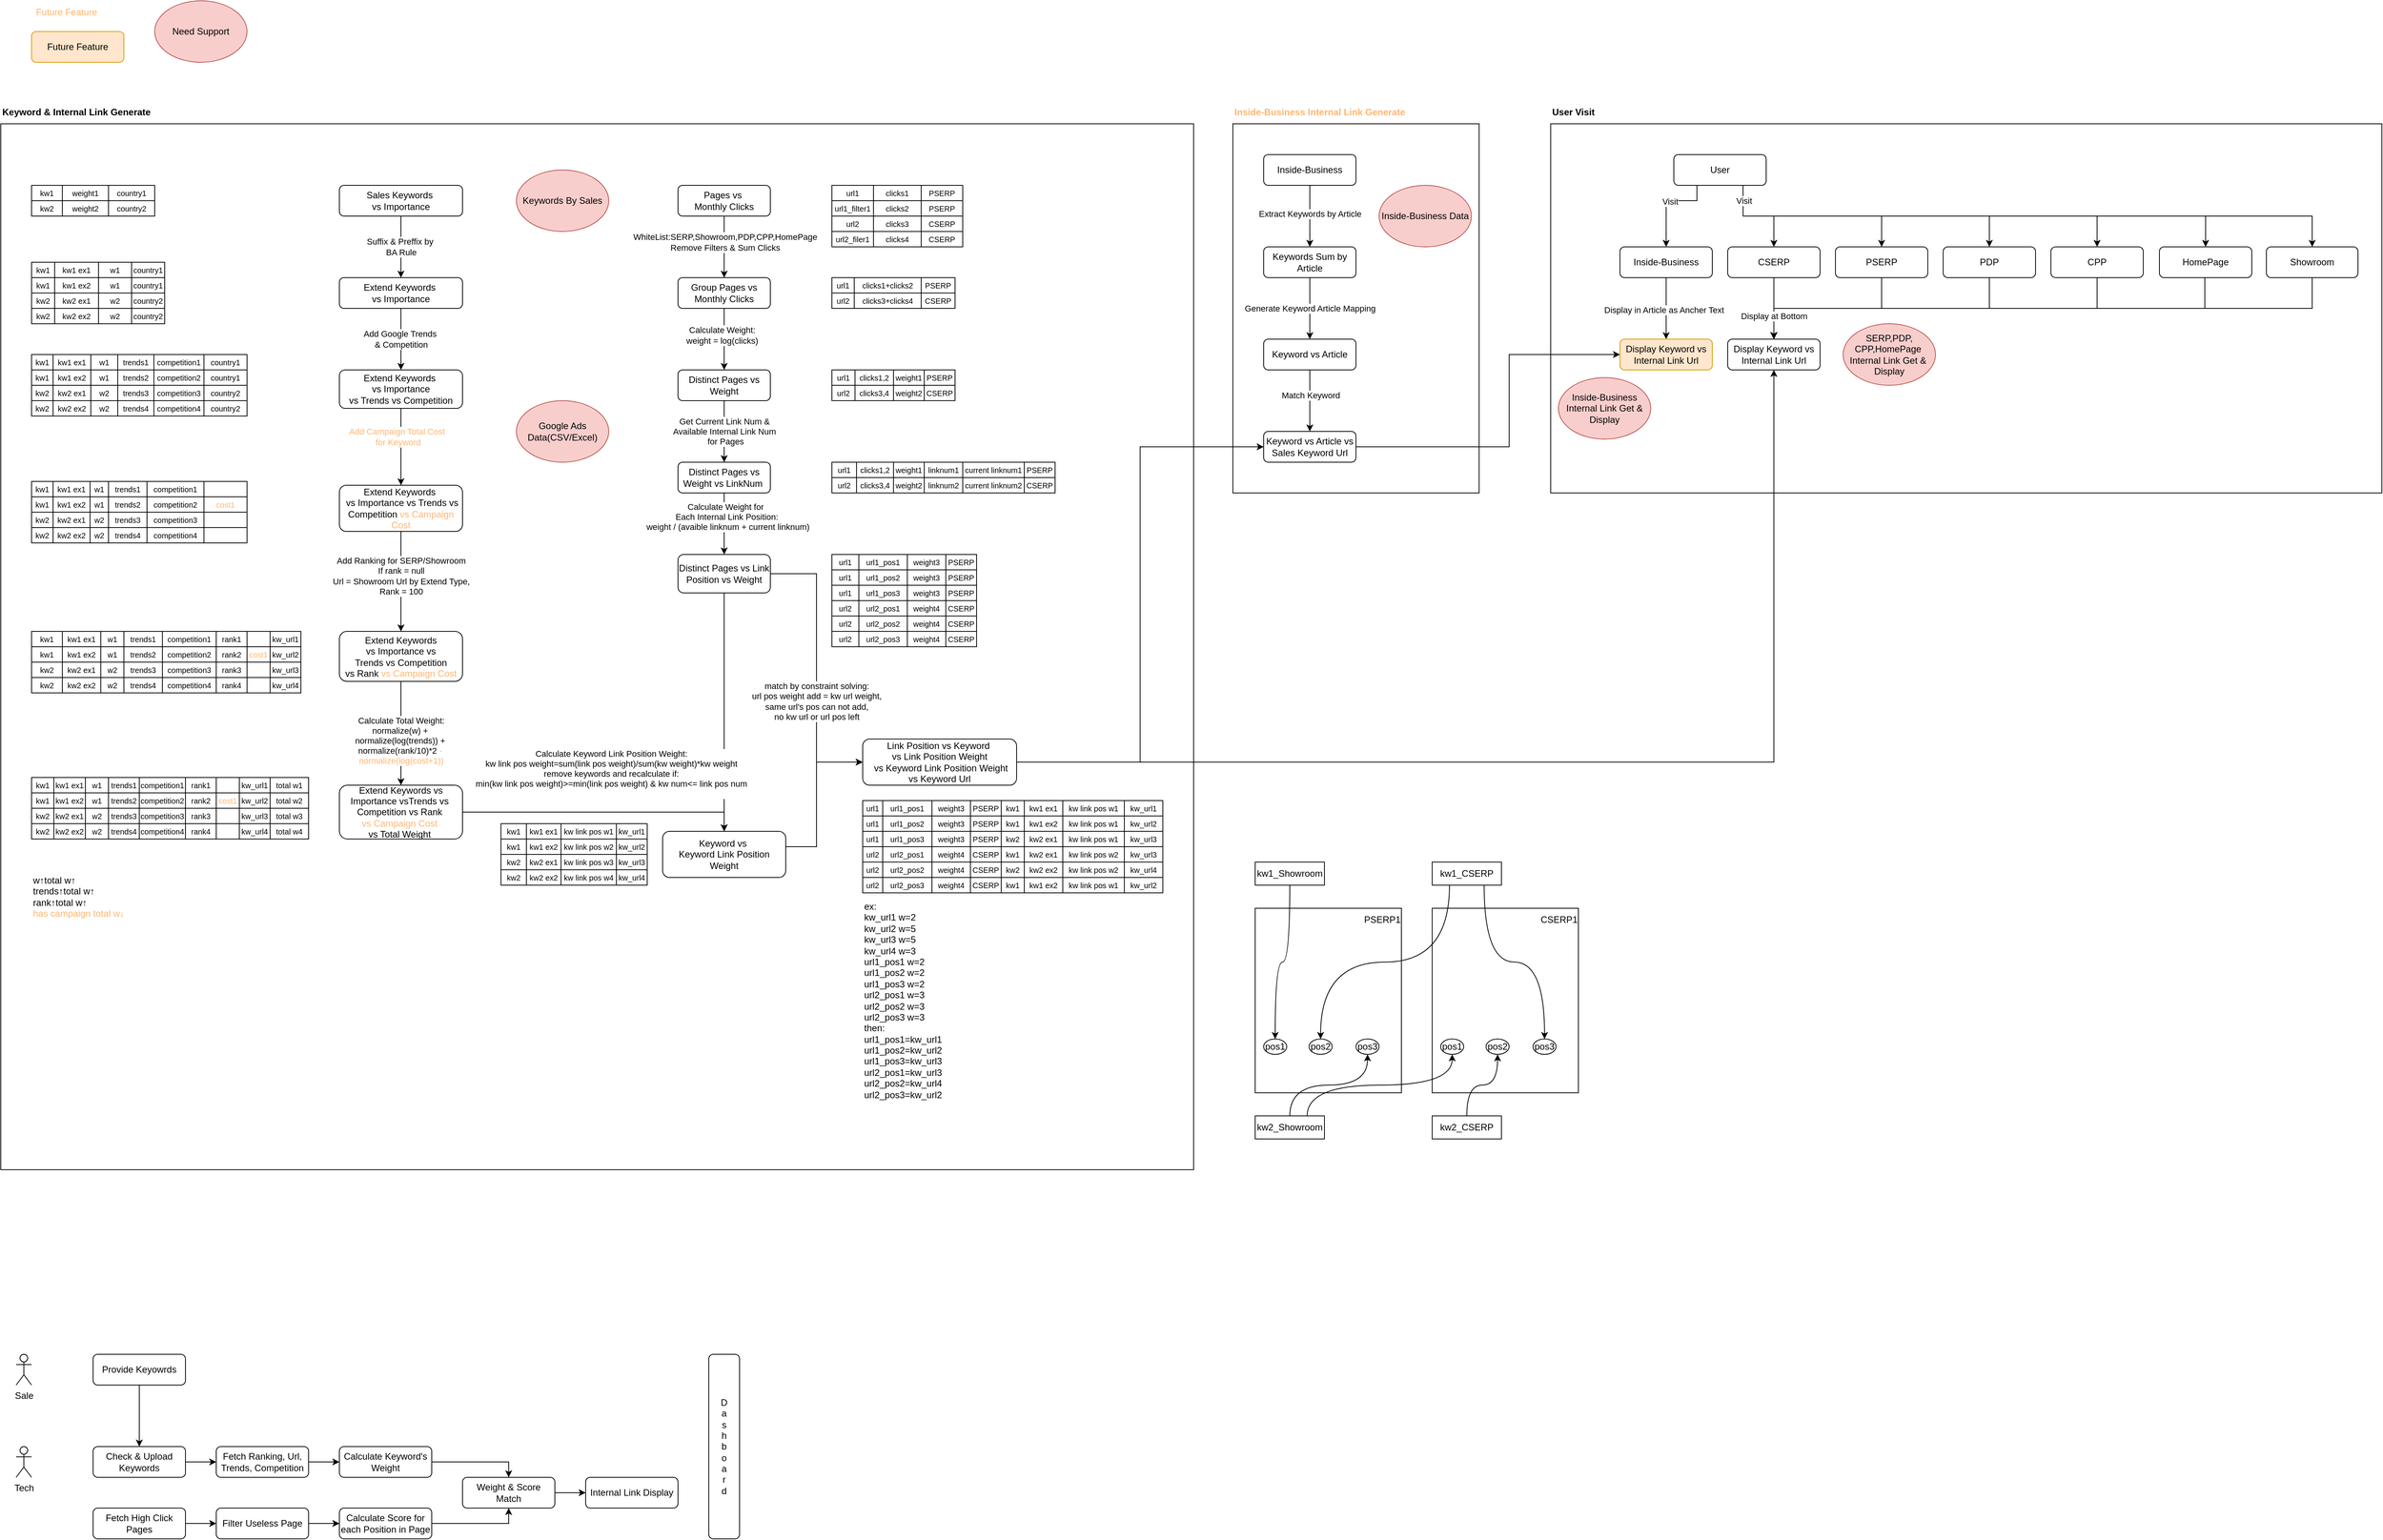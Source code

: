 <mxfile version="26.1.0">
  <diagram name="第 1 页" id="0ZHGATqTJJYwtDfuUvvV">
    <mxGraphModel dx="2261" dy="1823" grid="1" gridSize="10" guides="1" tooltips="1" connect="1" arrows="1" fold="1" page="1" pageScale="1" pageWidth="827" pageHeight="1169" math="0" shadow="0">
      <root>
        <mxCell id="0" />
        <mxCell id="1" parent="0" />
        <mxCell id="zXx96FTG_lg0kcmIFyQ1-1" value="" style="edgeStyle=orthogonalEdgeStyle;rounded=0;orthogonalLoop=1;jettySize=auto;html=1;" parent="1" source="7Xz4EL3dT2qsOErIy4jS-2" target="7Xz4EL3dT2qsOErIy4jS-4" edge="1">
          <mxGeometry relative="1" as="geometry" />
        </mxCell>
        <mxCell id="8toNQD8QST1rocxcnVbk-106" value="" style="rounded=0;whiteSpace=wrap;html=1;" parent="1" vertex="1">
          <mxGeometry x="1654" y="80" width="1080" height="480" as="geometry" />
        </mxCell>
        <mxCell id="8toNQD8QST1rocxcnVbk-87" style="edgeStyle=orthogonalEdgeStyle;rounded=0;orthogonalLoop=1;jettySize=auto;html=1;exitX=0.5;exitY=1;exitDx=0;exitDy=0;entryX=0.5;entryY=0;entryDx=0;entryDy=0;" parent="1" source="7Xz4EL3dT2qsOErIy4jS-518" target="8toNQD8QST1rocxcnVbk-79" edge="1">
          <mxGeometry relative="1" as="geometry" />
        </mxCell>
        <mxCell id="8toNQD8QST1rocxcnVbk-88" style="edgeStyle=orthogonalEdgeStyle;rounded=0;orthogonalLoop=1;jettySize=auto;html=1;exitX=0.5;exitY=1;exitDx=0;exitDy=0;entryX=0.5;entryY=0;entryDx=0;entryDy=0;" parent="1" source="7Xz4EL3dT2qsOErIy4jS-519" target="8toNQD8QST1rocxcnVbk-79" edge="1">
          <mxGeometry relative="1" as="geometry" />
        </mxCell>
        <mxCell id="8toNQD8QST1rocxcnVbk-89" style="edgeStyle=orthogonalEdgeStyle;rounded=0;orthogonalLoop=1;jettySize=auto;html=1;exitX=0.5;exitY=1;exitDx=0;exitDy=0;entryX=0.5;entryY=0;entryDx=0;entryDy=0;" parent="1" source="7Xz4EL3dT2qsOErIy4jS-520" target="8toNQD8QST1rocxcnVbk-79" edge="1">
          <mxGeometry relative="1" as="geometry" />
        </mxCell>
        <mxCell id="8toNQD8QST1rocxcnVbk-90" style="edgeStyle=orthogonalEdgeStyle;rounded=0;orthogonalLoop=1;jettySize=auto;html=1;exitX=0.5;exitY=1;exitDx=0;exitDy=0;entryX=0.5;entryY=0;entryDx=0;entryDy=0;" parent="1" source="7Xz4EL3dT2qsOErIy4jS-522" target="8toNQD8QST1rocxcnVbk-79" edge="1">
          <mxGeometry relative="1" as="geometry">
            <Array as="points">
              <mxPoint x="2504" y="280" />
              <mxPoint x="2504" y="320" />
              <mxPoint x="1944" y="320" />
            </Array>
          </mxGeometry>
        </mxCell>
        <mxCell id="8toNQD8QST1rocxcnVbk-91" style="edgeStyle=orthogonalEdgeStyle;rounded=0;orthogonalLoop=1;jettySize=auto;html=1;exitX=0.5;exitY=1;exitDx=0;exitDy=0;entryX=0.5;entryY=0;entryDx=0;entryDy=0;" parent="1" source="7Xz4EL3dT2qsOErIy4jS-521" target="8toNQD8QST1rocxcnVbk-79" edge="1">
          <mxGeometry relative="1" as="geometry" />
        </mxCell>
        <mxCell id="8toNQD8QST1rocxcnVbk-86" style="edgeStyle=orthogonalEdgeStyle;rounded=0;orthogonalLoop=1;jettySize=auto;html=1;exitX=0.5;exitY=1;exitDx=0;exitDy=0;entryX=0.5;entryY=0;entryDx=0;entryDy=0;" parent="1" source="7Xz4EL3dT2qsOErIy4jS-517" target="8toNQD8QST1rocxcnVbk-79" edge="1">
          <mxGeometry relative="1" as="geometry" />
        </mxCell>
        <mxCell id="8toNQD8QST1rocxcnVbk-93" value="Display at Bottom" style="edgeLabel;html=1;align=center;verticalAlign=middle;resizable=0;points=[];" parent="8toNQD8QST1rocxcnVbk-86" vertex="1" connectable="0">
          <mxGeometry x="-0.212" relative="1" as="geometry">
            <mxPoint y="18" as="offset" />
          </mxGeometry>
        </mxCell>
        <mxCell id="8toNQD8QST1rocxcnVbk-77" value="" style="rounded=0;whiteSpace=wrap;html=1;" parent="1" vertex="1">
          <mxGeometry x="1241" y="80" width="320" height="480" as="geometry" />
        </mxCell>
        <mxCell id="8toNQD8QST1rocxcnVbk-66" value="" style="whiteSpace=wrap;html=1;fillColor=default;" parent="1" vertex="1">
          <mxGeometry x="-360" y="80" width="1550" height="1360" as="geometry" />
        </mxCell>
        <mxCell id="7Xz4EL3dT2qsOErIy4jS-424" style="edgeStyle=orthogonalEdgeStyle;rounded=0;orthogonalLoop=1;jettySize=auto;html=1;exitX=0.5;exitY=1;exitDx=0;exitDy=0;entryX=0.5;entryY=0;entryDx=0;entryDy=0;" parent="1" source="7Xz4EL3dT2qsOErIy4jS-363" target="7Xz4EL3dT2qsOErIy4jS-422" edge="1">
          <mxGeometry relative="1" as="geometry">
            <mxPoint x="580" y="1280" as="targetPoint" />
          </mxGeometry>
        </mxCell>
        <mxCell id="7Xz4EL3dT2qsOErIy4jS-9" style="edgeStyle=orthogonalEdgeStyle;rounded=0;orthogonalLoop=1;jettySize=auto;html=1;exitX=0.5;exitY=1;exitDx=0;exitDy=0;entryX=0.5;entryY=0;entryDx=0;entryDy=0;" parent="1" source="7Xz4EL3dT2qsOErIy4jS-1" target="7Xz4EL3dT2qsOErIy4jS-2" edge="1">
          <mxGeometry relative="1" as="geometry" />
        </mxCell>
        <mxCell id="7Xz4EL3dT2qsOErIy4jS-10" value="&lt;font style=&quot;font-size: 11px; background-color: light-dark(#ffffff, var(--ge-dark-color, #121212));&quot;&gt;Suffix &amp;amp; Preffix by&amp;nbsp;&lt;/font&gt;&lt;div&gt;&lt;span style=&quot;text-wrap-mode: wrap; background-color: light-dark(#ffffff, var(--ge-dark-color, #121212));&quot;&gt;&lt;font style=&quot;font-size: 11px;&quot;&gt;BA Rule&lt;/font&gt;&lt;/span&gt;&lt;/div&gt;" style="edgeLabel;html=1;align=center;verticalAlign=middle;resizable=0;points=[];" parent="7Xz4EL3dT2qsOErIy4jS-9" vertex="1" connectable="0">
          <mxGeometry x="0.15" y="2" relative="1" as="geometry">
            <mxPoint x="-2" y="-6" as="offset" />
          </mxGeometry>
        </mxCell>
        <mxCell id="7Xz4EL3dT2qsOErIy4jS-1" value="Sales Keywords&amp;nbsp;&lt;div&gt;vs Importance&lt;/div&gt;" style="rounded=1;whiteSpace=wrap;html=1;" parent="1" vertex="1">
          <mxGeometry x="80" y="160" width="160" height="40" as="geometry" />
        </mxCell>
        <mxCell id="7Xz4EL3dT2qsOErIy4jS-11" style="edgeStyle=orthogonalEdgeStyle;rounded=0;orthogonalLoop=1;jettySize=auto;html=1;exitX=0.5;exitY=1;exitDx=0;exitDy=0;" parent="1" source="7Xz4EL3dT2qsOErIy4jS-2" target="7Xz4EL3dT2qsOErIy4jS-4" edge="1">
          <mxGeometry relative="1" as="geometry" />
        </mxCell>
        <mxCell id="7Xz4EL3dT2qsOErIy4jS-12" value="Add Google Trends&amp;nbsp;&lt;div&gt;&amp;amp; Competition&lt;/div&gt;" style="edgeLabel;html=1;align=center;verticalAlign=middle;resizable=0;points=[];" parent="7Xz4EL3dT2qsOErIy4jS-11" vertex="1" connectable="0">
          <mxGeometry x="-0.225" y="-2" relative="1" as="geometry">
            <mxPoint x="2" y="9" as="offset" />
          </mxGeometry>
        </mxCell>
        <mxCell id="7Xz4EL3dT2qsOErIy4jS-2" value="Extend Keywords&amp;nbsp;&lt;div&gt;vs Importance&lt;/div&gt;" style="rounded=1;whiteSpace=wrap;html=1;" parent="1" vertex="1">
          <mxGeometry x="80" y="280" width="160" height="40" as="geometry" />
        </mxCell>
        <mxCell id="7Xz4EL3dT2qsOErIy4jS-221" style="edgeStyle=orthogonalEdgeStyle;rounded=0;orthogonalLoop=1;jettySize=auto;html=1;exitX=0.5;exitY=1;exitDx=0;exitDy=0;entryX=0.5;entryY=0;entryDx=0;entryDy=0;" parent="1" source="7Xz4EL3dT2qsOErIy4jS-3" target="7Xz4EL3dT2qsOErIy4jS-220" edge="1">
          <mxGeometry relative="1" as="geometry" />
        </mxCell>
        <mxCell id="7Xz4EL3dT2qsOErIy4jS-222" value="&lt;div&gt;WhiteList:SERP,Showroom,PDP,CPP,HomePage&lt;/div&gt;&lt;div&gt;Remove Filters &amp;amp; Sum Clicks&lt;/div&gt;" style="edgeLabel;html=1;align=center;verticalAlign=middle;resizable=0;points=[];" parent="7Xz4EL3dT2qsOErIy4jS-221" vertex="1" connectable="0">
          <mxGeometry x="-0.15" y="1" relative="1" as="geometry">
            <mxPoint as="offset" />
          </mxGeometry>
        </mxCell>
        <mxCell id="7Xz4EL3dT2qsOErIy4jS-3" value="Pages vs&amp;nbsp;&lt;div&gt;Monthly Clicks&lt;/div&gt;" style="rounded=1;whiteSpace=wrap;html=1;" parent="1" vertex="1">
          <mxGeometry x="520" y="160" width="120" height="40" as="geometry" />
        </mxCell>
        <mxCell id="7Xz4EL3dT2qsOErIy4jS-264" style="edgeStyle=orthogonalEdgeStyle;rounded=0;orthogonalLoop=1;jettySize=auto;html=1;exitX=0.5;exitY=1;exitDx=0;exitDy=0;entryX=0.5;entryY=0;entryDx=0;entryDy=0;" parent="1" source="7Xz4EL3dT2qsOErIy4jS-4" target="7Xz4EL3dT2qsOErIy4jS-263" edge="1">
          <mxGeometry relative="1" as="geometry" />
        </mxCell>
        <mxCell id="7Xz4EL3dT2qsOErIy4jS-265" value="Add Campaign Total Cost&amp;nbsp;&lt;div&gt;for Keyword&lt;/div&gt;" style="edgeLabel;html=1;align=center;verticalAlign=middle;resizable=0;points=[];fontColor=#FFB570;" parent="7Xz4EL3dT2qsOErIy4jS-264" vertex="1" connectable="0">
          <mxGeometry x="-0.258" y="-4" relative="1" as="geometry">
            <mxPoint as="offset" />
          </mxGeometry>
        </mxCell>
        <mxCell id="7Xz4EL3dT2qsOErIy4jS-4" value="Extend Keywords&amp;nbsp;&lt;div&gt;&amp;nbsp;vs Importance&amp;nbsp;&lt;/div&gt;&lt;div&gt;&lt;span style=&quot;background-color: transparent; color: light-dark(rgb(0, 0, 0), rgb(255, 255, 255));&quot;&gt;vs Trends vs Competition&lt;/span&gt;&lt;/div&gt;" style="rounded=1;whiteSpace=wrap;html=1;" parent="1" vertex="1">
          <mxGeometry x="80" y="400" width="160" height="50" as="geometry" />
        </mxCell>
        <mxCell id="7Xz4EL3dT2qsOErIy4jS-181" style="edgeStyle=orthogonalEdgeStyle;rounded=0;orthogonalLoop=1;jettySize=auto;html=1;exitX=0.5;exitY=1;exitDx=0;exitDy=0;entryX=0.5;entryY=0;entryDx=0;entryDy=0;" parent="1" source="7Xz4EL3dT2qsOErIy4jS-263" target="7Xz4EL3dT2qsOErIy4jS-180" edge="1">
          <mxGeometry relative="1" as="geometry">
            <mxPoint x="160" y="820" as="sourcePoint" />
            <mxPoint x="160" y="920" as="targetPoint" />
          </mxGeometry>
        </mxCell>
        <mxCell id="7Xz4EL3dT2qsOErIy4jS-182" value="Add Ranking for SERP/Showroom&lt;div&gt;If rank = null&lt;/div&gt;&lt;div&gt;Url = Showroom Url by Extend Type,&lt;/div&gt;&lt;div&gt;Rank = 100&lt;/div&gt;" style="edgeLabel;html=1;align=center;verticalAlign=middle;resizable=0;points=[];" parent="7Xz4EL3dT2qsOErIy4jS-181" vertex="1" connectable="0">
          <mxGeometry x="-0.287" relative="1" as="geometry">
            <mxPoint y="11" as="offset" />
          </mxGeometry>
        </mxCell>
        <mxCell id="7Xz4EL3dT2qsOErIy4jS-420" value="Calculate Total Weight:&lt;div&gt;&lt;span style=&quot;background-color: light-dark(#ffffff, var(--ge-dark-color, #121212)); color: light-dark(rgb(0, 0, 0), rgb(255, 255, 255));&quot;&gt;normalize(w) +&amp;nbsp;&lt;/span&gt;&lt;/div&gt;&lt;div&gt;&lt;span style=&quot;background-color: light-dark(#ffffff, var(--ge-dark-color, #121212)); color: light-dark(rgb(0, 0, 0), rgb(255, 255, 255));&quot;&gt;normalize(&lt;/span&gt;&lt;span style=&quot;background-color: light-dark(#ffffff, var(--ge-dark-color, #121212)); color: light-dark(rgb(0, 0, 0), rgb(255, 255, 255));&quot;&gt;log(trends)) +&amp;nbsp;&lt;/span&gt;&lt;/div&gt;&lt;div&gt;&lt;span style=&quot;background-color: light-dark(#ffffff, var(--ge-dark-color, #121212)); color: light-dark(rgb(0, 0, 0), rgb(255, 255, 255));&quot;&gt;normalize(&lt;/span&gt;&lt;span style=&quot;background-color: light-dark(#ffffff, var(--ge-dark-color, #121212)); color: light-dark(rgb(0, 0, 0), rgb(255, 255, 255));&quot;&gt;rank/10)*2&lt;/span&gt;&lt;span style=&quot;background-color: light-dark(#ffffff, var(--ge-dark-color, #121212));&quot;&gt;&lt;font style=&quot;color: light-dark(rgb(255, 181, 112), rgb(255, 255, 255));&quot;&gt; -&amp;nbsp;&lt;/font&gt;&lt;/span&gt;&lt;/div&gt;&lt;div&gt;&lt;font style=&quot;color: rgb(255, 181, 112);&quot;&gt;&lt;span style=&quot;background-color: light-dark(#ffffff, var(--ge-dark-color, #121212));&quot;&gt;normalize(&lt;/span&gt;&lt;span style=&quot;background-color: light-dark(#ffffff, var(--ge-dark-color, #121212));&quot;&gt;&lt;font style=&quot;&quot;&gt;log(cost+1))&lt;/font&gt;&lt;/span&gt;&lt;/font&gt;&lt;/div&gt;" style="edgeStyle=orthogonalEdgeStyle;rounded=0;orthogonalLoop=1;jettySize=auto;html=1;exitX=0.5;exitY=1;exitDx=0;exitDy=0;entryX=0.5;entryY=0;entryDx=0;entryDy=0;" parent="1" source="7Xz4EL3dT2qsOErIy4jS-180" target="7Xz4EL3dT2qsOErIy4jS-337" edge="1">
          <mxGeometry x="0.143" relative="1" as="geometry">
            <mxPoint as="offset" />
            <mxPoint x="160" y="1130" as="sourcePoint" />
          </mxGeometry>
        </mxCell>
        <mxCell id="7Xz4EL3dT2qsOErIy4jS-21" value="" style="shape=table;startSize=0;container=1;collapsible=0;childLayout=tableLayout;fontSize=16;" parent="1" vertex="1">
          <mxGeometry x="-320" y="160" width="160" height="40" as="geometry" />
        </mxCell>
        <mxCell id="7Xz4EL3dT2qsOErIy4jS-26" value="" style="shape=tableRow;horizontal=0;startSize=0;swimlaneHead=0;swimlaneBody=0;strokeColor=inherit;top=0;left=0;bottom=0;right=0;collapsible=0;dropTarget=0;fillColor=none;points=[[0,0.5],[1,0.5]];portConstraint=eastwest;fontSize=16;" parent="7Xz4EL3dT2qsOErIy4jS-21" vertex="1">
          <mxGeometry width="160" height="20" as="geometry" />
        </mxCell>
        <mxCell id="7Xz4EL3dT2qsOErIy4jS-28" value="kw1" style="shape=partialRectangle;html=1;whiteSpace=wrap;connectable=0;strokeColor=inherit;overflow=hidden;fillColor=none;top=0;left=0;bottom=0;right=0;pointerEvents=1;fontSize=10;" parent="7Xz4EL3dT2qsOErIy4jS-26" vertex="1">
          <mxGeometry width="40" height="20" as="geometry">
            <mxRectangle width="40" height="20" as="alternateBounds" />
          </mxGeometry>
        </mxCell>
        <mxCell id="7Xz4EL3dT2qsOErIy4jS-29" value="weight1" style="shape=partialRectangle;html=1;whiteSpace=wrap;connectable=0;strokeColor=inherit;overflow=hidden;fillColor=none;top=0;left=0;bottom=0;right=0;pointerEvents=1;fontSize=10;" parent="7Xz4EL3dT2qsOErIy4jS-26" vertex="1">
          <mxGeometry x="40" width="60" height="20" as="geometry">
            <mxRectangle width="60" height="20" as="alternateBounds" />
          </mxGeometry>
        </mxCell>
        <mxCell id="7Xz4EL3dT2qsOErIy4jS-489" value="country1" style="shape=partialRectangle;html=1;whiteSpace=wrap;connectable=0;strokeColor=inherit;overflow=hidden;fillColor=none;top=0;left=0;bottom=0;right=0;pointerEvents=1;fontSize=10;" parent="7Xz4EL3dT2qsOErIy4jS-26" vertex="1">
          <mxGeometry x="100" width="60" height="20" as="geometry">
            <mxRectangle width="60" height="20" as="alternateBounds" />
          </mxGeometry>
        </mxCell>
        <mxCell id="7Xz4EL3dT2qsOErIy4jS-30" value="" style="shape=tableRow;horizontal=0;startSize=0;swimlaneHead=0;swimlaneBody=0;strokeColor=inherit;top=0;left=0;bottom=0;right=0;collapsible=0;dropTarget=0;fillColor=none;points=[[0,0.5],[1,0.5]];portConstraint=eastwest;fontSize=16;" parent="7Xz4EL3dT2qsOErIy4jS-21" vertex="1">
          <mxGeometry y="20" width="160" height="20" as="geometry" />
        </mxCell>
        <mxCell id="7Xz4EL3dT2qsOErIy4jS-32" value="kw2" style="shape=partialRectangle;html=1;whiteSpace=wrap;connectable=0;strokeColor=inherit;overflow=hidden;fillColor=none;top=0;left=0;bottom=0;right=0;pointerEvents=1;fontSize=10;" parent="7Xz4EL3dT2qsOErIy4jS-30" vertex="1">
          <mxGeometry width="40" height="20" as="geometry">
            <mxRectangle width="40" height="20" as="alternateBounds" />
          </mxGeometry>
        </mxCell>
        <mxCell id="7Xz4EL3dT2qsOErIy4jS-33" value="weight2" style="shape=partialRectangle;html=1;whiteSpace=wrap;connectable=0;strokeColor=inherit;overflow=hidden;fillColor=none;top=0;left=0;bottom=0;right=0;pointerEvents=1;fontSize=10;" parent="7Xz4EL3dT2qsOErIy4jS-30" vertex="1">
          <mxGeometry x="40" width="60" height="20" as="geometry">
            <mxRectangle width="60" height="20" as="alternateBounds" />
          </mxGeometry>
        </mxCell>
        <mxCell id="7Xz4EL3dT2qsOErIy4jS-490" value="country2" style="shape=partialRectangle;html=1;whiteSpace=wrap;connectable=0;strokeColor=inherit;overflow=hidden;fillColor=none;top=0;left=0;bottom=0;right=0;pointerEvents=1;fontSize=10;" parent="7Xz4EL3dT2qsOErIy4jS-30" vertex="1">
          <mxGeometry x="100" width="60" height="20" as="geometry">
            <mxRectangle width="60" height="20" as="alternateBounds" />
          </mxGeometry>
        </mxCell>
        <mxCell id="7Xz4EL3dT2qsOErIy4jS-180" value="Extend Keywords&lt;div&gt;vs Importance&amp;nbsp;&lt;span style=&quot;background-color: transparent; color: light-dark(rgb(0, 0, 0), rgb(255, 255, 255));&quot;&gt;vs Trends&lt;/span&gt;&lt;span style=&quot;background-color: transparent; color: light-dark(rgb(0, 0, 0), rgb(255, 255, 255));&quot;&gt;&amp;nbsp;vs&amp;nbsp;&lt;/span&gt;&lt;span style=&quot;background-color: transparent; color: light-dark(rgb(0, 0, 0), rgb(255, 255, 255));&quot;&gt;Competition vs&lt;/span&gt;&lt;span style=&quot;background-color: transparent; color: light-dark(rgb(0, 0, 0), rgb(255, 255, 255));&quot;&gt;&amp;nbsp;Rank&lt;/span&gt;&lt;span style=&quot;background-color: transparent; color: light-dark(rgb(0, 0, 0), rgb(255, 255, 255));&quot;&gt;&amp;nbsp;&lt;/span&gt;&lt;font style=&quot;background-color: transparent; color: rgb(255, 181, 112);&quot;&gt;&lt;span style=&quot;background-color: transparent;&quot;&gt;vs Campaign&lt;/span&gt;&lt;span style=&quot;background-color: transparent;&quot;&gt;&amp;nbsp;Cost&lt;/span&gt;&lt;/font&gt;&lt;/div&gt;" style="rounded=1;whiteSpace=wrap;html=1;" parent="1" vertex="1">
          <mxGeometry x="80" y="740" width="160" height="65" as="geometry" />
        </mxCell>
        <mxCell id="7Xz4EL3dT2qsOErIy4jS-47" value="" style="shape=table;startSize=0;container=1;collapsible=0;childLayout=tableLayout;fontSize=16;" parent="1" vertex="1">
          <mxGeometry x="-320" y="380" width="280" height="80" as="geometry" />
        </mxCell>
        <mxCell id="7Xz4EL3dT2qsOErIy4jS-48" value="" style="shape=tableRow;horizontal=0;startSize=0;swimlaneHead=0;swimlaneBody=0;strokeColor=inherit;top=0;left=0;bottom=0;right=0;collapsible=0;dropTarget=0;fillColor=none;points=[[0,0.5],[1,0.5]];portConstraint=eastwest;fontSize=16;" parent="7Xz4EL3dT2qsOErIy4jS-47" vertex="1">
          <mxGeometry width="280" height="20" as="geometry" />
        </mxCell>
        <mxCell id="7Xz4EL3dT2qsOErIy4jS-84" value="kw1" style="shape=partialRectangle;html=1;whiteSpace=wrap;connectable=0;strokeColor=inherit;overflow=hidden;fillColor=none;top=0;left=0;bottom=0;right=0;pointerEvents=1;fontSize=10;" parent="7Xz4EL3dT2qsOErIy4jS-48" vertex="1">
          <mxGeometry width="28" height="20" as="geometry">
            <mxRectangle width="28" height="20" as="alternateBounds" />
          </mxGeometry>
        </mxCell>
        <mxCell id="7Xz4EL3dT2qsOErIy4jS-49" value="kw1 ex1" style="shape=partialRectangle;html=1;whiteSpace=wrap;connectable=0;strokeColor=inherit;overflow=hidden;fillColor=none;top=0;left=0;bottom=0;right=0;pointerEvents=1;fontSize=10;" parent="7Xz4EL3dT2qsOErIy4jS-48" vertex="1">
          <mxGeometry x="28" width="49" height="20" as="geometry">
            <mxRectangle width="49" height="20" as="alternateBounds" />
          </mxGeometry>
        </mxCell>
        <mxCell id="7Xz4EL3dT2qsOErIy4jS-50" value="w1" style="shape=partialRectangle;html=1;whiteSpace=wrap;connectable=0;strokeColor=inherit;overflow=hidden;fillColor=none;top=0;left=0;bottom=0;right=0;pointerEvents=1;fontSize=10;" parent="7Xz4EL3dT2qsOErIy4jS-48" vertex="1">
          <mxGeometry x="77" width="35" height="20" as="geometry">
            <mxRectangle width="35" height="20" as="alternateBounds" />
          </mxGeometry>
        </mxCell>
        <mxCell id="7Xz4EL3dT2qsOErIy4jS-60" value="trends1" style="shape=partialRectangle;html=1;whiteSpace=wrap;connectable=0;strokeColor=inherit;overflow=hidden;fillColor=none;top=0;left=0;bottom=0;right=0;pointerEvents=1;fontSize=10;" parent="7Xz4EL3dT2qsOErIy4jS-48" vertex="1">
          <mxGeometry x="112" width="47" height="20" as="geometry">
            <mxRectangle width="47" height="20" as="alternateBounds" />
          </mxGeometry>
        </mxCell>
        <mxCell id="8toNQD8QST1rocxcnVbk-13" value="competition1" style="shape=partialRectangle;html=1;whiteSpace=wrap;connectable=0;strokeColor=inherit;overflow=hidden;fillColor=none;top=0;left=0;bottom=0;right=0;pointerEvents=1;fontSize=10;" parent="7Xz4EL3dT2qsOErIy4jS-48" vertex="1">
          <mxGeometry x="159" width="65" height="20" as="geometry">
            <mxRectangle width="65" height="20" as="alternateBounds" />
          </mxGeometry>
        </mxCell>
        <mxCell id="7Xz4EL3dT2qsOErIy4jS-495" value="country1" style="shape=partialRectangle;html=1;whiteSpace=wrap;connectable=0;strokeColor=inherit;overflow=hidden;fillColor=none;top=0;left=0;bottom=0;right=0;pointerEvents=1;fontSize=10;" parent="7Xz4EL3dT2qsOErIy4jS-48" vertex="1">
          <mxGeometry x="224" width="56" height="20" as="geometry">
            <mxRectangle width="56" height="20" as="alternateBounds" />
          </mxGeometry>
        </mxCell>
        <mxCell id="7Xz4EL3dT2qsOErIy4jS-51" style="shape=tableRow;horizontal=0;startSize=0;swimlaneHead=0;swimlaneBody=0;strokeColor=inherit;top=0;left=0;bottom=0;right=0;collapsible=0;dropTarget=0;fillColor=none;points=[[0,0.5],[1,0.5]];portConstraint=eastwest;fontSize=16;" parent="7Xz4EL3dT2qsOErIy4jS-47" vertex="1">
          <mxGeometry y="20" width="280" height="20" as="geometry" />
        </mxCell>
        <mxCell id="7Xz4EL3dT2qsOErIy4jS-85" value="kw1" style="shape=partialRectangle;html=1;whiteSpace=wrap;connectable=0;strokeColor=inherit;overflow=hidden;fillColor=none;top=0;left=0;bottom=0;right=0;pointerEvents=1;fontSize=10;" parent="7Xz4EL3dT2qsOErIy4jS-51" vertex="1">
          <mxGeometry width="28" height="20" as="geometry">
            <mxRectangle width="28" height="20" as="alternateBounds" />
          </mxGeometry>
        </mxCell>
        <mxCell id="7Xz4EL3dT2qsOErIy4jS-52" value="kw1 ex2" style="shape=partialRectangle;html=1;whiteSpace=wrap;connectable=0;strokeColor=inherit;overflow=hidden;fillColor=none;top=0;left=0;bottom=0;right=0;pointerEvents=1;fontSize=10;" parent="7Xz4EL3dT2qsOErIy4jS-51" vertex="1">
          <mxGeometry x="28" width="49" height="20" as="geometry">
            <mxRectangle width="49" height="20" as="alternateBounds" />
          </mxGeometry>
        </mxCell>
        <mxCell id="7Xz4EL3dT2qsOErIy4jS-53" value="w1" style="shape=partialRectangle;html=1;whiteSpace=wrap;connectable=0;strokeColor=inherit;overflow=hidden;fillColor=none;top=0;left=0;bottom=0;right=0;pointerEvents=1;fontSize=10;" parent="7Xz4EL3dT2qsOErIy4jS-51" vertex="1">
          <mxGeometry x="77" width="35" height="20" as="geometry">
            <mxRectangle width="35" height="20" as="alternateBounds" />
          </mxGeometry>
        </mxCell>
        <mxCell id="7Xz4EL3dT2qsOErIy4jS-61" value="trends2" style="shape=partialRectangle;html=1;whiteSpace=wrap;connectable=0;strokeColor=inherit;overflow=hidden;fillColor=none;top=0;left=0;bottom=0;right=0;pointerEvents=1;fontSize=10;" parent="7Xz4EL3dT2qsOErIy4jS-51" vertex="1">
          <mxGeometry x="112" width="47" height="20" as="geometry">
            <mxRectangle width="47" height="20" as="alternateBounds" />
          </mxGeometry>
        </mxCell>
        <mxCell id="8toNQD8QST1rocxcnVbk-14" value="competition2" style="shape=partialRectangle;html=1;whiteSpace=wrap;connectable=0;strokeColor=inherit;overflow=hidden;fillColor=none;top=0;left=0;bottom=0;right=0;pointerEvents=1;fontSize=10;" parent="7Xz4EL3dT2qsOErIy4jS-51" vertex="1">
          <mxGeometry x="159" width="65" height="20" as="geometry">
            <mxRectangle width="65" height="20" as="alternateBounds" />
          </mxGeometry>
        </mxCell>
        <mxCell id="7Xz4EL3dT2qsOErIy4jS-496" value="&lt;meta charset=&quot;utf-8&quot;&gt;&lt;span style=&quot;color: rgb(0, 0, 0); font-family: Helvetica; font-size: 10px; font-style: normal; font-variant-ligatures: normal; font-variant-caps: normal; font-weight: 400; letter-spacing: normal; orphans: 2; text-align: center; text-indent: 0px; text-transform: none; widows: 2; word-spacing: 0px; -webkit-text-stroke-width: 0px; white-space: normal; background-color: rgb(251, 251, 251); text-decoration-thickness: initial; text-decoration-style: initial; text-decoration-color: initial; display: inline !important; float: none;&quot;&gt;country1&lt;/span&gt;" style="shape=partialRectangle;html=1;whiteSpace=wrap;connectable=0;strokeColor=inherit;overflow=hidden;fillColor=none;top=0;left=0;bottom=0;right=0;pointerEvents=1;fontSize=10;" parent="7Xz4EL3dT2qsOErIy4jS-51" vertex="1">
          <mxGeometry x="224" width="56" height="20" as="geometry">
            <mxRectangle width="56" height="20" as="alternateBounds" />
          </mxGeometry>
        </mxCell>
        <mxCell id="7Xz4EL3dT2qsOErIy4jS-54" value="" style="shape=tableRow;horizontal=0;startSize=0;swimlaneHead=0;swimlaneBody=0;strokeColor=inherit;top=0;left=0;bottom=0;right=0;collapsible=0;dropTarget=0;fillColor=none;points=[[0,0.5],[1,0.5]];portConstraint=eastwest;fontSize=16;" parent="7Xz4EL3dT2qsOErIy4jS-47" vertex="1">
          <mxGeometry y="40" width="280" height="20" as="geometry" />
        </mxCell>
        <mxCell id="7Xz4EL3dT2qsOErIy4jS-87" value="kw2" style="shape=partialRectangle;html=1;whiteSpace=wrap;connectable=0;strokeColor=inherit;overflow=hidden;fillColor=none;top=0;left=0;bottom=0;right=0;pointerEvents=1;fontSize=10;" parent="7Xz4EL3dT2qsOErIy4jS-54" vertex="1">
          <mxGeometry width="28" height="20" as="geometry">
            <mxRectangle width="28" height="20" as="alternateBounds" />
          </mxGeometry>
        </mxCell>
        <mxCell id="7Xz4EL3dT2qsOErIy4jS-55" value="kw2 ex1" style="shape=partialRectangle;html=1;whiteSpace=wrap;connectable=0;strokeColor=inherit;overflow=hidden;fillColor=none;top=0;left=0;bottom=0;right=0;pointerEvents=1;fontSize=10;" parent="7Xz4EL3dT2qsOErIy4jS-54" vertex="1">
          <mxGeometry x="28" width="49" height="20" as="geometry">
            <mxRectangle width="49" height="20" as="alternateBounds" />
          </mxGeometry>
        </mxCell>
        <mxCell id="7Xz4EL3dT2qsOErIy4jS-56" value="w2" style="shape=partialRectangle;html=1;whiteSpace=wrap;connectable=0;strokeColor=inherit;overflow=hidden;fillColor=none;top=0;left=0;bottom=0;right=0;pointerEvents=1;fontSize=10;" parent="7Xz4EL3dT2qsOErIy4jS-54" vertex="1">
          <mxGeometry x="77" width="35" height="20" as="geometry">
            <mxRectangle width="35" height="20" as="alternateBounds" />
          </mxGeometry>
        </mxCell>
        <mxCell id="7Xz4EL3dT2qsOErIy4jS-62" value="trends3" style="shape=partialRectangle;html=1;whiteSpace=wrap;connectable=0;strokeColor=inherit;overflow=hidden;fillColor=none;top=0;left=0;bottom=0;right=0;pointerEvents=1;fontSize=10;" parent="7Xz4EL3dT2qsOErIy4jS-54" vertex="1">
          <mxGeometry x="112" width="47" height="20" as="geometry">
            <mxRectangle width="47" height="20" as="alternateBounds" />
          </mxGeometry>
        </mxCell>
        <mxCell id="8toNQD8QST1rocxcnVbk-17" value="competition3" style="shape=partialRectangle;html=1;whiteSpace=wrap;connectable=0;strokeColor=inherit;overflow=hidden;fillColor=none;top=0;left=0;bottom=0;right=0;pointerEvents=1;fontSize=10;" parent="7Xz4EL3dT2qsOErIy4jS-54" vertex="1">
          <mxGeometry x="159" width="65" height="20" as="geometry">
            <mxRectangle width="65" height="20" as="alternateBounds" />
          </mxGeometry>
        </mxCell>
        <mxCell id="7Xz4EL3dT2qsOErIy4jS-499" value="&lt;span style=&quot;color: rgb(0, 0, 0); font-family: Helvetica; font-size: 10px; font-style: normal; font-variant-ligatures: normal; font-variant-caps: normal; font-weight: 400; letter-spacing: normal; orphans: 2; text-align: center; text-indent: 0px; text-transform: none; widows: 2; word-spacing: 0px; -webkit-text-stroke-width: 0px; white-space: normal; background-color: rgb(251, 251, 251); text-decoration-thickness: initial; text-decoration-style: initial; text-decoration-color: initial; float: none; display: inline !important;&quot;&gt;country2&lt;/span&gt;" style="shape=partialRectangle;html=1;whiteSpace=wrap;connectable=0;strokeColor=inherit;overflow=hidden;fillColor=none;top=0;left=0;bottom=0;right=0;pointerEvents=1;fontSize=10;" parent="7Xz4EL3dT2qsOErIy4jS-54" vertex="1">
          <mxGeometry x="224" width="56" height="20" as="geometry">
            <mxRectangle width="56" height="20" as="alternateBounds" />
          </mxGeometry>
        </mxCell>
        <mxCell id="7Xz4EL3dT2qsOErIy4jS-57" style="shape=tableRow;horizontal=0;startSize=0;swimlaneHead=0;swimlaneBody=0;strokeColor=inherit;top=0;left=0;bottom=0;right=0;collapsible=0;dropTarget=0;fillColor=none;points=[[0,0.5],[1,0.5]];portConstraint=eastwest;fontSize=16;" parent="7Xz4EL3dT2qsOErIy4jS-47" vertex="1">
          <mxGeometry y="60" width="280" height="20" as="geometry" />
        </mxCell>
        <mxCell id="7Xz4EL3dT2qsOErIy4jS-88" value="kw2" style="shape=partialRectangle;html=1;whiteSpace=wrap;connectable=0;strokeColor=inherit;overflow=hidden;fillColor=none;top=0;left=0;bottom=0;right=0;pointerEvents=1;fontSize=10;" parent="7Xz4EL3dT2qsOErIy4jS-57" vertex="1">
          <mxGeometry width="28" height="20" as="geometry">
            <mxRectangle width="28" height="20" as="alternateBounds" />
          </mxGeometry>
        </mxCell>
        <mxCell id="7Xz4EL3dT2qsOErIy4jS-58" value="kw2 ex2" style="shape=partialRectangle;html=1;whiteSpace=wrap;connectable=0;strokeColor=inherit;overflow=hidden;fillColor=none;top=0;left=0;bottom=0;right=0;pointerEvents=1;fontSize=10;" parent="7Xz4EL3dT2qsOErIy4jS-57" vertex="1">
          <mxGeometry x="28" width="49" height="20" as="geometry">
            <mxRectangle width="49" height="20" as="alternateBounds" />
          </mxGeometry>
        </mxCell>
        <mxCell id="7Xz4EL3dT2qsOErIy4jS-59" value="w2" style="shape=partialRectangle;html=1;whiteSpace=wrap;connectable=0;strokeColor=inherit;overflow=hidden;fillColor=none;top=0;left=0;bottom=0;right=0;pointerEvents=1;fontSize=10;" parent="7Xz4EL3dT2qsOErIy4jS-57" vertex="1">
          <mxGeometry x="77" width="35" height="20" as="geometry">
            <mxRectangle width="35" height="20" as="alternateBounds" />
          </mxGeometry>
        </mxCell>
        <mxCell id="7Xz4EL3dT2qsOErIy4jS-63" value="trends4" style="shape=partialRectangle;html=1;whiteSpace=wrap;connectable=0;strokeColor=inherit;overflow=hidden;fillColor=none;top=0;left=0;bottom=0;right=0;pointerEvents=1;fontSize=10;" parent="7Xz4EL3dT2qsOErIy4jS-57" vertex="1">
          <mxGeometry x="112" width="47" height="20" as="geometry">
            <mxRectangle width="47" height="20" as="alternateBounds" />
          </mxGeometry>
        </mxCell>
        <mxCell id="8toNQD8QST1rocxcnVbk-18" value="competition4" style="shape=partialRectangle;html=1;whiteSpace=wrap;connectable=0;strokeColor=inherit;overflow=hidden;fillColor=none;top=0;left=0;bottom=0;right=0;pointerEvents=1;fontSize=10;" parent="7Xz4EL3dT2qsOErIy4jS-57" vertex="1">
          <mxGeometry x="159" width="65" height="20" as="geometry">
            <mxRectangle width="65" height="20" as="alternateBounds" />
          </mxGeometry>
        </mxCell>
        <mxCell id="7Xz4EL3dT2qsOErIy4jS-500" value="&lt;meta charset=&quot;utf-8&quot;&gt;&lt;span style=&quot;color: rgb(0, 0, 0); font-family: Helvetica; font-size: 10px; font-style: normal; font-variant-ligatures: normal; font-variant-caps: normal; font-weight: 400; letter-spacing: normal; orphans: 2; text-align: center; text-indent: 0px; text-transform: none; widows: 2; word-spacing: 0px; -webkit-text-stroke-width: 0px; white-space: normal; background-color: rgb(251, 251, 251); text-decoration-thickness: initial; text-decoration-style: initial; text-decoration-color: initial; display: inline !important; float: none;&quot;&gt;country2&lt;/span&gt;" style="shape=partialRectangle;html=1;whiteSpace=wrap;connectable=0;strokeColor=inherit;overflow=hidden;fillColor=none;top=0;left=0;bottom=0;right=0;pointerEvents=1;fontSize=10;" parent="7Xz4EL3dT2qsOErIy4jS-57" vertex="1">
          <mxGeometry x="224" width="56" height="20" as="geometry">
            <mxRectangle width="56" height="20" as="alternateBounds" />
          </mxGeometry>
        </mxCell>
        <mxCell id="7Xz4EL3dT2qsOErIy4jS-34" value="" style="shape=table;startSize=0;container=1;collapsible=0;childLayout=tableLayout;fontSize=16;" parent="1" vertex="1">
          <mxGeometry x="-320" y="260" width="173" height="80" as="geometry" />
        </mxCell>
        <mxCell id="7Xz4EL3dT2qsOErIy4jS-44" style="shape=tableRow;horizontal=0;startSize=0;swimlaneHead=0;swimlaneBody=0;strokeColor=inherit;top=0;left=0;bottom=0;right=0;collapsible=0;dropTarget=0;fillColor=none;points=[[0,0.5],[1,0.5]];portConstraint=eastwest;fontSize=16;" parent="7Xz4EL3dT2qsOErIy4jS-34" vertex="1">
          <mxGeometry width="173" height="20" as="geometry" />
        </mxCell>
        <mxCell id="7Xz4EL3dT2qsOErIy4jS-73" value="kw1" style="shape=partialRectangle;html=1;whiteSpace=wrap;connectable=0;strokeColor=inherit;overflow=hidden;fillColor=none;top=0;left=0;bottom=0;right=0;pointerEvents=1;fontSize=10;" parent="7Xz4EL3dT2qsOErIy4jS-44" vertex="1">
          <mxGeometry width="30" height="20" as="geometry">
            <mxRectangle width="30" height="20" as="alternateBounds" />
          </mxGeometry>
        </mxCell>
        <mxCell id="7Xz4EL3dT2qsOErIy4jS-45" value="kw1 ex1" style="shape=partialRectangle;html=1;whiteSpace=wrap;connectable=0;strokeColor=inherit;overflow=hidden;fillColor=none;top=0;left=0;bottom=0;right=0;pointerEvents=1;fontSize=10;" parent="7Xz4EL3dT2qsOErIy4jS-44" vertex="1">
          <mxGeometry x="30" width="57" height="20" as="geometry">
            <mxRectangle width="57" height="20" as="alternateBounds" />
          </mxGeometry>
        </mxCell>
        <mxCell id="7Xz4EL3dT2qsOErIy4jS-46" value="w1" style="shape=partialRectangle;html=1;whiteSpace=wrap;connectable=0;strokeColor=inherit;overflow=hidden;fillColor=none;top=0;left=0;bottom=0;right=0;pointerEvents=1;fontSize=10;" parent="7Xz4EL3dT2qsOErIy4jS-44" vertex="1">
          <mxGeometry x="87" width="43" height="20" as="geometry">
            <mxRectangle width="43" height="20" as="alternateBounds" />
          </mxGeometry>
        </mxCell>
        <mxCell id="7Xz4EL3dT2qsOErIy4jS-491" value="country1" style="shape=partialRectangle;html=1;whiteSpace=wrap;connectable=0;strokeColor=inherit;overflow=hidden;fillColor=none;top=0;left=0;bottom=0;right=0;pointerEvents=1;fontSize=10;" parent="7Xz4EL3dT2qsOErIy4jS-44" vertex="1">
          <mxGeometry x="130" width="43" height="20" as="geometry">
            <mxRectangle width="43" height="20" as="alternateBounds" />
          </mxGeometry>
        </mxCell>
        <mxCell id="7Xz4EL3dT2qsOErIy4jS-76" style="shape=tableRow;horizontal=0;startSize=0;swimlaneHead=0;swimlaneBody=0;strokeColor=inherit;top=0;left=0;bottom=0;right=0;collapsible=0;dropTarget=0;fillColor=none;points=[[0,0.5],[1,0.5]];portConstraint=eastwest;fontSize=16;" parent="7Xz4EL3dT2qsOErIy4jS-34" vertex="1">
          <mxGeometry y="20" width="173" height="20" as="geometry" />
        </mxCell>
        <mxCell id="7Xz4EL3dT2qsOErIy4jS-77" value="kw1" style="shape=partialRectangle;html=1;whiteSpace=wrap;connectable=0;strokeColor=inherit;overflow=hidden;fillColor=none;top=0;left=0;bottom=0;right=0;pointerEvents=1;fontSize=10;" parent="7Xz4EL3dT2qsOErIy4jS-76" vertex="1">
          <mxGeometry width="30" height="20" as="geometry">
            <mxRectangle width="30" height="20" as="alternateBounds" />
          </mxGeometry>
        </mxCell>
        <mxCell id="7Xz4EL3dT2qsOErIy4jS-78" value="kw1 ex2" style="shape=partialRectangle;html=1;whiteSpace=wrap;connectable=0;strokeColor=inherit;overflow=hidden;fillColor=none;top=0;left=0;bottom=0;right=0;pointerEvents=1;fontSize=10;" parent="7Xz4EL3dT2qsOErIy4jS-76" vertex="1">
          <mxGeometry x="30" width="57" height="20" as="geometry">
            <mxRectangle width="57" height="20" as="alternateBounds" />
          </mxGeometry>
        </mxCell>
        <mxCell id="7Xz4EL3dT2qsOErIy4jS-79" value="w1" style="shape=partialRectangle;html=1;whiteSpace=wrap;connectable=0;strokeColor=inherit;overflow=hidden;fillColor=none;top=0;left=0;bottom=0;right=0;pointerEvents=1;fontSize=10;" parent="7Xz4EL3dT2qsOErIy4jS-76" vertex="1">
          <mxGeometry x="87" width="43" height="20" as="geometry">
            <mxRectangle width="43" height="20" as="alternateBounds" />
          </mxGeometry>
        </mxCell>
        <mxCell id="7Xz4EL3dT2qsOErIy4jS-492" value="country1" style="shape=partialRectangle;html=1;whiteSpace=wrap;connectable=0;strokeColor=inherit;overflow=hidden;fillColor=none;top=0;left=0;bottom=0;right=0;pointerEvents=1;fontSize=10;" parent="7Xz4EL3dT2qsOErIy4jS-76" vertex="1">
          <mxGeometry x="130" width="43" height="20" as="geometry">
            <mxRectangle width="43" height="20" as="alternateBounds" />
          </mxGeometry>
        </mxCell>
        <mxCell id="7Xz4EL3dT2qsOErIy4jS-41" style="shape=tableRow;horizontal=0;startSize=0;swimlaneHead=0;swimlaneBody=0;strokeColor=inherit;top=0;left=0;bottom=0;right=0;collapsible=0;dropTarget=0;fillColor=none;points=[[0,0.5],[1,0.5]];portConstraint=eastwest;fontSize=16;" parent="7Xz4EL3dT2qsOErIy4jS-34" vertex="1">
          <mxGeometry y="40" width="173" height="20" as="geometry" />
        </mxCell>
        <mxCell id="7Xz4EL3dT2qsOErIy4jS-75" value="kw2" style="shape=partialRectangle;html=1;whiteSpace=wrap;connectable=0;strokeColor=inherit;overflow=hidden;fillColor=none;top=0;left=0;bottom=0;right=0;pointerEvents=1;fontSize=10;" parent="7Xz4EL3dT2qsOErIy4jS-41" vertex="1">
          <mxGeometry width="30" height="20" as="geometry">
            <mxRectangle width="30" height="20" as="alternateBounds" />
          </mxGeometry>
        </mxCell>
        <mxCell id="7Xz4EL3dT2qsOErIy4jS-42" value="kw2 ex1" style="shape=partialRectangle;html=1;whiteSpace=wrap;connectable=0;strokeColor=inherit;overflow=hidden;fillColor=none;top=0;left=0;bottom=0;right=0;pointerEvents=1;fontSize=10;" parent="7Xz4EL3dT2qsOErIy4jS-41" vertex="1">
          <mxGeometry x="30" width="57" height="20" as="geometry">
            <mxRectangle width="57" height="20" as="alternateBounds" />
          </mxGeometry>
        </mxCell>
        <mxCell id="7Xz4EL3dT2qsOErIy4jS-43" value="w2" style="shape=partialRectangle;html=1;whiteSpace=wrap;connectable=0;strokeColor=inherit;overflow=hidden;fillColor=none;top=0;left=0;bottom=0;right=0;pointerEvents=1;fontSize=10;" parent="7Xz4EL3dT2qsOErIy4jS-41" vertex="1">
          <mxGeometry x="87" width="43" height="20" as="geometry">
            <mxRectangle width="43" height="20" as="alternateBounds" />
          </mxGeometry>
        </mxCell>
        <mxCell id="7Xz4EL3dT2qsOErIy4jS-493" value="country2" style="shape=partialRectangle;html=1;whiteSpace=wrap;connectable=0;strokeColor=inherit;overflow=hidden;fillColor=none;top=0;left=0;bottom=0;right=0;pointerEvents=1;fontSize=10;" parent="7Xz4EL3dT2qsOErIy4jS-41" vertex="1">
          <mxGeometry x="130" width="43" height="20" as="geometry">
            <mxRectangle width="43" height="20" as="alternateBounds" />
          </mxGeometry>
        </mxCell>
        <mxCell id="7Xz4EL3dT2qsOErIy4jS-80" style="shape=tableRow;horizontal=0;startSize=0;swimlaneHead=0;swimlaneBody=0;strokeColor=inherit;top=0;left=0;bottom=0;right=0;collapsible=0;dropTarget=0;fillColor=none;points=[[0,0.5],[1,0.5]];portConstraint=eastwest;fontSize=16;" parent="7Xz4EL3dT2qsOErIy4jS-34" vertex="1">
          <mxGeometry y="60" width="173" height="20" as="geometry" />
        </mxCell>
        <mxCell id="7Xz4EL3dT2qsOErIy4jS-81" value="kw2" style="shape=partialRectangle;html=1;whiteSpace=wrap;connectable=0;strokeColor=inherit;overflow=hidden;fillColor=none;top=0;left=0;bottom=0;right=0;pointerEvents=1;fontSize=10;" parent="7Xz4EL3dT2qsOErIy4jS-80" vertex="1">
          <mxGeometry width="30" height="20" as="geometry">
            <mxRectangle width="30" height="20" as="alternateBounds" />
          </mxGeometry>
        </mxCell>
        <mxCell id="7Xz4EL3dT2qsOErIy4jS-82" value="kw2 ex2" style="shape=partialRectangle;html=1;whiteSpace=wrap;connectable=0;strokeColor=inherit;overflow=hidden;fillColor=none;top=0;left=0;bottom=0;right=0;pointerEvents=1;fontSize=10;" parent="7Xz4EL3dT2qsOErIy4jS-80" vertex="1">
          <mxGeometry x="30" width="57" height="20" as="geometry">
            <mxRectangle width="57" height="20" as="alternateBounds" />
          </mxGeometry>
        </mxCell>
        <mxCell id="7Xz4EL3dT2qsOErIy4jS-83" value="w2" style="shape=partialRectangle;html=1;whiteSpace=wrap;connectable=0;strokeColor=inherit;overflow=hidden;fillColor=none;top=0;left=0;bottom=0;right=0;pointerEvents=1;fontSize=10;" parent="7Xz4EL3dT2qsOErIy4jS-80" vertex="1">
          <mxGeometry x="87" width="43" height="20" as="geometry">
            <mxRectangle width="43" height="20" as="alternateBounds" />
          </mxGeometry>
        </mxCell>
        <mxCell id="7Xz4EL3dT2qsOErIy4jS-494" value="country2" style="shape=partialRectangle;html=1;whiteSpace=wrap;connectable=0;strokeColor=inherit;overflow=hidden;fillColor=none;top=0;left=0;bottom=0;right=0;pointerEvents=1;fontSize=10;" parent="7Xz4EL3dT2qsOErIy4jS-80" vertex="1">
          <mxGeometry x="130" width="43" height="20" as="geometry">
            <mxRectangle width="43" height="20" as="alternateBounds" />
          </mxGeometry>
        </mxCell>
        <mxCell id="7Xz4EL3dT2qsOErIy4jS-142" value="" style="shape=table;startSize=0;container=1;collapsible=0;childLayout=tableLayout;fontSize=16;" parent="1" vertex="1">
          <mxGeometry x="-320" y="740" width="350" height="80" as="geometry" />
        </mxCell>
        <mxCell id="7Xz4EL3dT2qsOErIy4jS-143" value="" style="shape=tableRow;horizontal=0;startSize=0;swimlaneHead=0;swimlaneBody=0;strokeColor=inherit;top=0;left=0;bottom=0;right=0;collapsible=0;dropTarget=0;fillColor=none;points=[[0,0.5],[1,0.5]];portConstraint=eastwest;fontSize=16;" parent="7Xz4EL3dT2qsOErIy4jS-142" vertex="1">
          <mxGeometry width="350" height="20" as="geometry" />
        </mxCell>
        <mxCell id="7Xz4EL3dT2qsOErIy4jS-144" value="kw1" style="shape=partialRectangle;html=1;whiteSpace=wrap;connectable=0;strokeColor=inherit;overflow=hidden;fillColor=none;top=0;left=0;bottom=0;right=0;pointerEvents=1;fontSize=10;" parent="7Xz4EL3dT2qsOErIy4jS-143" vertex="1">
          <mxGeometry width="40" height="20" as="geometry">
            <mxRectangle width="40" height="20" as="alternateBounds" />
          </mxGeometry>
        </mxCell>
        <mxCell id="7Xz4EL3dT2qsOErIy4jS-145" value="kw1 ex1" style="shape=partialRectangle;html=1;whiteSpace=wrap;connectable=0;strokeColor=inherit;overflow=hidden;fillColor=none;top=0;left=0;bottom=0;right=0;pointerEvents=1;fontSize=10;" parent="7Xz4EL3dT2qsOErIy4jS-143" vertex="1">
          <mxGeometry x="40" width="50" height="20" as="geometry">
            <mxRectangle width="50" height="20" as="alternateBounds" />
          </mxGeometry>
        </mxCell>
        <mxCell id="7Xz4EL3dT2qsOErIy4jS-146" value="w1" style="shape=partialRectangle;html=1;whiteSpace=wrap;connectable=0;strokeColor=inherit;overflow=hidden;fillColor=none;top=0;left=0;bottom=0;right=0;pointerEvents=1;fontSize=10;" parent="7Xz4EL3dT2qsOErIy4jS-143" vertex="1">
          <mxGeometry x="90" width="30" height="20" as="geometry">
            <mxRectangle width="30" height="20" as="alternateBounds" />
          </mxGeometry>
        </mxCell>
        <mxCell id="7Xz4EL3dT2qsOErIy4jS-147" value="trends1" style="shape=partialRectangle;html=1;whiteSpace=wrap;connectable=0;strokeColor=inherit;overflow=hidden;fillColor=none;top=0;left=0;bottom=0;right=0;pointerEvents=1;fontSize=10;" parent="7Xz4EL3dT2qsOErIy4jS-143" vertex="1">
          <mxGeometry x="120" width="50" height="20" as="geometry">
            <mxRectangle width="50" height="20" as="alternateBounds" />
          </mxGeometry>
        </mxCell>
        <mxCell id="8toNQD8QST1rocxcnVbk-44" value="competition1" style="shape=partialRectangle;html=1;whiteSpace=wrap;connectable=0;strokeColor=inherit;overflow=hidden;fillColor=none;top=0;left=0;bottom=0;right=0;pointerEvents=1;fontSize=10;" parent="7Xz4EL3dT2qsOErIy4jS-143" vertex="1">
          <mxGeometry x="170" width="70" height="20" as="geometry">
            <mxRectangle width="70" height="20" as="alternateBounds" />
          </mxGeometry>
        </mxCell>
        <mxCell id="7Xz4EL3dT2qsOErIy4jS-173" value="rank1" style="shape=partialRectangle;html=1;whiteSpace=wrap;connectable=0;strokeColor=inherit;overflow=hidden;fillColor=none;top=0;left=0;bottom=0;right=0;pointerEvents=1;fontSize=10;" parent="7Xz4EL3dT2qsOErIy4jS-143" vertex="1">
          <mxGeometry x="240" width="40" height="20" as="geometry">
            <mxRectangle width="40" height="20" as="alternateBounds" />
          </mxGeometry>
        </mxCell>
        <mxCell id="7Xz4EL3dT2qsOErIy4jS-322" style="shape=partialRectangle;html=1;whiteSpace=wrap;connectable=0;strokeColor=inherit;overflow=hidden;fillColor=none;top=0;left=0;bottom=0;right=0;pointerEvents=1;fontSize=10;fontColor=#FFB570;" parent="7Xz4EL3dT2qsOErIy4jS-143" vertex="1">
          <mxGeometry x="280" width="30" height="20" as="geometry">
            <mxRectangle width="30" height="20" as="alternateBounds" />
          </mxGeometry>
        </mxCell>
        <mxCell id="8toNQD8QST1rocxcnVbk-1" value="kw_url1" style="shape=partialRectangle;html=1;whiteSpace=wrap;connectable=0;strokeColor=inherit;overflow=hidden;fillColor=none;top=0;left=0;bottom=0;right=0;pointerEvents=1;fontSize=10;fontColor=#000000;" parent="7Xz4EL3dT2qsOErIy4jS-143" vertex="1">
          <mxGeometry x="310" width="40" height="20" as="geometry">
            <mxRectangle width="40" height="20" as="alternateBounds" />
          </mxGeometry>
        </mxCell>
        <mxCell id="7Xz4EL3dT2qsOErIy4jS-148" style="shape=tableRow;horizontal=0;startSize=0;swimlaneHead=0;swimlaneBody=0;strokeColor=inherit;top=0;left=0;bottom=0;right=0;collapsible=0;dropTarget=0;fillColor=none;points=[[0,0.5],[1,0.5]];portConstraint=eastwest;fontSize=16;" parent="7Xz4EL3dT2qsOErIy4jS-142" vertex="1">
          <mxGeometry y="20" width="350" height="20" as="geometry" />
        </mxCell>
        <mxCell id="7Xz4EL3dT2qsOErIy4jS-149" value="kw1" style="shape=partialRectangle;html=1;whiteSpace=wrap;connectable=0;strokeColor=inherit;overflow=hidden;fillColor=none;top=0;left=0;bottom=0;right=0;pointerEvents=1;fontSize=10;" parent="7Xz4EL3dT2qsOErIy4jS-148" vertex="1">
          <mxGeometry width="40" height="20" as="geometry">
            <mxRectangle width="40" height="20" as="alternateBounds" />
          </mxGeometry>
        </mxCell>
        <mxCell id="7Xz4EL3dT2qsOErIy4jS-150" value="kw1 ex2" style="shape=partialRectangle;html=1;whiteSpace=wrap;connectable=0;strokeColor=inherit;overflow=hidden;fillColor=none;top=0;left=0;bottom=0;right=0;pointerEvents=1;fontSize=10;" parent="7Xz4EL3dT2qsOErIy4jS-148" vertex="1">
          <mxGeometry x="40" width="50" height="20" as="geometry">
            <mxRectangle width="50" height="20" as="alternateBounds" />
          </mxGeometry>
        </mxCell>
        <mxCell id="7Xz4EL3dT2qsOErIy4jS-151" value="w1" style="shape=partialRectangle;html=1;whiteSpace=wrap;connectable=0;strokeColor=inherit;overflow=hidden;fillColor=none;top=0;left=0;bottom=0;right=0;pointerEvents=1;fontSize=10;" parent="7Xz4EL3dT2qsOErIy4jS-148" vertex="1">
          <mxGeometry x="90" width="30" height="20" as="geometry">
            <mxRectangle width="30" height="20" as="alternateBounds" />
          </mxGeometry>
        </mxCell>
        <mxCell id="7Xz4EL3dT2qsOErIy4jS-152" value="trends2" style="shape=partialRectangle;html=1;whiteSpace=wrap;connectable=0;strokeColor=inherit;overflow=hidden;fillColor=none;top=0;left=0;bottom=0;right=0;pointerEvents=1;fontSize=10;" parent="7Xz4EL3dT2qsOErIy4jS-148" vertex="1">
          <mxGeometry x="120" width="50" height="20" as="geometry">
            <mxRectangle width="50" height="20" as="alternateBounds" />
          </mxGeometry>
        </mxCell>
        <mxCell id="8toNQD8QST1rocxcnVbk-45" value="competition2" style="shape=partialRectangle;html=1;whiteSpace=wrap;connectable=0;strokeColor=inherit;overflow=hidden;fillColor=none;top=0;left=0;bottom=0;right=0;pointerEvents=1;fontSize=10;" parent="7Xz4EL3dT2qsOErIy4jS-148" vertex="1">
          <mxGeometry x="170" width="70" height="20" as="geometry">
            <mxRectangle width="70" height="20" as="alternateBounds" />
          </mxGeometry>
        </mxCell>
        <mxCell id="7Xz4EL3dT2qsOErIy4jS-174" value="rank2" style="shape=partialRectangle;html=1;whiteSpace=wrap;connectable=0;strokeColor=inherit;overflow=hidden;fillColor=none;top=0;left=0;bottom=0;right=0;pointerEvents=1;fontSize=10;" parent="7Xz4EL3dT2qsOErIy4jS-148" vertex="1">
          <mxGeometry x="240" width="40" height="20" as="geometry">
            <mxRectangle width="40" height="20" as="alternateBounds" />
          </mxGeometry>
        </mxCell>
        <mxCell id="7Xz4EL3dT2qsOErIy4jS-323" value="cost1" style="shape=partialRectangle;html=1;whiteSpace=wrap;connectable=0;strokeColor=inherit;overflow=hidden;fillColor=none;top=0;left=0;bottom=0;right=0;pointerEvents=1;fontSize=10;fontColor=#FFB570;" parent="7Xz4EL3dT2qsOErIy4jS-148" vertex="1">
          <mxGeometry x="280" width="30" height="20" as="geometry">
            <mxRectangle width="30" height="20" as="alternateBounds" />
          </mxGeometry>
        </mxCell>
        <mxCell id="8toNQD8QST1rocxcnVbk-2" value="kw_url2" style="shape=partialRectangle;html=1;whiteSpace=wrap;connectable=0;strokeColor=inherit;overflow=hidden;fillColor=none;top=0;left=0;bottom=0;right=0;pointerEvents=1;fontSize=10;fontColor=#000000;" parent="7Xz4EL3dT2qsOErIy4jS-148" vertex="1">
          <mxGeometry x="310" width="40" height="20" as="geometry">
            <mxRectangle width="40" height="20" as="alternateBounds" />
          </mxGeometry>
        </mxCell>
        <mxCell id="7Xz4EL3dT2qsOErIy4jS-158" value="" style="shape=tableRow;horizontal=0;startSize=0;swimlaneHead=0;swimlaneBody=0;strokeColor=inherit;top=0;left=0;bottom=0;right=0;collapsible=0;dropTarget=0;fillColor=none;points=[[0,0.5],[1,0.5]];portConstraint=eastwest;fontSize=16;" parent="7Xz4EL3dT2qsOErIy4jS-142" vertex="1">
          <mxGeometry y="40" width="350" height="20" as="geometry" />
        </mxCell>
        <mxCell id="7Xz4EL3dT2qsOErIy4jS-159" value="kw2" style="shape=partialRectangle;html=1;whiteSpace=wrap;connectable=0;strokeColor=inherit;overflow=hidden;fillColor=none;top=0;left=0;bottom=0;right=0;pointerEvents=1;fontSize=10;" parent="7Xz4EL3dT2qsOErIy4jS-158" vertex="1">
          <mxGeometry width="40" height="20" as="geometry">
            <mxRectangle width="40" height="20" as="alternateBounds" />
          </mxGeometry>
        </mxCell>
        <mxCell id="7Xz4EL3dT2qsOErIy4jS-160" value="kw2 ex1" style="shape=partialRectangle;html=1;whiteSpace=wrap;connectable=0;strokeColor=inherit;overflow=hidden;fillColor=none;top=0;left=0;bottom=0;right=0;pointerEvents=1;fontSize=10;" parent="7Xz4EL3dT2qsOErIy4jS-158" vertex="1">
          <mxGeometry x="40" width="50" height="20" as="geometry">
            <mxRectangle width="50" height="20" as="alternateBounds" />
          </mxGeometry>
        </mxCell>
        <mxCell id="7Xz4EL3dT2qsOErIy4jS-161" value="w2" style="shape=partialRectangle;html=1;whiteSpace=wrap;connectable=0;strokeColor=inherit;overflow=hidden;fillColor=none;top=0;left=0;bottom=0;right=0;pointerEvents=1;fontSize=10;" parent="7Xz4EL3dT2qsOErIy4jS-158" vertex="1">
          <mxGeometry x="90" width="30" height="20" as="geometry">
            <mxRectangle width="30" height="20" as="alternateBounds" />
          </mxGeometry>
        </mxCell>
        <mxCell id="7Xz4EL3dT2qsOErIy4jS-162" value="trends3" style="shape=partialRectangle;html=1;whiteSpace=wrap;connectable=0;strokeColor=inherit;overflow=hidden;fillColor=none;top=0;left=0;bottom=0;right=0;pointerEvents=1;fontSize=10;" parent="7Xz4EL3dT2qsOErIy4jS-158" vertex="1">
          <mxGeometry x="120" width="50" height="20" as="geometry">
            <mxRectangle width="50" height="20" as="alternateBounds" />
          </mxGeometry>
        </mxCell>
        <mxCell id="8toNQD8QST1rocxcnVbk-47" value="competition3" style="shape=partialRectangle;html=1;whiteSpace=wrap;connectable=0;strokeColor=inherit;overflow=hidden;fillColor=none;top=0;left=0;bottom=0;right=0;pointerEvents=1;fontSize=10;" parent="7Xz4EL3dT2qsOErIy4jS-158" vertex="1">
          <mxGeometry x="170" width="70" height="20" as="geometry">
            <mxRectangle width="70" height="20" as="alternateBounds" />
          </mxGeometry>
        </mxCell>
        <mxCell id="7Xz4EL3dT2qsOErIy4jS-176" value="rank3" style="shape=partialRectangle;html=1;whiteSpace=wrap;connectable=0;strokeColor=inherit;overflow=hidden;fillColor=none;top=0;left=0;bottom=0;right=0;pointerEvents=1;fontSize=10;" parent="7Xz4EL3dT2qsOErIy4jS-158" vertex="1">
          <mxGeometry x="240" width="40" height="20" as="geometry">
            <mxRectangle width="40" height="20" as="alternateBounds" />
          </mxGeometry>
        </mxCell>
        <mxCell id="7Xz4EL3dT2qsOErIy4jS-325" style="shape=partialRectangle;html=1;whiteSpace=wrap;connectable=0;strokeColor=inherit;overflow=hidden;fillColor=none;top=0;left=0;bottom=0;right=0;pointerEvents=1;fontSize=10;fontColor=#FFB570;" parent="7Xz4EL3dT2qsOErIy4jS-158" vertex="1">
          <mxGeometry x="280" width="30" height="20" as="geometry">
            <mxRectangle width="30" height="20" as="alternateBounds" />
          </mxGeometry>
        </mxCell>
        <mxCell id="8toNQD8QST1rocxcnVbk-4" value="kw_url3" style="shape=partialRectangle;html=1;whiteSpace=wrap;connectable=0;strokeColor=inherit;overflow=hidden;fillColor=none;top=0;left=0;bottom=0;right=0;pointerEvents=1;fontSize=10;fontColor=#000000;" parent="7Xz4EL3dT2qsOErIy4jS-158" vertex="1">
          <mxGeometry x="310" width="40" height="20" as="geometry">
            <mxRectangle width="40" height="20" as="alternateBounds" />
          </mxGeometry>
        </mxCell>
        <mxCell id="7Xz4EL3dT2qsOErIy4jS-163" style="shape=tableRow;horizontal=0;startSize=0;swimlaneHead=0;swimlaneBody=0;strokeColor=inherit;top=0;left=0;bottom=0;right=0;collapsible=0;dropTarget=0;fillColor=none;points=[[0,0.5],[1,0.5]];portConstraint=eastwest;fontSize=16;" parent="7Xz4EL3dT2qsOErIy4jS-142" vertex="1">
          <mxGeometry y="60" width="350" height="20" as="geometry" />
        </mxCell>
        <mxCell id="7Xz4EL3dT2qsOErIy4jS-164" value="kw2" style="shape=partialRectangle;html=1;whiteSpace=wrap;connectable=0;strokeColor=inherit;overflow=hidden;fillColor=none;top=0;left=0;bottom=0;right=0;pointerEvents=1;fontSize=10;" parent="7Xz4EL3dT2qsOErIy4jS-163" vertex="1">
          <mxGeometry width="40" height="20" as="geometry">
            <mxRectangle width="40" height="20" as="alternateBounds" />
          </mxGeometry>
        </mxCell>
        <mxCell id="7Xz4EL3dT2qsOErIy4jS-165" value="kw2 ex2" style="shape=partialRectangle;html=1;whiteSpace=wrap;connectable=0;strokeColor=inherit;overflow=hidden;fillColor=none;top=0;left=0;bottom=0;right=0;pointerEvents=1;fontSize=10;" parent="7Xz4EL3dT2qsOErIy4jS-163" vertex="1">
          <mxGeometry x="40" width="50" height="20" as="geometry">
            <mxRectangle width="50" height="20" as="alternateBounds" />
          </mxGeometry>
        </mxCell>
        <mxCell id="7Xz4EL3dT2qsOErIy4jS-166" value="w2" style="shape=partialRectangle;html=1;whiteSpace=wrap;connectable=0;strokeColor=inherit;overflow=hidden;fillColor=none;top=0;left=0;bottom=0;right=0;pointerEvents=1;fontSize=10;" parent="7Xz4EL3dT2qsOErIy4jS-163" vertex="1">
          <mxGeometry x="90" width="30" height="20" as="geometry">
            <mxRectangle width="30" height="20" as="alternateBounds" />
          </mxGeometry>
        </mxCell>
        <mxCell id="7Xz4EL3dT2qsOErIy4jS-167" value="trends4" style="shape=partialRectangle;html=1;whiteSpace=wrap;connectable=0;strokeColor=inherit;overflow=hidden;fillColor=none;top=0;left=0;bottom=0;right=0;pointerEvents=1;fontSize=10;" parent="7Xz4EL3dT2qsOErIy4jS-163" vertex="1">
          <mxGeometry x="120" width="50" height="20" as="geometry">
            <mxRectangle width="50" height="20" as="alternateBounds" />
          </mxGeometry>
        </mxCell>
        <mxCell id="8toNQD8QST1rocxcnVbk-48" value="competition4" style="shape=partialRectangle;html=1;whiteSpace=wrap;connectable=0;strokeColor=inherit;overflow=hidden;fillColor=none;top=0;left=0;bottom=0;right=0;pointerEvents=1;fontSize=10;" parent="7Xz4EL3dT2qsOErIy4jS-163" vertex="1">
          <mxGeometry x="170" width="70" height="20" as="geometry">
            <mxRectangle width="70" height="20" as="alternateBounds" />
          </mxGeometry>
        </mxCell>
        <mxCell id="7Xz4EL3dT2qsOErIy4jS-177" value="rank4" style="shape=partialRectangle;html=1;whiteSpace=wrap;connectable=0;strokeColor=inherit;overflow=hidden;fillColor=none;top=0;left=0;bottom=0;right=0;pointerEvents=1;fontSize=10;" parent="7Xz4EL3dT2qsOErIy4jS-163" vertex="1">
          <mxGeometry x="240" width="40" height="20" as="geometry">
            <mxRectangle width="40" height="20" as="alternateBounds" />
          </mxGeometry>
        </mxCell>
        <mxCell id="7Xz4EL3dT2qsOErIy4jS-326" style="shape=partialRectangle;html=1;whiteSpace=wrap;connectable=0;strokeColor=inherit;overflow=hidden;fillColor=none;top=0;left=0;bottom=0;right=0;pointerEvents=1;fontSize=10;fontColor=#FFB570;" parent="7Xz4EL3dT2qsOErIy4jS-163" vertex="1">
          <mxGeometry x="280" width="30" height="20" as="geometry">
            <mxRectangle width="30" height="20" as="alternateBounds" />
          </mxGeometry>
        </mxCell>
        <mxCell id="8toNQD8QST1rocxcnVbk-5" value="kw_url4" style="shape=partialRectangle;html=1;whiteSpace=wrap;connectable=0;strokeColor=inherit;overflow=hidden;fillColor=none;top=0;left=0;bottom=0;right=0;pointerEvents=1;fontSize=10;fontColor=#000000;" parent="7Xz4EL3dT2qsOErIy4jS-163" vertex="1">
          <mxGeometry x="310" width="40" height="20" as="geometry">
            <mxRectangle width="40" height="20" as="alternateBounds" />
          </mxGeometry>
        </mxCell>
        <mxCell id="7Xz4EL3dT2qsOErIy4jS-224" style="edgeStyle=orthogonalEdgeStyle;rounded=0;orthogonalLoop=1;jettySize=auto;html=1;exitX=0.5;exitY=1;exitDx=0;exitDy=0;entryX=0.5;entryY=0;entryDx=0;entryDy=0;" parent="1" source="7Xz4EL3dT2qsOErIy4jS-220" target="7Xz4EL3dT2qsOErIy4jS-223" edge="1">
          <mxGeometry relative="1" as="geometry" />
        </mxCell>
        <mxCell id="7Xz4EL3dT2qsOErIy4jS-226" value="Calculate Weight:&lt;div&gt;weight = log(clicks)&lt;/div&gt;" style="edgeLabel;html=1;align=center;verticalAlign=middle;resizable=0;points=[];" parent="7Xz4EL3dT2qsOErIy4jS-224" vertex="1" connectable="0">
          <mxGeometry x="-0.125" y="-3" relative="1" as="geometry">
            <mxPoint as="offset" />
          </mxGeometry>
        </mxCell>
        <mxCell id="7Xz4EL3dT2qsOErIy4jS-220" value="Group Pages vs Monthly Clicks" style="rounded=1;whiteSpace=wrap;html=1;" parent="1" vertex="1">
          <mxGeometry x="520" y="280" width="120" height="40" as="geometry" />
        </mxCell>
        <mxCell id="7Xz4EL3dT2qsOErIy4jS-340" style="edgeStyle=orthogonalEdgeStyle;rounded=0;orthogonalLoop=1;jettySize=auto;html=1;exitX=0.5;exitY=1;exitDx=0;exitDy=0;entryX=0.5;entryY=0;entryDx=0;entryDy=0;" parent="1" source="7Xz4EL3dT2qsOErIy4jS-223" target="7Xz4EL3dT2qsOErIy4jS-339" edge="1">
          <mxGeometry relative="1" as="geometry" />
        </mxCell>
        <mxCell id="7Xz4EL3dT2qsOErIy4jS-341" value="Get Current Link Num &amp;amp;&lt;div&gt;Available Internal Link Num&lt;div&gt;&amp;nbsp;for Pages&lt;/div&gt;&lt;/div&gt;" style="edgeLabel;html=1;align=center;verticalAlign=middle;resizable=0;points=[];" parent="7Xz4EL3dT2qsOErIy4jS-340" vertex="1" connectable="0">
          <mxGeometry x="-0.312" y="-3" relative="1" as="geometry">
            <mxPoint x="3" y="12" as="offset" />
          </mxGeometry>
        </mxCell>
        <mxCell id="7Xz4EL3dT2qsOErIy4jS-223" value="Distinct Pages vs Weight" style="rounded=1;whiteSpace=wrap;html=1;" parent="1" vertex="1">
          <mxGeometry x="520" y="400" width="120" height="40" as="geometry" />
        </mxCell>
        <mxCell id="7Xz4EL3dT2qsOErIy4jS-227" value="" style="shape=table;startSize=0;container=1;collapsible=0;childLayout=tableLayout;fontSize=16;" parent="1" vertex="1">
          <mxGeometry x="720" y="160" width="170" height="80" as="geometry" />
        </mxCell>
        <mxCell id="7Xz4EL3dT2qsOErIy4jS-228" value="" style="shape=tableRow;horizontal=0;startSize=0;swimlaneHead=0;swimlaneBody=0;strokeColor=inherit;top=0;left=0;bottom=0;right=0;collapsible=0;dropTarget=0;fillColor=none;points=[[0,0.5],[1,0.5]];portConstraint=eastwest;fontSize=16;" parent="7Xz4EL3dT2qsOErIy4jS-227" vertex="1">
          <mxGeometry width="170" height="20" as="geometry" />
        </mxCell>
        <mxCell id="7Xz4EL3dT2qsOErIy4jS-229" value="url1" style="shape=partialRectangle;html=1;whiteSpace=wrap;connectable=0;strokeColor=inherit;overflow=hidden;fillColor=none;top=0;left=0;bottom=0;right=0;pointerEvents=1;fontSize=10;" parent="7Xz4EL3dT2qsOErIy4jS-228" vertex="1">
          <mxGeometry width="54" height="20" as="geometry">
            <mxRectangle width="54" height="20" as="alternateBounds" />
          </mxGeometry>
        </mxCell>
        <mxCell id="7Xz4EL3dT2qsOErIy4jS-230" value="clicks1" style="shape=partialRectangle;html=1;whiteSpace=wrap;connectable=0;strokeColor=inherit;overflow=hidden;fillColor=none;top=0;left=0;bottom=0;right=0;pointerEvents=1;fontSize=10;" parent="7Xz4EL3dT2qsOErIy4jS-228" vertex="1">
          <mxGeometry x="54" width="62" height="20" as="geometry">
            <mxRectangle width="62" height="20" as="alternateBounds" />
          </mxGeometry>
        </mxCell>
        <mxCell id="7Xz4EL3dT2qsOErIy4jS-353" value="PSERP" style="shape=partialRectangle;html=1;whiteSpace=wrap;connectable=0;strokeColor=inherit;overflow=hidden;fillColor=none;top=0;left=0;bottom=0;right=0;pointerEvents=1;fontSize=10;" parent="7Xz4EL3dT2qsOErIy4jS-228" vertex="1">
          <mxGeometry x="116" width="54" height="20" as="geometry">
            <mxRectangle width="54" height="20" as="alternateBounds" />
          </mxGeometry>
        </mxCell>
        <mxCell id="7Xz4EL3dT2qsOErIy4jS-231" value="" style="shape=tableRow;horizontal=0;startSize=0;swimlaneHead=0;swimlaneBody=0;strokeColor=inherit;top=0;left=0;bottom=0;right=0;collapsible=0;dropTarget=0;fillColor=none;points=[[0,0.5],[1,0.5]];portConstraint=eastwest;fontSize=16;" parent="7Xz4EL3dT2qsOErIy4jS-227" vertex="1">
          <mxGeometry y="20" width="170" height="20" as="geometry" />
        </mxCell>
        <mxCell id="7Xz4EL3dT2qsOErIy4jS-232" value="url1_filter1" style="shape=partialRectangle;html=1;whiteSpace=wrap;connectable=0;strokeColor=inherit;overflow=hidden;fillColor=none;top=0;left=0;bottom=0;right=0;pointerEvents=1;fontSize=10;" parent="7Xz4EL3dT2qsOErIy4jS-231" vertex="1">
          <mxGeometry width="54" height="20" as="geometry">
            <mxRectangle width="54" height="20" as="alternateBounds" />
          </mxGeometry>
        </mxCell>
        <mxCell id="7Xz4EL3dT2qsOErIy4jS-233" value="clicks2" style="shape=partialRectangle;html=1;whiteSpace=wrap;connectable=0;strokeColor=inherit;overflow=hidden;fillColor=none;top=0;left=0;bottom=0;right=0;pointerEvents=1;fontSize=10;" parent="7Xz4EL3dT2qsOErIy4jS-231" vertex="1">
          <mxGeometry x="54" width="62" height="20" as="geometry">
            <mxRectangle width="62" height="20" as="alternateBounds" />
          </mxGeometry>
        </mxCell>
        <mxCell id="7Xz4EL3dT2qsOErIy4jS-354" value="PSERP" style="shape=partialRectangle;html=1;whiteSpace=wrap;connectable=0;strokeColor=inherit;overflow=hidden;fillColor=none;top=0;left=0;bottom=0;right=0;pointerEvents=1;fontSize=10;" parent="7Xz4EL3dT2qsOErIy4jS-231" vertex="1">
          <mxGeometry x="116" width="54" height="20" as="geometry">
            <mxRectangle width="54" height="20" as="alternateBounds" />
          </mxGeometry>
        </mxCell>
        <mxCell id="7Xz4EL3dT2qsOErIy4jS-237" style="shape=tableRow;horizontal=0;startSize=0;swimlaneHead=0;swimlaneBody=0;strokeColor=inherit;top=0;left=0;bottom=0;right=0;collapsible=0;dropTarget=0;fillColor=none;points=[[0,0.5],[1,0.5]];portConstraint=eastwest;fontSize=16;" parent="7Xz4EL3dT2qsOErIy4jS-227" vertex="1">
          <mxGeometry y="40" width="170" height="20" as="geometry" />
        </mxCell>
        <mxCell id="7Xz4EL3dT2qsOErIy4jS-238" value="url2" style="shape=partialRectangle;html=1;whiteSpace=wrap;connectable=0;strokeColor=inherit;overflow=hidden;fillColor=none;top=0;left=0;bottom=0;right=0;pointerEvents=1;fontSize=10;" parent="7Xz4EL3dT2qsOErIy4jS-237" vertex="1">
          <mxGeometry width="54" height="20" as="geometry">
            <mxRectangle width="54" height="20" as="alternateBounds" />
          </mxGeometry>
        </mxCell>
        <mxCell id="7Xz4EL3dT2qsOErIy4jS-239" value="clicks3" style="shape=partialRectangle;html=1;whiteSpace=wrap;connectable=0;strokeColor=inherit;overflow=hidden;fillColor=none;top=0;left=0;bottom=0;right=0;pointerEvents=1;fontSize=10;" parent="7Xz4EL3dT2qsOErIy4jS-237" vertex="1">
          <mxGeometry x="54" width="62" height="20" as="geometry">
            <mxRectangle width="62" height="20" as="alternateBounds" />
          </mxGeometry>
        </mxCell>
        <mxCell id="7Xz4EL3dT2qsOErIy4jS-355" value="CSERP" style="shape=partialRectangle;html=1;whiteSpace=wrap;connectable=0;strokeColor=inherit;overflow=hidden;fillColor=none;top=0;left=0;bottom=0;right=0;pointerEvents=1;fontSize=10;" parent="7Xz4EL3dT2qsOErIy4jS-237" vertex="1">
          <mxGeometry x="116" width="54" height="20" as="geometry">
            <mxRectangle width="54" height="20" as="alternateBounds" />
          </mxGeometry>
        </mxCell>
        <mxCell id="7Xz4EL3dT2qsOErIy4jS-234" style="shape=tableRow;horizontal=0;startSize=0;swimlaneHead=0;swimlaneBody=0;strokeColor=inherit;top=0;left=0;bottom=0;right=0;collapsible=0;dropTarget=0;fillColor=none;points=[[0,0.5],[1,0.5]];portConstraint=eastwest;fontSize=16;" parent="7Xz4EL3dT2qsOErIy4jS-227" vertex="1">
          <mxGeometry y="60" width="170" height="20" as="geometry" />
        </mxCell>
        <mxCell id="7Xz4EL3dT2qsOErIy4jS-235" value="url2_filer1" style="shape=partialRectangle;html=1;whiteSpace=wrap;connectable=0;strokeColor=inherit;overflow=hidden;fillColor=none;top=0;left=0;bottom=0;right=0;pointerEvents=1;fontSize=10;" parent="7Xz4EL3dT2qsOErIy4jS-234" vertex="1">
          <mxGeometry width="54" height="20" as="geometry">
            <mxRectangle width="54" height="20" as="alternateBounds" />
          </mxGeometry>
        </mxCell>
        <mxCell id="7Xz4EL3dT2qsOErIy4jS-236" value="clicks4" style="shape=partialRectangle;html=1;whiteSpace=wrap;connectable=0;strokeColor=inherit;overflow=hidden;fillColor=none;top=0;left=0;bottom=0;right=0;pointerEvents=1;fontSize=10;" parent="7Xz4EL3dT2qsOErIy4jS-234" vertex="1">
          <mxGeometry x="54" width="62" height="20" as="geometry">
            <mxRectangle width="62" height="20" as="alternateBounds" />
          </mxGeometry>
        </mxCell>
        <mxCell id="7Xz4EL3dT2qsOErIy4jS-356" value="CSERP" style="shape=partialRectangle;html=1;whiteSpace=wrap;connectable=0;strokeColor=inherit;overflow=hidden;fillColor=none;top=0;left=0;bottom=0;right=0;pointerEvents=1;fontSize=10;" parent="7Xz4EL3dT2qsOErIy4jS-234" vertex="1">
          <mxGeometry x="116" width="54" height="20" as="geometry">
            <mxRectangle width="54" height="20" as="alternateBounds" />
          </mxGeometry>
        </mxCell>
        <mxCell id="7Xz4EL3dT2qsOErIy4jS-241" value="" style="shape=table;startSize=0;container=1;collapsible=0;childLayout=tableLayout;fontSize=16;" parent="1" vertex="1">
          <mxGeometry x="720" y="280" width="160" height="40" as="geometry" />
        </mxCell>
        <mxCell id="7Xz4EL3dT2qsOErIy4jS-242" value="" style="shape=tableRow;horizontal=0;startSize=0;swimlaneHead=0;swimlaneBody=0;strokeColor=inherit;top=0;left=0;bottom=0;right=0;collapsible=0;dropTarget=0;fillColor=none;points=[[0,0.5],[1,0.5]];portConstraint=eastwest;fontSize=16;" parent="7Xz4EL3dT2qsOErIy4jS-241" vertex="1">
          <mxGeometry width="160" height="20" as="geometry" />
        </mxCell>
        <mxCell id="7Xz4EL3dT2qsOErIy4jS-243" value="url1" style="shape=partialRectangle;html=1;whiteSpace=wrap;connectable=0;strokeColor=inherit;overflow=hidden;fillColor=none;top=0;left=0;bottom=0;right=0;pointerEvents=1;fontSize=10;" parent="7Xz4EL3dT2qsOErIy4jS-242" vertex="1">
          <mxGeometry width="29" height="20" as="geometry">
            <mxRectangle width="29" height="20" as="alternateBounds" />
          </mxGeometry>
        </mxCell>
        <mxCell id="7Xz4EL3dT2qsOErIy4jS-244" value="clicks1+clicks2" style="shape=partialRectangle;html=1;whiteSpace=wrap;connectable=0;strokeColor=inherit;overflow=hidden;fillColor=none;top=0;left=0;bottom=0;right=0;pointerEvents=1;fontSize=10;" parent="7Xz4EL3dT2qsOErIy4jS-242" vertex="1">
          <mxGeometry x="29" width="87" height="20" as="geometry">
            <mxRectangle width="87" height="20" as="alternateBounds" />
          </mxGeometry>
        </mxCell>
        <mxCell id="7Xz4EL3dT2qsOErIy4jS-357" value="PSERP" style="shape=partialRectangle;html=1;whiteSpace=wrap;connectable=0;strokeColor=inherit;overflow=hidden;fillColor=none;top=0;left=0;bottom=0;right=0;pointerEvents=1;fontSize=10;" parent="7Xz4EL3dT2qsOErIy4jS-242" vertex="1">
          <mxGeometry x="116" width="44" height="20" as="geometry">
            <mxRectangle width="44" height="20" as="alternateBounds" />
          </mxGeometry>
        </mxCell>
        <mxCell id="7Xz4EL3dT2qsOErIy4jS-248" style="shape=tableRow;horizontal=0;startSize=0;swimlaneHead=0;swimlaneBody=0;strokeColor=inherit;top=0;left=0;bottom=0;right=0;collapsible=0;dropTarget=0;fillColor=none;points=[[0,0.5],[1,0.5]];portConstraint=eastwest;fontSize=16;" parent="7Xz4EL3dT2qsOErIy4jS-241" vertex="1">
          <mxGeometry y="20" width="160" height="20" as="geometry" />
        </mxCell>
        <mxCell id="7Xz4EL3dT2qsOErIy4jS-249" value="url2" style="shape=partialRectangle;html=1;whiteSpace=wrap;connectable=0;strokeColor=inherit;overflow=hidden;fillColor=none;top=0;left=0;bottom=0;right=0;pointerEvents=1;fontSize=10;" parent="7Xz4EL3dT2qsOErIy4jS-248" vertex="1">
          <mxGeometry width="29" height="20" as="geometry">
            <mxRectangle width="29" height="20" as="alternateBounds" />
          </mxGeometry>
        </mxCell>
        <mxCell id="7Xz4EL3dT2qsOErIy4jS-250" value="clicks3+clicks4" style="shape=partialRectangle;html=1;whiteSpace=wrap;connectable=0;strokeColor=inherit;overflow=hidden;fillColor=none;top=0;left=0;bottom=0;right=0;pointerEvents=1;fontSize=10;" parent="7Xz4EL3dT2qsOErIy4jS-248" vertex="1">
          <mxGeometry x="29" width="87" height="20" as="geometry">
            <mxRectangle width="87" height="20" as="alternateBounds" />
          </mxGeometry>
        </mxCell>
        <mxCell id="7Xz4EL3dT2qsOErIy4jS-358" value="CSERP" style="shape=partialRectangle;html=1;whiteSpace=wrap;connectable=0;strokeColor=inherit;overflow=hidden;fillColor=none;top=0;left=0;bottom=0;right=0;pointerEvents=1;fontSize=10;" parent="7Xz4EL3dT2qsOErIy4jS-248" vertex="1">
          <mxGeometry x="116" width="44" height="20" as="geometry">
            <mxRectangle width="44" height="20" as="alternateBounds" />
          </mxGeometry>
        </mxCell>
        <mxCell id="7Xz4EL3dT2qsOErIy4jS-254" value="" style="shape=table;startSize=0;container=1;collapsible=0;childLayout=tableLayout;fontSize=16;" parent="1" vertex="1">
          <mxGeometry x="720" y="400" width="160" height="40" as="geometry" />
        </mxCell>
        <mxCell id="7Xz4EL3dT2qsOErIy4jS-255" value="" style="shape=tableRow;horizontal=0;startSize=0;swimlaneHead=0;swimlaneBody=0;strokeColor=inherit;top=0;left=0;bottom=0;right=0;collapsible=0;dropTarget=0;fillColor=none;points=[[0,0.5],[1,0.5]];portConstraint=eastwest;fontSize=16;" parent="7Xz4EL3dT2qsOErIy4jS-254" vertex="1">
          <mxGeometry width="160" height="20" as="geometry" />
        </mxCell>
        <mxCell id="7Xz4EL3dT2qsOErIy4jS-256" value="url1" style="shape=partialRectangle;html=1;whiteSpace=wrap;connectable=0;strokeColor=inherit;overflow=hidden;fillColor=none;top=0;left=0;bottom=0;right=0;pointerEvents=1;fontSize=10;" parent="7Xz4EL3dT2qsOErIy4jS-255" vertex="1">
          <mxGeometry width="30" height="20" as="geometry">
            <mxRectangle width="30" height="20" as="alternateBounds" />
          </mxGeometry>
        </mxCell>
        <mxCell id="7Xz4EL3dT2qsOErIy4jS-257" value="clicks1,2" style="shape=partialRectangle;html=1;whiteSpace=wrap;connectable=0;strokeColor=inherit;overflow=hidden;fillColor=none;top=0;left=0;bottom=0;right=0;pointerEvents=1;fontSize=10;" parent="7Xz4EL3dT2qsOErIy4jS-255" vertex="1">
          <mxGeometry x="30" width="50" height="20" as="geometry">
            <mxRectangle width="50" height="20" as="alternateBounds" />
          </mxGeometry>
        </mxCell>
        <mxCell id="7Xz4EL3dT2qsOErIy4jS-261" value="weight1" style="shape=partialRectangle;html=1;whiteSpace=wrap;connectable=0;strokeColor=inherit;overflow=hidden;fillColor=none;top=0;left=0;bottom=0;right=0;pointerEvents=1;fontSize=10;" parent="7Xz4EL3dT2qsOErIy4jS-255" vertex="1">
          <mxGeometry x="80" width="40" height="20" as="geometry">
            <mxRectangle width="40" height="20" as="alternateBounds" />
          </mxGeometry>
        </mxCell>
        <mxCell id="7Xz4EL3dT2qsOErIy4jS-359" value="PSERP" style="shape=partialRectangle;html=1;whiteSpace=wrap;connectable=0;strokeColor=inherit;overflow=hidden;fillColor=none;top=0;left=0;bottom=0;right=0;pointerEvents=1;fontSize=10;" parent="7Xz4EL3dT2qsOErIy4jS-255" vertex="1">
          <mxGeometry x="120" width="40" height="20" as="geometry">
            <mxRectangle width="40" height="20" as="alternateBounds" />
          </mxGeometry>
        </mxCell>
        <mxCell id="7Xz4EL3dT2qsOErIy4jS-258" style="shape=tableRow;horizontal=0;startSize=0;swimlaneHead=0;swimlaneBody=0;strokeColor=inherit;top=0;left=0;bottom=0;right=0;collapsible=0;dropTarget=0;fillColor=none;points=[[0,0.5],[1,0.5]];portConstraint=eastwest;fontSize=16;" parent="7Xz4EL3dT2qsOErIy4jS-254" vertex="1">
          <mxGeometry y="20" width="160" height="20" as="geometry" />
        </mxCell>
        <mxCell id="7Xz4EL3dT2qsOErIy4jS-259" value="url2" style="shape=partialRectangle;html=1;whiteSpace=wrap;connectable=0;strokeColor=inherit;overflow=hidden;fillColor=none;top=0;left=0;bottom=0;right=0;pointerEvents=1;fontSize=10;" parent="7Xz4EL3dT2qsOErIy4jS-258" vertex="1">
          <mxGeometry width="30" height="20" as="geometry">
            <mxRectangle width="30" height="20" as="alternateBounds" />
          </mxGeometry>
        </mxCell>
        <mxCell id="7Xz4EL3dT2qsOErIy4jS-260" value="clicks3,4" style="shape=partialRectangle;html=1;whiteSpace=wrap;connectable=0;strokeColor=inherit;overflow=hidden;fillColor=none;top=0;left=0;bottom=0;right=0;pointerEvents=1;fontSize=10;" parent="7Xz4EL3dT2qsOErIy4jS-258" vertex="1">
          <mxGeometry x="30" width="50" height="20" as="geometry">
            <mxRectangle width="50" height="20" as="alternateBounds" />
          </mxGeometry>
        </mxCell>
        <mxCell id="7Xz4EL3dT2qsOErIy4jS-262" value="weight2" style="shape=partialRectangle;html=1;whiteSpace=wrap;connectable=0;strokeColor=inherit;overflow=hidden;fillColor=none;top=0;left=0;bottom=0;right=0;pointerEvents=1;fontSize=10;" parent="7Xz4EL3dT2qsOErIy4jS-258" vertex="1">
          <mxGeometry x="80" width="40" height="20" as="geometry">
            <mxRectangle width="40" height="20" as="alternateBounds" />
          </mxGeometry>
        </mxCell>
        <mxCell id="7Xz4EL3dT2qsOErIy4jS-360" value="CSERP" style="shape=partialRectangle;html=1;whiteSpace=wrap;connectable=0;strokeColor=inherit;overflow=hidden;fillColor=none;top=0;left=0;bottom=0;right=0;pointerEvents=1;fontSize=10;" parent="7Xz4EL3dT2qsOErIy4jS-258" vertex="1">
          <mxGeometry x="120" width="40" height="20" as="geometry">
            <mxRectangle width="40" height="20" as="alternateBounds" />
          </mxGeometry>
        </mxCell>
        <mxCell id="7Xz4EL3dT2qsOErIy4jS-263" value="Extend Keywords&amp;nbsp;&lt;div&gt;&amp;nbsp;vs Importance&amp;nbsp;&lt;span style=&quot;background-color: transparent; color: light-dark(rgb(0, 0, 0), rgb(255, 255, 255));&quot;&gt;vs Trends vs Competition&lt;/span&gt;&lt;span style=&quot;background-color: transparent;&quot;&gt;&lt;font style=&quot;color: light-dark(rgb(255, 181, 112), rgb(255, 255, 255));&quot;&gt; vs Campaign Cost&lt;/font&gt;&lt;/span&gt;&lt;/div&gt;" style="rounded=1;whiteSpace=wrap;html=1;" parent="1" vertex="1">
          <mxGeometry x="80" y="550" width="160" height="60" as="geometry" />
        </mxCell>
        <mxCell id="7Xz4EL3dT2qsOErIy4jS-266" value="" style="shape=table;startSize=0;container=1;collapsible=0;childLayout=tableLayout;fontSize=16;" parent="1" vertex="1">
          <mxGeometry x="-320" y="545" width="280" height="80" as="geometry" />
        </mxCell>
        <mxCell id="7Xz4EL3dT2qsOErIy4jS-267" value="" style="shape=tableRow;horizontal=0;startSize=0;swimlaneHead=0;swimlaneBody=0;strokeColor=inherit;top=0;left=0;bottom=0;right=0;collapsible=0;dropTarget=0;fillColor=none;points=[[0,0.5],[1,0.5]];portConstraint=eastwest;fontSize=16;" parent="7Xz4EL3dT2qsOErIy4jS-266" vertex="1">
          <mxGeometry width="280" height="20" as="geometry" />
        </mxCell>
        <mxCell id="7Xz4EL3dT2qsOErIy4jS-268" value="kw1" style="shape=partialRectangle;html=1;whiteSpace=wrap;connectable=0;strokeColor=inherit;overflow=hidden;fillColor=none;top=0;left=0;bottom=0;right=0;pointerEvents=1;fontSize=10;" parent="7Xz4EL3dT2qsOErIy4jS-267" vertex="1">
          <mxGeometry width="28" height="20" as="geometry">
            <mxRectangle width="28" height="20" as="alternateBounds" />
          </mxGeometry>
        </mxCell>
        <mxCell id="7Xz4EL3dT2qsOErIy4jS-269" value="kw1 ex1" style="shape=partialRectangle;html=1;whiteSpace=wrap;connectable=0;strokeColor=inherit;overflow=hidden;fillColor=none;top=0;left=0;bottom=0;right=0;pointerEvents=1;fontSize=10;" parent="7Xz4EL3dT2qsOErIy4jS-267" vertex="1">
          <mxGeometry x="28" width="48" height="20" as="geometry">
            <mxRectangle width="48" height="20" as="alternateBounds" />
          </mxGeometry>
        </mxCell>
        <mxCell id="7Xz4EL3dT2qsOErIy4jS-270" value="w1" style="shape=partialRectangle;html=1;whiteSpace=wrap;connectable=0;strokeColor=inherit;overflow=hidden;fillColor=none;top=0;left=0;bottom=0;right=0;pointerEvents=1;fontSize=10;" parent="7Xz4EL3dT2qsOErIy4jS-267" vertex="1">
          <mxGeometry x="76" width="24" height="20" as="geometry">
            <mxRectangle width="24" height="20" as="alternateBounds" />
          </mxGeometry>
        </mxCell>
        <mxCell id="7Xz4EL3dT2qsOErIy4jS-271" value="trends1" style="shape=partialRectangle;html=1;whiteSpace=wrap;connectable=0;strokeColor=inherit;overflow=hidden;fillColor=none;top=0;left=0;bottom=0;right=0;pointerEvents=1;fontSize=10;" parent="7Xz4EL3dT2qsOErIy4jS-267" vertex="1">
          <mxGeometry x="100" width="50" height="20" as="geometry">
            <mxRectangle width="50" height="20" as="alternateBounds" />
          </mxGeometry>
        </mxCell>
        <mxCell id="8toNQD8QST1rocxcnVbk-22" value="competition1" style="shape=partialRectangle;html=1;whiteSpace=wrap;connectable=0;strokeColor=inherit;overflow=hidden;fillColor=none;top=0;left=0;bottom=0;right=0;pointerEvents=1;fontSize=10;" parent="7Xz4EL3dT2qsOErIy4jS-267" vertex="1">
          <mxGeometry x="150" width="74" height="20" as="geometry">
            <mxRectangle width="74" height="20" as="alternateBounds" />
          </mxGeometry>
        </mxCell>
        <mxCell id="7Xz4EL3dT2qsOErIy4jS-307" value="" style="shape=partialRectangle;html=1;whiteSpace=wrap;connectable=0;strokeColor=inherit;overflow=hidden;fillColor=none;top=0;left=0;bottom=0;right=0;pointerEvents=1;fontSize=10;textShadow=0;fontColor=#FFB570;" parent="7Xz4EL3dT2qsOErIy4jS-267" vertex="1">
          <mxGeometry x="224" width="56" height="20" as="geometry">
            <mxRectangle width="56" height="20" as="alternateBounds" />
          </mxGeometry>
        </mxCell>
        <mxCell id="7Xz4EL3dT2qsOErIy4jS-272" style="shape=tableRow;horizontal=0;startSize=0;swimlaneHead=0;swimlaneBody=0;strokeColor=inherit;top=0;left=0;bottom=0;right=0;collapsible=0;dropTarget=0;fillColor=none;points=[[0,0.5],[1,0.5]];portConstraint=eastwest;fontSize=16;" parent="7Xz4EL3dT2qsOErIy4jS-266" vertex="1">
          <mxGeometry y="20" width="280" height="20" as="geometry" />
        </mxCell>
        <mxCell id="7Xz4EL3dT2qsOErIy4jS-273" value="kw1" style="shape=partialRectangle;html=1;whiteSpace=wrap;connectable=0;strokeColor=inherit;overflow=hidden;fillColor=none;top=0;left=0;bottom=0;right=0;pointerEvents=1;fontSize=10;" parent="7Xz4EL3dT2qsOErIy4jS-272" vertex="1">
          <mxGeometry width="28" height="20" as="geometry">
            <mxRectangle width="28" height="20" as="alternateBounds" />
          </mxGeometry>
        </mxCell>
        <mxCell id="7Xz4EL3dT2qsOErIy4jS-274" value="kw1 ex2" style="shape=partialRectangle;html=1;whiteSpace=wrap;connectable=0;strokeColor=inherit;overflow=hidden;fillColor=none;top=0;left=0;bottom=0;right=0;pointerEvents=1;fontSize=10;" parent="7Xz4EL3dT2qsOErIy4jS-272" vertex="1">
          <mxGeometry x="28" width="48" height="20" as="geometry">
            <mxRectangle width="48" height="20" as="alternateBounds" />
          </mxGeometry>
        </mxCell>
        <mxCell id="7Xz4EL3dT2qsOErIy4jS-275" value="w1" style="shape=partialRectangle;html=1;whiteSpace=wrap;connectable=0;strokeColor=inherit;overflow=hidden;fillColor=none;top=0;left=0;bottom=0;right=0;pointerEvents=1;fontSize=10;" parent="7Xz4EL3dT2qsOErIy4jS-272" vertex="1">
          <mxGeometry x="76" width="24" height="20" as="geometry">
            <mxRectangle width="24" height="20" as="alternateBounds" />
          </mxGeometry>
        </mxCell>
        <mxCell id="7Xz4EL3dT2qsOErIy4jS-276" value="trends2" style="shape=partialRectangle;html=1;whiteSpace=wrap;connectable=0;strokeColor=inherit;overflow=hidden;fillColor=none;top=0;left=0;bottom=0;right=0;pointerEvents=1;fontSize=10;" parent="7Xz4EL3dT2qsOErIy4jS-272" vertex="1">
          <mxGeometry x="100" width="50" height="20" as="geometry">
            <mxRectangle width="50" height="20" as="alternateBounds" />
          </mxGeometry>
        </mxCell>
        <mxCell id="8toNQD8QST1rocxcnVbk-23" value="competition2" style="shape=partialRectangle;html=1;whiteSpace=wrap;connectable=0;strokeColor=inherit;overflow=hidden;fillColor=none;top=0;left=0;bottom=0;right=0;pointerEvents=1;fontSize=10;" parent="7Xz4EL3dT2qsOErIy4jS-272" vertex="1">
          <mxGeometry x="150" width="74" height="20" as="geometry">
            <mxRectangle width="74" height="20" as="alternateBounds" />
          </mxGeometry>
        </mxCell>
        <mxCell id="7Xz4EL3dT2qsOErIy4jS-308" value="cost1" style="shape=partialRectangle;html=1;whiteSpace=wrap;connectable=0;strokeColor=inherit;overflow=hidden;fillColor=none;top=0;left=0;bottom=0;right=0;pointerEvents=1;fontSize=10;textShadow=0;fontColor=#FFB570;" parent="7Xz4EL3dT2qsOErIy4jS-272" vertex="1">
          <mxGeometry x="224" width="56" height="20" as="geometry">
            <mxRectangle width="56" height="20" as="alternateBounds" />
          </mxGeometry>
        </mxCell>
        <mxCell id="7Xz4EL3dT2qsOErIy4jS-287" value="" style="shape=tableRow;horizontal=0;startSize=0;swimlaneHead=0;swimlaneBody=0;strokeColor=inherit;top=0;left=0;bottom=0;right=0;collapsible=0;dropTarget=0;fillColor=none;points=[[0,0.5],[1,0.5]];portConstraint=eastwest;fontSize=16;" parent="7Xz4EL3dT2qsOErIy4jS-266" vertex="1">
          <mxGeometry y="40" width="280" height="20" as="geometry" />
        </mxCell>
        <mxCell id="7Xz4EL3dT2qsOErIy4jS-288" value="kw2" style="shape=partialRectangle;html=1;whiteSpace=wrap;connectable=0;strokeColor=inherit;overflow=hidden;fillColor=none;top=0;left=0;bottom=0;right=0;pointerEvents=1;fontSize=10;" parent="7Xz4EL3dT2qsOErIy4jS-287" vertex="1">
          <mxGeometry width="28" height="20" as="geometry">
            <mxRectangle width="28" height="20" as="alternateBounds" />
          </mxGeometry>
        </mxCell>
        <mxCell id="7Xz4EL3dT2qsOErIy4jS-289" value="kw2 ex1" style="shape=partialRectangle;html=1;whiteSpace=wrap;connectable=0;strokeColor=inherit;overflow=hidden;fillColor=none;top=0;left=0;bottom=0;right=0;pointerEvents=1;fontSize=10;" parent="7Xz4EL3dT2qsOErIy4jS-287" vertex="1">
          <mxGeometry x="28" width="48" height="20" as="geometry">
            <mxRectangle width="48" height="20" as="alternateBounds" />
          </mxGeometry>
        </mxCell>
        <mxCell id="7Xz4EL3dT2qsOErIy4jS-290" value="w2" style="shape=partialRectangle;html=1;whiteSpace=wrap;connectable=0;strokeColor=inherit;overflow=hidden;fillColor=none;top=0;left=0;bottom=0;right=0;pointerEvents=1;fontSize=10;" parent="7Xz4EL3dT2qsOErIy4jS-287" vertex="1">
          <mxGeometry x="76" width="24" height="20" as="geometry">
            <mxRectangle width="24" height="20" as="alternateBounds" />
          </mxGeometry>
        </mxCell>
        <mxCell id="7Xz4EL3dT2qsOErIy4jS-291" value="trends3" style="shape=partialRectangle;html=1;whiteSpace=wrap;connectable=0;strokeColor=inherit;overflow=hidden;fillColor=none;top=0;left=0;bottom=0;right=0;pointerEvents=1;fontSize=10;" parent="7Xz4EL3dT2qsOErIy4jS-287" vertex="1">
          <mxGeometry x="100" width="50" height="20" as="geometry">
            <mxRectangle width="50" height="20" as="alternateBounds" />
          </mxGeometry>
        </mxCell>
        <mxCell id="8toNQD8QST1rocxcnVbk-26" value="competition3" style="shape=partialRectangle;html=1;whiteSpace=wrap;connectable=0;strokeColor=inherit;overflow=hidden;fillColor=none;top=0;left=0;bottom=0;right=0;pointerEvents=1;fontSize=10;" parent="7Xz4EL3dT2qsOErIy4jS-287" vertex="1">
          <mxGeometry x="150" width="74" height="20" as="geometry">
            <mxRectangle width="74" height="20" as="alternateBounds" />
          </mxGeometry>
        </mxCell>
        <mxCell id="7Xz4EL3dT2qsOErIy4jS-311" style="shape=partialRectangle;html=1;whiteSpace=wrap;connectable=0;strokeColor=inherit;overflow=hidden;fillColor=none;top=0;left=0;bottom=0;right=0;pointerEvents=1;fontSize=10;textShadow=0;fontColor=#FFB570;" parent="7Xz4EL3dT2qsOErIy4jS-287" vertex="1">
          <mxGeometry x="224" width="56" height="20" as="geometry">
            <mxRectangle width="56" height="20" as="alternateBounds" />
          </mxGeometry>
        </mxCell>
        <mxCell id="7Xz4EL3dT2qsOErIy4jS-292" style="shape=tableRow;horizontal=0;startSize=0;swimlaneHead=0;swimlaneBody=0;strokeColor=inherit;top=0;left=0;bottom=0;right=0;collapsible=0;dropTarget=0;fillColor=none;points=[[0,0.5],[1,0.5]];portConstraint=eastwest;fontSize=16;" parent="7Xz4EL3dT2qsOErIy4jS-266" vertex="1">
          <mxGeometry y="60" width="280" height="20" as="geometry" />
        </mxCell>
        <mxCell id="7Xz4EL3dT2qsOErIy4jS-293" value="kw2" style="shape=partialRectangle;html=1;whiteSpace=wrap;connectable=0;strokeColor=inherit;overflow=hidden;fillColor=none;top=0;left=0;bottom=0;right=0;pointerEvents=1;fontSize=10;" parent="7Xz4EL3dT2qsOErIy4jS-292" vertex="1">
          <mxGeometry width="28" height="20" as="geometry">
            <mxRectangle width="28" height="20" as="alternateBounds" />
          </mxGeometry>
        </mxCell>
        <mxCell id="7Xz4EL3dT2qsOErIy4jS-294" value="kw2 ex2" style="shape=partialRectangle;html=1;whiteSpace=wrap;connectable=0;strokeColor=inherit;overflow=hidden;fillColor=none;top=0;left=0;bottom=0;right=0;pointerEvents=1;fontSize=10;" parent="7Xz4EL3dT2qsOErIy4jS-292" vertex="1">
          <mxGeometry x="28" width="48" height="20" as="geometry">
            <mxRectangle width="48" height="20" as="alternateBounds" />
          </mxGeometry>
        </mxCell>
        <mxCell id="7Xz4EL3dT2qsOErIy4jS-295" value="w2" style="shape=partialRectangle;html=1;whiteSpace=wrap;connectable=0;strokeColor=inherit;overflow=hidden;fillColor=none;top=0;left=0;bottom=0;right=0;pointerEvents=1;fontSize=10;" parent="7Xz4EL3dT2qsOErIy4jS-292" vertex="1">
          <mxGeometry x="76" width="24" height="20" as="geometry">
            <mxRectangle width="24" height="20" as="alternateBounds" />
          </mxGeometry>
        </mxCell>
        <mxCell id="7Xz4EL3dT2qsOErIy4jS-296" value="trends4" style="shape=partialRectangle;html=1;whiteSpace=wrap;connectable=0;strokeColor=inherit;overflow=hidden;fillColor=none;top=0;left=0;bottom=0;right=0;pointerEvents=1;fontSize=10;" parent="7Xz4EL3dT2qsOErIy4jS-292" vertex="1">
          <mxGeometry x="100" width="50" height="20" as="geometry">
            <mxRectangle width="50" height="20" as="alternateBounds" />
          </mxGeometry>
        </mxCell>
        <mxCell id="8toNQD8QST1rocxcnVbk-27" value="competition4" style="shape=partialRectangle;html=1;whiteSpace=wrap;connectable=0;strokeColor=inherit;overflow=hidden;fillColor=none;top=0;left=0;bottom=0;right=0;pointerEvents=1;fontSize=10;" parent="7Xz4EL3dT2qsOErIy4jS-292" vertex="1">
          <mxGeometry x="150" width="74" height="20" as="geometry">
            <mxRectangle width="74" height="20" as="alternateBounds" />
          </mxGeometry>
        </mxCell>
        <mxCell id="7Xz4EL3dT2qsOErIy4jS-312" style="shape=partialRectangle;html=1;whiteSpace=wrap;connectable=0;strokeColor=inherit;overflow=hidden;fillColor=none;top=0;left=0;bottom=0;right=0;pointerEvents=1;fontSize=10;textShadow=0;fontColor=#FFB570;" parent="7Xz4EL3dT2qsOErIy4jS-292" vertex="1">
          <mxGeometry x="224" width="56" height="20" as="geometry">
            <mxRectangle width="56" height="20" as="alternateBounds" />
          </mxGeometry>
        </mxCell>
        <mxCell id="7Xz4EL3dT2qsOErIy4jS-423" style="edgeStyle=orthogonalEdgeStyle;rounded=0;orthogonalLoop=1;jettySize=auto;html=1;exitX=1;exitY=0.5;exitDx=0;exitDy=0;entryX=0.5;entryY=0;entryDx=0;entryDy=0;" parent="1" source="7Xz4EL3dT2qsOErIy4jS-337" target="7Xz4EL3dT2qsOErIy4jS-422" edge="1">
          <mxGeometry relative="1" as="geometry" />
        </mxCell>
        <mxCell id="7Xz4EL3dT2qsOErIy4jS-425" value="Calculate Keyword Link Position Weight:&lt;div&gt;&lt;span style=&quot;color: light-dark(rgb(0, 0, 0), rgb(255, 255, 255)); background-color: light-dark(#ffffff, var(--ge-dark-color, #121212));&quot;&gt;kw link pos weight=&lt;/span&gt;sum(link pos weight)/sum(kw weight)*kw weight&lt;/div&gt;&lt;div&gt;remove keywords and recalculate if:&lt;/div&gt;&lt;div&gt;min(kw link pos weight)&amp;gt;=min(link pos weight) &amp;amp; kw num&amp;lt;= link pos num&lt;div&gt;&lt;br&gt;&lt;/div&gt;&lt;/div&gt;" style="edgeLabel;html=1;align=center;verticalAlign=middle;resizable=0;points=[];" parent="7Xz4EL3dT2qsOErIy4jS-423" vertex="1" connectable="0">
          <mxGeometry x="0.283" y="1" relative="1" as="geometry">
            <mxPoint x="-41" y="-49" as="offset" />
          </mxGeometry>
        </mxCell>
        <mxCell id="7Xz4EL3dT2qsOErIy4jS-337" value="Extend Keywords vs Importance&amp;nbsp;&lt;span style=&quot;color: light-dark(rgb(0, 0, 0), rgb(255, 255, 255)); background-color: transparent;&quot;&gt;vsTrends&lt;/span&gt;&lt;span style=&quot;color: light-dark(rgb(0, 0, 0), rgb(255, 255, 255)); background-color: transparent;&quot;&gt;&amp;nbsp;vs&amp;nbsp;&lt;/span&gt;&lt;div&gt;Competition&amp;nbsp;&lt;span style=&quot;color: light-dark(rgb(0, 0, 0), rgb(255, 255, 255)); background-color: transparent;&quot;&gt;vs Rank&lt;/span&gt;&lt;span style=&quot;color: light-dark(rgb(0, 0, 0), rgb(255, 255, 255)); background-color: transparent;&quot;&gt;&amp;nbsp;&lt;/span&gt;&lt;/div&gt;&lt;div&gt;&lt;span style=&quot;background-color: transparent;&quot;&gt;&lt;font style=&quot;color: light-dark(rgb(255, 181, 112), rgb(255, 255, 255));&quot;&gt;vs Campaign Cost&lt;/font&gt;&lt;/span&gt;&lt;span style=&quot;color: light-dark(rgb(0, 0, 0), rgb(255, 255, 255)); background-color: transparent;&quot;&gt;&amp;nbsp;&lt;/span&gt;&lt;/div&gt;&lt;div&gt;&lt;span style=&quot;color: light-dark(rgb(0, 0, 0), rgb(255, 255, 255)); background-color: transparent;&quot;&gt;vs Total Weight&lt;/span&gt;&lt;span style=&quot;color: light-dark(rgb(0, 0, 0), rgb(255, 255, 255)); background-color: transparent;&quot;&gt;&amp;nbsp;&lt;/span&gt;&lt;/div&gt;" style="rounded=1;whiteSpace=wrap;html=1;" parent="1" vertex="1">
          <mxGeometry x="80" y="940" width="160" height="70" as="geometry" />
        </mxCell>
        <mxCell id="7Xz4EL3dT2qsOErIy4jS-364" style="edgeStyle=orthogonalEdgeStyle;rounded=0;orthogonalLoop=1;jettySize=auto;html=1;exitX=0.5;exitY=1;exitDx=0;exitDy=0;entryX=0.5;entryY=0;entryDx=0;entryDy=0;" parent="1" source="7Xz4EL3dT2qsOErIy4jS-339" target="7Xz4EL3dT2qsOErIy4jS-363" edge="1">
          <mxGeometry relative="1" as="geometry" />
        </mxCell>
        <mxCell id="7Xz4EL3dT2qsOErIy4jS-365" value="Calculate Weight for&amp;nbsp;&lt;div&gt;Each Internal Link Position:&lt;/div&gt;&lt;div&gt;&amp;nbsp;weight / (avaible linknum + current linknum)&lt;/div&gt;" style="edgeLabel;html=1;align=center;verticalAlign=middle;resizable=0;points=[];" parent="7Xz4EL3dT2qsOErIy4jS-364" vertex="1" connectable="0">
          <mxGeometry x="-0.237" y="3" relative="1" as="geometry">
            <mxPoint as="offset" />
          </mxGeometry>
        </mxCell>
        <mxCell id="7Xz4EL3dT2qsOErIy4jS-339" value="Distinct Pages vs Weight vs LinkNum&amp;nbsp;" style="rounded=1;whiteSpace=wrap;html=1;" parent="1" vertex="1">
          <mxGeometry x="520" y="520" width="120" height="40" as="geometry" />
        </mxCell>
        <mxCell id="7Xz4EL3dT2qsOErIy4jS-342" value="" style="shape=table;startSize=0;container=1;collapsible=0;childLayout=tableLayout;fontSize=16;" parent="1" vertex="1">
          <mxGeometry x="720" y="520" width="290" height="40" as="geometry" />
        </mxCell>
        <mxCell id="7Xz4EL3dT2qsOErIy4jS-343" value="" style="shape=tableRow;horizontal=0;startSize=0;swimlaneHead=0;swimlaneBody=0;strokeColor=inherit;top=0;left=0;bottom=0;right=0;collapsible=0;dropTarget=0;fillColor=none;points=[[0,0.5],[1,0.5]];portConstraint=eastwest;fontSize=16;" parent="7Xz4EL3dT2qsOErIy4jS-342" vertex="1">
          <mxGeometry width="290" height="20" as="geometry" />
        </mxCell>
        <mxCell id="7Xz4EL3dT2qsOErIy4jS-344" value="url1" style="shape=partialRectangle;html=1;whiteSpace=wrap;connectable=0;strokeColor=inherit;overflow=hidden;fillColor=none;top=0;left=0;bottom=0;right=0;pointerEvents=1;fontSize=10;" parent="7Xz4EL3dT2qsOErIy4jS-343" vertex="1">
          <mxGeometry width="32" height="20" as="geometry">
            <mxRectangle width="32" height="20" as="alternateBounds" />
          </mxGeometry>
        </mxCell>
        <mxCell id="7Xz4EL3dT2qsOErIy4jS-345" value="clicks1,2" style="shape=partialRectangle;html=1;whiteSpace=wrap;connectable=0;strokeColor=inherit;overflow=hidden;fillColor=none;top=0;left=0;bottom=0;right=0;pointerEvents=1;fontSize=10;" parent="7Xz4EL3dT2qsOErIy4jS-343" vertex="1">
          <mxGeometry x="32" width="48" height="20" as="geometry">
            <mxRectangle width="48" height="20" as="alternateBounds" />
          </mxGeometry>
        </mxCell>
        <mxCell id="7Xz4EL3dT2qsOErIy4jS-346" value="weight1" style="shape=partialRectangle;html=1;whiteSpace=wrap;connectable=0;strokeColor=inherit;overflow=hidden;fillColor=none;top=0;left=0;bottom=0;right=0;pointerEvents=1;fontSize=10;" parent="7Xz4EL3dT2qsOErIy4jS-343" vertex="1">
          <mxGeometry x="80" width="40" height="20" as="geometry">
            <mxRectangle width="40" height="20" as="alternateBounds" />
          </mxGeometry>
        </mxCell>
        <mxCell id="7Xz4EL3dT2qsOErIy4jS-351" value="linknum1" style="shape=partialRectangle;html=1;whiteSpace=wrap;connectable=0;strokeColor=inherit;overflow=hidden;fillColor=none;top=0;left=0;bottom=0;right=0;pointerEvents=1;fontSize=10;" parent="7Xz4EL3dT2qsOErIy4jS-343" vertex="1">
          <mxGeometry x="120" width="50" height="20" as="geometry">
            <mxRectangle width="50" height="20" as="alternateBounds" />
          </mxGeometry>
        </mxCell>
        <mxCell id="zXx96FTG_lg0kcmIFyQ1-159" value="current linknum1" style="shape=partialRectangle;html=1;whiteSpace=wrap;connectable=0;strokeColor=inherit;overflow=hidden;fillColor=none;top=0;left=0;bottom=0;right=0;pointerEvents=1;fontSize=10;" parent="7Xz4EL3dT2qsOErIy4jS-343" vertex="1">
          <mxGeometry x="170" width="80" height="20" as="geometry">
            <mxRectangle width="80" height="20" as="alternateBounds" />
          </mxGeometry>
        </mxCell>
        <mxCell id="7Xz4EL3dT2qsOErIy4jS-361" value="PSERP" style="shape=partialRectangle;html=1;whiteSpace=wrap;connectable=0;strokeColor=inherit;overflow=hidden;fillColor=none;top=0;left=0;bottom=0;right=0;pointerEvents=1;fontSize=10;" parent="7Xz4EL3dT2qsOErIy4jS-343" vertex="1">
          <mxGeometry x="250" width="40" height="20" as="geometry">
            <mxRectangle width="40" height="20" as="alternateBounds" />
          </mxGeometry>
        </mxCell>
        <mxCell id="7Xz4EL3dT2qsOErIy4jS-347" style="shape=tableRow;horizontal=0;startSize=0;swimlaneHead=0;swimlaneBody=0;strokeColor=inherit;top=0;left=0;bottom=0;right=0;collapsible=0;dropTarget=0;fillColor=none;points=[[0,0.5],[1,0.5]];portConstraint=eastwest;fontSize=16;" parent="7Xz4EL3dT2qsOErIy4jS-342" vertex="1">
          <mxGeometry y="20" width="290" height="20" as="geometry" />
        </mxCell>
        <mxCell id="7Xz4EL3dT2qsOErIy4jS-348" value="url2" style="shape=partialRectangle;html=1;whiteSpace=wrap;connectable=0;strokeColor=inherit;overflow=hidden;fillColor=none;top=0;left=0;bottom=0;right=0;pointerEvents=1;fontSize=10;" parent="7Xz4EL3dT2qsOErIy4jS-347" vertex="1">
          <mxGeometry width="32" height="20" as="geometry">
            <mxRectangle width="32" height="20" as="alternateBounds" />
          </mxGeometry>
        </mxCell>
        <mxCell id="7Xz4EL3dT2qsOErIy4jS-349" value="clicks3,4" style="shape=partialRectangle;html=1;whiteSpace=wrap;connectable=0;strokeColor=inherit;overflow=hidden;fillColor=none;top=0;left=0;bottom=0;right=0;pointerEvents=1;fontSize=10;" parent="7Xz4EL3dT2qsOErIy4jS-347" vertex="1">
          <mxGeometry x="32" width="48" height="20" as="geometry">
            <mxRectangle width="48" height="20" as="alternateBounds" />
          </mxGeometry>
        </mxCell>
        <mxCell id="7Xz4EL3dT2qsOErIy4jS-350" value="weight2" style="shape=partialRectangle;html=1;whiteSpace=wrap;connectable=0;strokeColor=inherit;overflow=hidden;fillColor=none;top=0;left=0;bottom=0;right=0;pointerEvents=1;fontSize=10;" parent="7Xz4EL3dT2qsOErIy4jS-347" vertex="1">
          <mxGeometry x="80" width="40" height="20" as="geometry">
            <mxRectangle width="40" height="20" as="alternateBounds" />
          </mxGeometry>
        </mxCell>
        <mxCell id="7Xz4EL3dT2qsOErIy4jS-352" value="linknum2" style="shape=partialRectangle;html=1;whiteSpace=wrap;connectable=0;strokeColor=inherit;overflow=hidden;fillColor=none;top=0;left=0;bottom=0;right=0;pointerEvents=1;fontSize=10;" parent="7Xz4EL3dT2qsOErIy4jS-347" vertex="1">
          <mxGeometry x="120" width="50" height="20" as="geometry">
            <mxRectangle width="50" height="20" as="alternateBounds" />
          </mxGeometry>
        </mxCell>
        <mxCell id="zXx96FTG_lg0kcmIFyQ1-160" value="current linknum2" style="shape=partialRectangle;html=1;whiteSpace=wrap;connectable=0;strokeColor=inherit;overflow=hidden;fillColor=none;top=0;left=0;bottom=0;right=0;pointerEvents=1;fontSize=10;" parent="7Xz4EL3dT2qsOErIy4jS-347" vertex="1">
          <mxGeometry x="170" width="80" height="20" as="geometry">
            <mxRectangle width="80" height="20" as="alternateBounds" />
          </mxGeometry>
        </mxCell>
        <mxCell id="7Xz4EL3dT2qsOErIy4jS-362" value="CSERP" style="shape=partialRectangle;html=1;whiteSpace=wrap;connectable=0;strokeColor=inherit;overflow=hidden;fillColor=none;top=0;left=0;bottom=0;right=0;pointerEvents=1;fontSize=10;" parent="7Xz4EL3dT2qsOErIy4jS-347" vertex="1">
          <mxGeometry x="250" width="40" height="20" as="geometry">
            <mxRectangle width="40" height="20" as="alternateBounds" />
          </mxGeometry>
        </mxCell>
        <mxCell id="7Xz4EL3dT2qsOErIy4jS-451" style="edgeStyle=orthogonalEdgeStyle;rounded=0;orthogonalLoop=1;jettySize=auto;html=1;exitX=1;exitY=0.5;exitDx=0;exitDy=0;entryX=0;entryY=0.5;entryDx=0;entryDy=0;" parent="1" source="7Xz4EL3dT2qsOErIy4jS-363" target="7Xz4EL3dT2qsOErIy4jS-450" edge="1">
          <mxGeometry relative="1" as="geometry" />
        </mxCell>
        <mxCell id="7Xz4EL3dT2qsOErIy4jS-454" value="&lt;div&gt;&lt;span style=&quot;background-color: light-dark(#ffffff, var(--ge-dark-color, #121212)); color: light-dark(rgb(0, 0, 0), rgb(255, 255, 255));&quot;&gt;match by&amp;nbsp;&lt;/span&gt;&lt;span style=&quot;background-color: light-dark(#ffffff, var(--ge-dark-color, #121212));&quot;&gt;constraint solving:&lt;/span&gt;&lt;/div&gt;&lt;div&gt;url pos weight add = kw url weight,&lt;/div&gt;&lt;div&gt;same url&#39;s pos can not add,&lt;/div&gt;&lt;div&gt;no kw url or url pos left&lt;/div&gt;" style="edgeLabel;html=1;align=center;verticalAlign=middle;resizable=0;points=[];" parent="7Xz4EL3dT2qsOErIy4jS-451" vertex="1" connectable="0">
          <mxGeometry x="0.318" relative="1" as="geometry">
            <mxPoint y="-15" as="offset" />
          </mxGeometry>
        </mxCell>
        <mxCell id="7Xz4EL3dT2qsOErIy4jS-363" value="Distinct Pages vs Link Position vs Weight" style="rounded=1;whiteSpace=wrap;html=1;" parent="1" vertex="1">
          <mxGeometry x="520" y="640" width="120" height="50" as="geometry" />
        </mxCell>
        <mxCell id="7Xz4EL3dT2qsOErIy4jS-366" value="" style="shape=table;startSize=0;container=1;collapsible=0;childLayout=tableLayout;fontSize=16;" parent="1" vertex="1">
          <mxGeometry x="720" y="640" width="188" height="120" as="geometry" />
        </mxCell>
        <mxCell id="7Xz4EL3dT2qsOErIy4jS-367" value="" style="shape=tableRow;horizontal=0;startSize=0;swimlaneHead=0;swimlaneBody=0;strokeColor=inherit;top=0;left=0;bottom=0;right=0;collapsible=0;dropTarget=0;fillColor=none;points=[[0,0.5],[1,0.5]];portConstraint=eastwest;fontSize=16;" parent="7Xz4EL3dT2qsOErIy4jS-366" vertex="1">
          <mxGeometry width="188" height="20" as="geometry" />
        </mxCell>
        <mxCell id="7Xz4EL3dT2qsOErIy4jS-368" value="url1" style="shape=partialRectangle;html=1;whiteSpace=wrap;connectable=0;strokeColor=inherit;overflow=hidden;fillColor=none;top=0;left=0;bottom=0;right=0;pointerEvents=1;fontSize=10;" parent="7Xz4EL3dT2qsOErIy4jS-367" vertex="1">
          <mxGeometry width="35" height="20" as="geometry">
            <mxRectangle width="35" height="20" as="alternateBounds" />
          </mxGeometry>
        </mxCell>
        <mxCell id="7Xz4EL3dT2qsOErIy4jS-391" value="url1_pos1" style="shape=partialRectangle;html=1;whiteSpace=wrap;connectable=0;strokeColor=inherit;overflow=hidden;fillColor=none;top=0;left=0;bottom=0;right=0;pointerEvents=1;fontSize=10;" parent="7Xz4EL3dT2qsOErIy4jS-367" vertex="1">
          <mxGeometry x="35" width="63" height="20" as="geometry">
            <mxRectangle width="63" height="20" as="alternateBounds" />
          </mxGeometry>
        </mxCell>
        <mxCell id="7Xz4EL3dT2qsOErIy4jS-370" value="weight3" style="shape=partialRectangle;html=1;whiteSpace=wrap;connectable=0;strokeColor=inherit;overflow=hidden;fillColor=none;top=0;left=0;bottom=0;right=0;pointerEvents=1;fontSize=10;" parent="7Xz4EL3dT2qsOErIy4jS-367" vertex="1">
          <mxGeometry x="98" width="50" height="20" as="geometry">
            <mxRectangle width="50" height="20" as="alternateBounds" />
          </mxGeometry>
        </mxCell>
        <mxCell id="7Xz4EL3dT2qsOErIy4jS-372" value="PSERP" style="shape=partialRectangle;html=1;whiteSpace=wrap;connectable=0;strokeColor=inherit;overflow=hidden;fillColor=none;top=0;left=0;bottom=0;right=0;pointerEvents=1;fontSize=10;" parent="7Xz4EL3dT2qsOErIy4jS-367" vertex="1">
          <mxGeometry x="148" width="40" height="20" as="geometry">
            <mxRectangle width="40" height="20" as="alternateBounds" />
          </mxGeometry>
        </mxCell>
        <mxCell id="7Xz4EL3dT2qsOErIy4jS-385" style="shape=tableRow;horizontal=0;startSize=0;swimlaneHead=0;swimlaneBody=0;strokeColor=inherit;top=0;left=0;bottom=0;right=0;collapsible=0;dropTarget=0;fillColor=none;points=[[0,0.5],[1,0.5]];portConstraint=eastwest;fontSize=16;" parent="7Xz4EL3dT2qsOErIy4jS-366" vertex="1">
          <mxGeometry y="20" width="188" height="20" as="geometry" />
        </mxCell>
        <mxCell id="7Xz4EL3dT2qsOErIy4jS-386" value="url1" style="shape=partialRectangle;html=1;whiteSpace=wrap;connectable=0;strokeColor=inherit;overflow=hidden;fillColor=none;top=0;left=0;bottom=0;right=0;pointerEvents=1;fontSize=10;" parent="7Xz4EL3dT2qsOErIy4jS-385" vertex="1">
          <mxGeometry width="35" height="20" as="geometry">
            <mxRectangle width="35" height="20" as="alternateBounds" />
          </mxGeometry>
        </mxCell>
        <mxCell id="7Xz4EL3dT2qsOErIy4jS-392" value="url1_pos2" style="shape=partialRectangle;html=1;whiteSpace=wrap;connectable=0;strokeColor=inherit;overflow=hidden;fillColor=none;top=0;left=0;bottom=0;right=0;pointerEvents=1;fontSize=10;" parent="7Xz4EL3dT2qsOErIy4jS-385" vertex="1">
          <mxGeometry x="35" width="63" height="20" as="geometry">
            <mxRectangle width="63" height="20" as="alternateBounds" />
          </mxGeometry>
        </mxCell>
        <mxCell id="7Xz4EL3dT2qsOErIy4jS-388" value="weight3" style="shape=partialRectangle;html=1;whiteSpace=wrap;connectable=0;strokeColor=inherit;overflow=hidden;fillColor=none;top=0;left=0;bottom=0;right=0;pointerEvents=1;fontSize=10;" parent="7Xz4EL3dT2qsOErIy4jS-385" vertex="1">
          <mxGeometry x="98" width="50" height="20" as="geometry">
            <mxRectangle width="50" height="20" as="alternateBounds" />
          </mxGeometry>
        </mxCell>
        <mxCell id="7Xz4EL3dT2qsOErIy4jS-390" value="PSERP" style="shape=partialRectangle;html=1;whiteSpace=wrap;connectable=0;strokeColor=inherit;overflow=hidden;fillColor=none;top=0;left=0;bottom=0;right=0;pointerEvents=1;fontSize=10;" parent="7Xz4EL3dT2qsOErIy4jS-385" vertex="1">
          <mxGeometry x="148" width="40" height="20" as="geometry">
            <mxRectangle width="40" height="20" as="alternateBounds" />
          </mxGeometry>
        </mxCell>
        <mxCell id="zXx96FTG_lg0kcmIFyQ1-102" style="shape=tableRow;horizontal=0;startSize=0;swimlaneHead=0;swimlaneBody=0;strokeColor=inherit;top=0;left=0;bottom=0;right=0;collapsible=0;dropTarget=0;fillColor=none;points=[[0,0.5],[1,0.5]];portConstraint=eastwest;fontSize=16;" parent="7Xz4EL3dT2qsOErIy4jS-366" vertex="1">
          <mxGeometry y="40" width="188" height="20" as="geometry" />
        </mxCell>
        <mxCell id="zXx96FTG_lg0kcmIFyQ1-103" value="url1" style="shape=partialRectangle;html=1;whiteSpace=wrap;connectable=0;strokeColor=inherit;overflow=hidden;fillColor=none;top=0;left=0;bottom=0;right=0;pointerEvents=1;fontSize=10;" parent="zXx96FTG_lg0kcmIFyQ1-102" vertex="1">
          <mxGeometry width="35" height="20" as="geometry">
            <mxRectangle width="35" height="20" as="alternateBounds" />
          </mxGeometry>
        </mxCell>
        <mxCell id="zXx96FTG_lg0kcmIFyQ1-104" value="url1_pos3" style="shape=partialRectangle;html=1;whiteSpace=wrap;connectable=0;strokeColor=inherit;overflow=hidden;fillColor=none;top=0;left=0;bottom=0;right=0;pointerEvents=1;fontSize=10;" parent="zXx96FTG_lg0kcmIFyQ1-102" vertex="1">
          <mxGeometry x="35" width="63" height="20" as="geometry">
            <mxRectangle width="63" height="20" as="alternateBounds" />
          </mxGeometry>
        </mxCell>
        <mxCell id="zXx96FTG_lg0kcmIFyQ1-105" value="weight3" style="shape=partialRectangle;html=1;whiteSpace=wrap;connectable=0;strokeColor=inherit;overflow=hidden;fillColor=none;top=0;left=0;bottom=0;right=0;pointerEvents=1;fontSize=10;" parent="zXx96FTG_lg0kcmIFyQ1-102" vertex="1">
          <mxGeometry x="98" width="50" height="20" as="geometry">
            <mxRectangle width="50" height="20" as="alternateBounds" />
          </mxGeometry>
        </mxCell>
        <mxCell id="zXx96FTG_lg0kcmIFyQ1-106" value="PSERP" style="shape=partialRectangle;html=1;whiteSpace=wrap;connectable=0;strokeColor=inherit;overflow=hidden;fillColor=none;top=0;left=0;bottom=0;right=0;pointerEvents=1;fontSize=10;" parent="zXx96FTG_lg0kcmIFyQ1-102" vertex="1">
          <mxGeometry x="148" width="40" height="20" as="geometry">
            <mxRectangle width="40" height="20" as="alternateBounds" />
          </mxGeometry>
        </mxCell>
        <mxCell id="7Xz4EL3dT2qsOErIy4jS-373" style="shape=tableRow;horizontal=0;startSize=0;swimlaneHead=0;swimlaneBody=0;strokeColor=inherit;top=0;left=0;bottom=0;right=0;collapsible=0;dropTarget=0;fillColor=none;points=[[0,0.5],[1,0.5]];portConstraint=eastwest;fontSize=16;" parent="7Xz4EL3dT2qsOErIy4jS-366" vertex="1">
          <mxGeometry y="60" width="188" height="20" as="geometry" />
        </mxCell>
        <mxCell id="7Xz4EL3dT2qsOErIy4jS-374" value="url2" style="shape=partialRectangle;html=1;whiteSpace=wrap;connectable=0;strokeColor=inherit;overflow=hidden;fillColor=none;top=0;left=0;bottom=0;right=0;pointerEvents=1;fontSize=10;" parent="7Xz4EL3dT2qsOErIy4jS-373" vertex="1">
          <mxGeometry width="35" height="20" as="geometry">
            <mxRectangle width="35" height="20" as="alternateBounds" />
          </mxGeometry>
        </mxCell>
        <mxCell id="7Xz4EL3dT2qsOErIy4jS-393" value="url2_pos1" style="shape=partialRectangle;html=1;whiteSpace=wrap;connectable=0;strokeColor=inherit;overflow=hidden;fillColor=none;top=0;left=0;bottom=0;right=0;pointerEvents=1;fontSize=10;" parent="7Xz4EL3dT2qsOErIy4jS-373" vertex="1">
          <mxGeometry x="35" width="63" height="20" as="geometry">
            <mxRectangle width="63" height="20" as="alternateBounds" />
          </mxGeometry>
        </mxCell>
        <mxCell id="7Xz4EL3dT2qsOErIy4jS-376" value="weight4" style="shape=partialRectangle;html=1;whiteSpace=wrap;connectable=0;strokeColor=inherit;overflow=hidden;fillColor=none;top=0;left=0;bottom=0;right=0;pointerEvents=1;fontSize=10;" parent="7Xz4EL3dT2qsOErIy4jS-373" vertex="1">
          <mxGeometry x="98" width="50" height="20" as="geometry">
            <mxRectangle width="50" height="20" as="alternateBounds" />
          </mxGeometry>
        </mxCell>
        <mxCell id="7Xz4EL3dT2qsOErIy4jS-378" value="CSERP" style="shape=partialRectangle;html=1;whiteSpace=wrap;connectable=0;strokeColor=inherit;overflow=hidden;fillColor=none;top=0;left=0;bottom=0;right=0;pointerEvents=1;fontSize=10;" parent="7Xz4EL3dT2qsOErIy4jS-373" vertex="1">
          <mxGeometry x="148" width="40" height="20" as="geometry">
            <mxRectangle width="40" height="20" as="alternateBounds" />
          </mxGeometry>
        </mxCell>
        <mxCell id="7Xz4EL3dT2qsOErIy4jS-379" style="shape=tableRow;horizontal=0;startSize=0;swimlaneHead=0;swimlaneBody=0;strokeColor=inherit;top=0;left=0;bottom=0;right=0;collapsible=0;dropTarget=0;fillColor=none;points=[[0,0.5],[1,0.5]];portConstraint=eastwest;fontSize=16;" parent="7Xz4EL3dT2qsOErIy4jS-366" vertex="1">
          <mxGeometry y="80" width="188" height="20" as="geometry" />
        </mxCell>
        <mxCell id="7Xz4EL3dT2qsOErIy4jS-380" value="url2" style="shape=partialRectangle;html=1;whiteSpace=wrap;connectable=0;strokeColor=inherit;overflow=hidden;fillColor=none;top=0;left=0;bottom=0;right=0;pointerEvents=1;fontSize=10;" parent="7Xz4EL3dT2qsOErIy4jS-379" vertex="1">
          <mxGeometry width="35" height="20" as="geometry">
            <mxRectangle width="35" height="20" as="alternateBounds" />
          </mxGeometry>
        </mxCell>
        <mxCell id="7Xz4EL3dT2qsOErIy4jS-394" value="url2_pos2" style="shape=partialRectangle;html=1;whiteSpace=wrap;connectable=0;strokeColor=inherit;overflow=hidden;fillColor=none;top=0;left=0;bottom=0;right=0;pointerEvents=1;fontSize=10;" parent="7Xz4EL3dT2qsOErIy4jS-379" vertex="1">
          <mxGeometry x="35" width="63" height="20" as="geometry">
            <mxRectangle width="63" height="20" as="alternateBounds" />
          </mxGeometry>
        </mxCell>
        <mxCell id="7Xz4EL3dT2qsOErIy4jS-382" value="weight4" style="shape=partialRectangle;html=1;whiteSpace=wrap;connectable=0;strokeColor=inherit;overflow=hidden;fillColor=none;top=0;left=0;bottom=0;right=0;pointerEvents=1;fontSize=10;" parent="7Xz4EL3dT2qsOErIy4jS-379" vertex="1">
          <mxGeometry x="98" width="50" height="20" as="geometry">
            <mxRectangle width="50" height="20" as="alternateBounds" />
          </mxGeometry>
        </mxCell>
        <mxCell id="7Xz4EL3dT2qsOErIy4jS-384" value="CSERP" style="shape=partialRectangle;html=1;whiteSpace=wrap;connectable=0;strokeColor=inherit;overflow=hidden;fillColor=none;top=0;left=0;bottom=0;right=0;pointerEvents=1;fontSize=10;" parent="7Xz4EL3dT2qsOErIy4jS-379" vertex="1">
          <mxGeometry x="148" width="40" height="20" as="geometry">
            <mxRectangle width="40" height="20" as="alternateBounds" />
          </mxGeometry>
        </mxCell>
        <mxCell id="zXx96FTG_lg0kcmIFyQ1-107" style="shape=tableRow;horizontal=0;startSize=0;swimlaneHead=0;swimlaneBody=0;strokeColor=inherit;top=0;left=0;bottom=0;right=0;collapsible=0;dropTarget=0;fillColor=none;points=[[0,0.5],[1,0.5]];portConstraint=eastwest;fontSize=16;" parent="7Xz4EL3dT2qsOErIy4jS-366" vertex="1">
          <mxGeometry y="100" width="188" height="20" as="geometry" />
        </mxCell>
        <mxCell id="zXx96FTG_lg0kcmIFyQ1-108" value="url2" style="shape=partialRectangle;html=1;whiteSpace=wrap;connectable=0;strokeColor=inherit;overflow=hidden;fillColor=none;top=0;left=0;bottom=0;right=0;pointerEvents=1;fontSize=10;" parent="zXx96FTG_lg0kcmIFyQ1-107" vertex="1">
          <mxGeometry width="35" height="20" as="geometry">
            <mxRectangle width="35" height="20" as="alternateBounds" />
          </mxGeometry>
        </mxCell>
        <mxCell id="zXx96FTG_lg0kcmIFyQ1-109" value="url2_pos3" style="shape=partialRectangle;html=1;whiteSpace=wrap;connectable=0;strokeColor=inherit;overflow=hidden;fillColor=none;top=0;left=0;bottom=0;right=0;pointerEvents=1;fontSize=10;" parent="zXx96FTG_lg0kcmIFyQ1-107" vertex="1">
          <mxGeometry x="35" width="63" height="20" as="geometry">
            <mxRectangle width="63" height="20" as="alternateBounds" />
          </mxGeometry>
        </mxCell>
        <mxCell id="zXx96FTG_lg0kcmIFyQ1-110" value="weight4" style="shape=partialRectangle;html=1;whiteSpace=wrap;connectable=0;strokeColor=inherit;overflow=hidden;fillColor=none;top=0;left=0;bottom=0;right=0;pointerEvents=1;fontSize=10;" parent="zXx96FTG_lg0kcmIFyQ1-107" vertex="1">
          <mxGeometry x="98" width="50" height="20" as="geometry">
            <mxRectangle width="50" height="20" as="alternateBounds" />
          </mxGeometry>
        </mxCell>
        <mxCell id="zXx96FTG_lg0kcmIFyQ1-111" value="CSERP" style="shape=partialRectangle;html=1;whiteSpace=wrap;connectable=0;strokeColor=inherit;overflow=hidden;fillColor=none;top=0;left=0;bottom=0;right=0;pointerEvents=1;fontSize=10;" parent="zXx96FTG_lg0kcmIFyQ1-107" vertex="1">
          <mxGeometry x="148" width="40" height="20" as="geometry">
            <mxRectangle width="40" height="20" as="alternateBounds" />
          </mxGeometry>
        </mxCell>
        <mxCell id="7Xz4EL3dT2qsOErIy4jS-421" value="w↑total w↑&lt;div&gt;trends↑total w↑&lt;/div&gt;&lt;div&gt;rank↑total w↑&lt;/div&gt;&lt;div&gt;&lt;font style=&quot;color: rgb(255, 181, 112);&quot;&gt;has campaign total w↓&lt;/font&gt;&lt;/div&gt;" style="text;html=1;align=left;verticalAlign=middle;resizable=0;points=[];autosize=1;strokeColor=none;fillColor=none;" parent="1" vertex="1">
          <mxGeometry x="-320" y="1050" width="150" height="70" as="geometry" />
        </mxCell>
        <mxCell id="7Xz4EL3dT2qsOErIy4jS-453" style="edgeStyle=orthogonalEdgeStyle;rounded=0;orthogonalLoop=1;jettySize=auto;html=1;exitX=1;exitY=0.5;exitDx=0;exitDy=0;entryX=0;entryY=0.5;entryDx=0;entryDy=0;" parent="1" source="7Xz4EL3dT2qsOErIy4jS-422" target="7Xz4EL3dT2qsOErIy4jS-450" edge="1">
          <mxGeometry relative="1" as="geometry">
            <Array as="points">
              <mxPoint x="700" y="1020" />
              <mxPoint x="700" y="910" />
            </Array>
          </mxGeometry>
        </mxCell>
        <mxCell id="7Xz4EL3dT2qsOErIy4jS-422" value="Keyword&amp;nbsp;&lt;span style=&quot;background-color: transparent; color: light-dark(rgb(0, 0, 0), rgb(255, 255, 255));&quot;&gt;vs&amp;nbsp;&lt;/span&gt;&lt;div&gt;&lt;span style=&quot;background-color: transparent; color: light-dark(rgb(0, 0, 0), rgb(255, 255, 255));&quot;&gt;Keyword Link Position Weight&lt;/span&gt;&lt;/div&gt;" style="rounded=1;whiteSpace=wrap;html=1;" parent="1" vertex="1">
          <mxGeometry x="500" y="1000" width="160" height="60" as="geometry" />
        </mxCell>
        <mxCell id="zXx96FTG_lg0kcmIFyQ1-130" style="edgeStyle=orthogonalEdgeStyle;rounded=0;orthogonalLoop=1;jettySize=auto;html=1;exitX=1;exitY=0.5;exitDx=0;exitDy=0;entryX=0;entryY=0.5;entryDx=0;entryDy=0;" parent="1" source="7Xz4EL3dT2qsOErIy4jS-450" target="8toNQD8QST1rocxcnVbk-70" edge="1">
          <mxGeometry relative="1" as="geometry" />
        </mxCell>
        <mxCell id="zXx96FTG_lg0kcmIFyQ1-132" style="edgeStyle=orthogonalEdgeStyle;rounded=0;orthogonalLoop=1;jettySize=auto;html=1;exitX=1;exitY=0.5;exitDx=0;exitDy=0;entryX=0.5;entryY=1;entryDx=0;entryDy=0;" parent="1" source="7Xz4EL3dT2qsOErIy4jS-450" target="8toNQD8QST1rocxcnVbk-79" edge="1">
          <mxGeometry relative="1" as="geometry" />
        </mxCell>
        <mxCell id="7Xz4EL3dT2qsOErIy4jS-450" value="Link Position vs&amp;nbsp;&lt;span style=&quot;background-color: transparent; color: light-dark(rgb(0, 0, 0), rgb(255, 255, 255));&quot;&gt;Keyword&amp;nbsp;&lt;/span&gt;&lt;div&gt;vs Link Position Weight&lt;div&gt;&amp;nbsp;vs Keyword Link Position Weight&lt;/div&gt;&lt;/div&gt;&lt;div&gt;vs Keyword Url&lt;/div&gt;" style="rounded=1;whiteSpace=wrap;html=1;" parent="1" vertex="1">
          <mxGeometry x="760" y="880" width="200" height="60" as="geometry" />
        </mxCell>
        <mxCell id="7Xz4EL3dT2qsOErIy4jS-455" value="" style="shape=table;startSize=0;container=1;collapsible=0;childLayout=tableLayout;fontSize=16;" parent="1" vertex="1">
          <mxGeometry x="760" y="960" width="390" height="120" as="geometry" />
        </mxCell>
        <mxCell id="7Xz4EL3dT2qsOErIy4jS-456" value="" style="shape=tableRow;horizontal=0;startSize=0;swimlaneHead=0;swimlaneBody=0;strokeColor=inherit;top=0;left=0;bottom=0;right=0;collapsible=0;dropTarget=0;fillColor=none;points=[[0,0.5],[1,0.5]];portConstraint=eastwest;fontSize=16;" parent="7Xz4EL3dT2qsOErIy4jS-455" vertex="1">
          <mxGeometry width="390" height="20" as="geometry" />
        </mxCell>
        <mxCell id="7Xz4EL3dT2qsOErIy4jS-457" value="url1" style="shape=partialRectangle;html=1;whiteSpace=wrap;connectable=0;strokeColor=inherit;overflow=hidden;fillColor=none;top=0;left=0;bottom=0;right=0;pointerEvents=1;fontSize=10;" parent="7Xz4EL3dT2qsOErIy4jS-456" vertex="1">
          <mxGeometry width="26" height="20" as="geometry">
            <mxRectangle width="26" height="20" as="alternateBounds" />
          </mxGeometry>
        </mxCell>
        <mxCell id="7Xz4EL3dT2qsOErIy4jS-458" value="url1_pos1" style="shape=partialRectangle;html=1;whiteSpace=wrap;connectable=0;strokeColor=inherit;overflow=hidden;fillColor=none;top=0;left=0;bottom=0;right=0;pointerEvents=1;fontSize=10;" parent="7Xz4EL3dT2qsOErIy4jS-456" vertex="1">
          <mxGeometry x="26" width="64" height="20" as="geometry">
            <mxRectangle width="64" height="20" as="alternateBounds" />
          </mxGeometry>
        </mxCell>
        <mxCell id="7Xz4EL3dT2qsOErIy4jS-459" value="weight3" style="shape=partialRectangle;html=1;whiteSpace=wrap;connectable=0;strokeColor=inherit;overflow=hidden;fillColor=none;top=0;left=0;bottom=0;right=0;pointerEvents=1;fontSize=10;" parent="7Xz4EL3dT2qsOErIy4jS-456" vertex="1">
          <mxGeometry x="90" width="50" height="20" as="geometry">
            <mxRectangle width="50" height="20" as="alternateBounds" />
          </mxGeometry>
        </mxCell>
        <mxCell id="7Xz4EL3dT2qsOErIy4jS-460" value="PSERP" style="shape=partialRectangle;html=1;whiteSpace=wrap;connectable=0;strokeColor=inherit;overflow=hidden;fillColor=none;top=0;left=0;bottom=0;right=0;pointerEvents=1;fontSize=10;" parent="7Xz4EL3dT2qsOErIy4jS-456" vertex="1">
          <mxGeometry x="140" width="40" height="20" as="geometry">
            <mxRectangle width="40" height="20" as="alternateBounds" />
          </mxGeometry>
        </mxCell>
        <mxCell id="7Xz4EL3dT2qsOErIy4jS-476" value="kw1" style="shape=partialRectangle;html=1;whiteSpace=wrap;connectable=0;strokeColor=inherit;overflow=hidden;fillColor=none;top=0;left=0;bottom=0;right=0;pointerEvents=1;fontSize=10;" parent="7Xz4EL3dT2qsOErIy4jS-456" vertex="1">
          <mxGeometry x="180" width="30" height="20" as="geometry">
            <mxRectangle width="30" height="20" as="alternateBounds" />
          </mxGeometry>
        </mxCell>
        <mxCell id="7Xz4EL3dT2qsOErIy4jS-480" value="kw1 ex1" style="shape=partialRectangle;html=1;whiteSpace=wrap;connectable=0;strokeColor=inherit;overflow=hidden;fillColor=none;top=0;left=0;bottom=0;right=0;pointerEvents=1;fontSize=10;" parent="7Xz4EL3dT2qsOErIy4jS-456" vertex="1">
          <mxGeometry x="210" width="50" height="20" as="geometry">
            <mxRectangle width="50" height="20" as="alternateBounds" />
          </mxGeometry>
        </mxCell>
        <mxCell id="7Xz4EL3dT2qsOErIy4jS-484" value="kw link pos w1" style="shape=partialRectangle;html=1;whiteSpace=wrap;connectable=0;strokeColor=inherit;overflow=hidden;fillColor=none;top=0;left=0;bottom=0;right=0;pointerEvents=1;fontSize=10;" parent="7Xz4EL3dT2qsOErIy4jS-456" vertex="1">
          <mxGeometry x="260" width="80" height="20" as="geometry">
            <mxRectangle width="80" height="20" as="alternateBounds" />
          </mxGeometry>
        </mxCell>
        <mxCell id="8toNQD8QST1rocxcnVbk-59" value="kw_url1" style="shape=partialRectangle;html=1;whiteSpace=wrap;connectable=0;strokeColor=inherit;overflow=hidden;fillColor=none;top=0;left=0;bottom=0;right=0;pointerEvents=1;fontSize=10;" parent="7Xz4EL3dT2qsOErIy4jS-456" vertex="1">
          <mxGeometry x="340" width="50" height="20" as="geometry">
            <mxRectangle width="50" height="20" as="alternateBounds" />
          </mxGeometry>
        </mxCell>
        <mxCell id="7Xz4EL3dT2qsOErIy4jS-461" style="shape=tableRow;horizontal=0;startSize=0;swimlaneHead=0;swimlaneBody=0;strokeColor=inherit;top=0;left=0;bottom=0;right=0;collapsible=0;dropTarget=0;fillColor=none;points=[[0,0.5],[1,0.5]];portConstraint=eastwest;fontSize=16;" parent="7Xz4EL3dT2qsOErIy4jS-455" vertex="1">
          <mxGeometry y="20" width="390" height="20" as="geometry" />
        </mxCell>
        <mxCell id="7Xz4EL3dT2qsOErIy4jS-462" value="url1" style="shape=partialRectangle;html=1;whiteSpace=wrap;connectable=0;strokeColor=inherit;overflow=hidden;fillColor=none;top=0;left=0;bottom=0;right=0;pointerEvents=1;fontSize=10;fontColor=#000000;" parent="7Xz4EL3dT2qsOErIy4jS-461" vertex="1">
          <mxGeometry width="26" height="20" as="geometry">
            <mxRectangle width="26" height="20" as="alternateBounds" />
          </mxGeometry>
        </mxCell>
        <mxCell id="7Xz4EL3dT2qsOErIy4jS-463" value="url1_pos2" style="shape=partialRectangle;html=1;whiteSpace=wrap;connectable=0;strokeColor=inherit;overflow=hidden;fillColor=none;top=0;left=0;bottom=0;right=0;pointerEvents=1;fontSize=10;fontColor=#000000;" parent="7Xz4EL3dT2qsOErIy4jS-461" vertex="1">
          <mxGeometry x="26" width="64" height="20" as="geometry">
            <mxRectangle width="64" height="20" as="alternateBounds" />
          </mxGeometry>
        </mxCell>
        <mxCell id="7Xz4EL3dT2qsOErIy4jS-464" value="weight3" style="shape=partialRectangle;html=1;whiteSpace=wrap;connectable=0;strokeColor=inherit;overflow=hidden;fillColor=none;top=0;left=0;bottom=0;right=0;pointerEvents=1;fontSize=10;fontColor=#000000;" parent="7Xz4EL3dT2qsOErIy4jS-461" vertex="1">
          <mxGeometry x="90" width="50" height="20" as="geometry">
            <mxRectangle width="50" height="20" as="alternateBounds" />
          </mxGeometry>
        </mxCell>
        <mxCell id="7Xz4EL3dT2qsOErIy4jS-465" value="PSERP" style="shape=partialRectangle;html=1;whiteSpace=wrap;connectable=0;strokeColor=inherit;overflow=hidden;fillColor=none;top=0;left=0;bottom=0;right=0;pointerEvents=1;fontSize=10;fontColor=#000000;" parent="7Xz4EL3dT2qsOErIy4jS-461" vertex="1">
          <mxGeometry x="140" width="40" height="20" as="geometry">
            <mxRectangle width="40" height="20" as="alternateBounds" />
          </mxGeometry>
        </mxCell>
        <mxCell id="7Xz4EL3dT2qsOErIy4jS-477" value="kw1" style="shape=partialRectangle;html=1;whiteSpace=wrap;connectable=0;strokeColor=inherit;overflow=hidden;fillColor=none;top=0;left=0;bottom=0;right=0;pointerEvents=1;fontSize=10;fontColor=#000000;" parent="7Xz4EL3dT2qsOErIy4jS-461" vertex="1">
          <mxGeometry x="180" width="30" height="20" as="geometry">
            <mxRectangle width="30" height="20" as="alternateBounds" />
          </mxGeometry>
        </mxCell>
        <mxCell id="7Xz4EL3dT2qsOErIy4jS-481" value="kw1 ex2" style="shape=partialRectangle;html=1;whiteSpace=wrap;connectable=0;strokeColor=inherit;overflow=hidden;fillColor=none;top=0;left=0;bottom=0;right=0;pointerEvents=1;fontSize=10;fontColor=#000000;" parent="7Xz4EL3dT2qsOErIy4jS-461" vertex="1">
          <mxGeometry x="210" width="50" height="20" as="geometry">
            <mxRectangle width="50" height="20" as="alternateBounds" />
          </mxGeometry>
        </mxCell>
        <mxCell id="7Xz4EL3dT2qsOErIy4jS-485" value="kw link pos w1" style="shape=partialRectangle;html=1;whiteSpace=wrap;connectable=0;strokeColor=inherit;overflow=hidden;fillColor=none;top=0;left=0;bottom=0;right=0;pointerEvents=1;fontSize=10;fontColor=#000000;" parent="7Xz4EL3dT2qsOErIy4jS-461" vertex="1">
          <mxGeometry x="260" width="80" height="20" as="geometry">
            <mxRectangle width="80" height="20" as="alternateBounds" />
          </mxGeometry>
        </mxCell>
        <mxCell id="8toNQD8QST1rocxcnVbk-60" value="kw_url2" style="shape=partialRectangle;html=1;whiteSpace=wrap;connectable=0;strokeColor=inherit;overflow=hidden;fillColor=none;top=0;left=0;bottom=0;right=0;pointerEvents=1;fontSize=10;fontColor=#000000;" parent="7Xz4EL3dT2qsOErIy4jS-461" vertex="1">
          <mxGeometry x="340" width="50" height="20" as="geometry">
            <mxRectangle width="50" height="20" as="alternateBounds" />
          </mxGeometry>
        </mxCell>
        <mxCell id="zXx96FTG_lg0kcmIFyQ1-112" style="shape=tableRow;horizontal=0;startSize=0;swimlaneHead=0;swimlaneBody=0;strokeColor=inherit;top=0;left=0;bottom=0;right=0;collapsible=0;dropTarget=0;fillColor=none;points=[[0,0.5],[1,0.5]];portConstraint=eastwest;fontSize=16;" parent="7Xz4EL3dT2qsOErIy4jS-455" vertex="1">
          <mxGeometry y="40" width="390" height="20" as="geometry" />
        </mxCell>
        <mxCell id="zXx96FTG_lg0kcmIFyQ1-113" value="url1" style="shape=partialRectangle;html=1;whiteSpace=wrap;connectable=0;strokeColor=inherit;overflow=hidden;fillColor=none;top=0;left=0;bottom=0;right=0;pointerEvents=1;fontSize=10;fontColor=#000000;" parent="zXx96FTG_lg0kcmIFyQ1-112" vertex="1">
          <mxGeometry width="26" height="20" as="geometry">
            <mxRectangle width="26" height="20" as="alternateBounds" />
          </mxGeometry>
        </mxCell>
        <mxCell id="zXx96FTG_lg0kcmIFyQ1-114" value="url1_pos3" style="shape=partialRectangle;html=1;whiteSpace=wrap;connectable=0;strokeColor=inherit;overflow=hidden;fillColor=none;top=0;left=0;bottom=0;right=0;pointerEvents=1;fontSize=10;fontColor=#000000;" parent="zXx96FTG_lg0kcmIFyQ1-112" vertex="1">
          <mxGeometry x="26" width="64" height="20" as="geometry">
            <mxRectangle width="64" height="20" as="alternateBounds" />
          </mxGeometry>
        </mxCell>
        <mxCell id="zXx96FTG_lg0kcmIFyQ1-115" value="weight3" style="shape=partialRectangle;html=1;whiteSpace=wrap;connectable=0;strokeColor=inherit;overflow=hidden;fillColor=none;top=0;left=0;bottom=0;right=0;pointerEvents=1;fontSize=10;fontColor=#000000;" parent="zXx96FTG_lg0kcmIFyQ1-112" vertex="1">
          <mxGeometry x="90" width="50" height="20" as="geometry">
            <mxRectangle width="50" height="20" as="alternateBounds" />
          </mxGeometry>
        </mxCell>
        <mxCell id="zXx96FTG_lg0kcmIFyQ1-116" value="PSERP" style="shape=partialRectangle;html=1;whiteSpace=wrap;connectable=0;strokeColor=inherit;overflow=hidden;fillColor=none;top=0;left=0;bottom=0;right=0;pointerEvents=1;fontSize=10;fontColor=#000000;" parent="zXx96FTG_lg0kcmIFyQ1-112" vertex="1">
          <mxGeometry x="140" width="40" height="20" as="geometry">
            <mxRectangle width="40" height="20" as="alternateBounds" />
          </mxGeometry>
        </mxCell>
        <mxCell id="zXx96FTG_lg0kcmIFyQ1-117" value="kw2" style="shape=partialRectangle;html=1;whiteSpace=wrap;connectable=0;strokeColor=inherit;overflow=hidden;fillColor=none;top=0;left=0;bottom=0;right=0;pointerEvents=1;fontSize=10;fontColor=#000000;" parent="zXx96FTG_lg0kcmIFyQ1-112" vertex="1">
          <mxGeometry x="180" width="30" height="20" as="geometry">
            <mxRectangle width="30" height="20" as="alternateBounds" />
          </mxGeometry>
        </mxCell>
        <mxCell id="zXx96FTG_lg0kcmIFyQ1-118" value="kw2 ex1" style="shape=partialRectangle;html=1;whiteSpace=wrap;connectable=0;strokeColor=inherit;overflow=hidden;fillColor=none;top=0;left=0;bottom=0;right=0;pointerEvents=1;fontSize=10;fontColor=#000000;" parent="zXx96FTG_lg0kcmIFyQ1-112" vertex="1">
          <mxGeometry x="210" width="50" height="20" as="geometry">
            <mxRectangle width="50" height="20" as="alternateBounds" />
          </mxGeometry>
        </mxCell>
        <mxCell id="zXx96FTG_lg0kcmIFyQ1-119" value="kw link pos w1" style="shape=partialRectangle;html=1;whiteSpace=wrap;connectable=0;strokeColor=inherit;overflow=hidden;fillColor=none;top=0;left=0;bottom=0;right=0;pointerEvents=1;fontSize=10;fontColor=#000000;" parent="zXx96FTG_lg0kcmIFyQ1-112" vertex="1">
          <mxGeometry x="260" width="80" height="20" as="geometry">
            <mxRectangle width="80" height="20" as="alternateBounds" />
          </mxGeometry>
        </mxCell>
        <mxCell id="zXx96FTG_lg0kcmIFyQ1-120" value="kw_url3" style="shape=partialRectangle;html=1;whiteSpace=wrap;connectable=0;strokeColor=inherit;overflow=hidden;fillColor=none;top=0;left=0;bottom=0;right=0;pointerEvents=1;fontSize=10;fontColor=#000000;" parent="zXx96FTG_lg0kcmIFyQ1-112" vertex="1">
          <mxGeometry x="340" width="50" height="20" as="geometry">
            <mxRectangle width="50" height="20" as="alternateBounds" />
          </mxGeometry>
        </mxCell>
        <mxCell id="7Xz4EL3dT2qsOErIy4jS-466" style="shape=tableRow;horizontal=0;startSize=0;swimlaneHead=0;swimlaneBody=0;strokeColor=inherit;top=0;left=0;bottom=0;right=0;collapsible=0;dropTarget=0;fillColor=none;points=[[0,0.5],[1,0.5]];portConstraint=eastwest;fontSize=16;" parent="7Xz4EL3dT2qsOErIy4jS-455" vertex="1">
          <mxGeometry y="60" width="390" height="20" as="geometry" />
        </mxCell>
        <mxCell id="7Xz4EL3dT2qsOErIy4jS-467" value="url2" style="shape=partialRectangle;html=1;whiteSpace=wrap;connectable=0;strokeColor=inherit;overflow=hidden;fillColor=none;top=0;left=0;bottom=0;right=0;pointerEvents=1;fontSize=10;fontColor=#000000;" parent="7Xz4EL3dT2qsOErIy4jS-466" vertex="1">
          <mxGeometry width="26" height="20" as="geometry">
            <mxRectangle width="26" height="20" as="alternateBounds" />
          </mxGeometry>
        </mxCell>
        <mxCell id="7Xz4EL3dT2qsOErIy4jS-468" value="url2_pos1" style="shape=partialRectangle;html=1;whiteSpace=wrap;connectable=0;strokeColor=inherit;overflow=hidden;fillColor=none;top=0;left=0;bottom=0;right=0;pointerEvents=1;fontSize=10;fontColor=#000000;" parent="7Xz4EL3dT2qsOErIy4jS-466" vertex="1">
          <mxGeometry x="26" width="64" height="20" as="geometry">
            <mxRectangle width="64" height="20" as="alternateBounds" />
          </mxGeometry>
        </mxCell>
        <mxCell id="7Xz4EL3dT2qsOErIy4jS-469" value="weight4" style="shape=partialRectangle;html=1;whiteSpace=wrap;connectable=0;strokeColor=inherit;overflow=hidden;fillColor=none;top=0;left=0;bottom=0;right=0;pointerEvents=1;fontSize=10;fontColor=#000000;" parent="7Xz4EL3dT2qsOErIy4jS-466" vertex="1">
          <mxGeometry x="90" width="50" height="20" as="geometry">
            <mxRectangle width="50" height="20" as="alternateBounds" />
          </mxGeometry>
        </mxCell>
        <mxCell id="7Xz4EL3dT2qsOErIy4jS-470" value="CSERP" style="shape=partialRectangle;html=1;whiteSpace=wrap;connectable=0;strokeColor=inherit;overflow=hidden;fillColor=none;top=0;left=0;bottom=0;right=0;pointerEvents=1;fontSize=10;fontColor=#000000;" parent="7Xz4EL3dT2qsOErIy4jS-466" vertex="1">
          <mxGeometry x="140" width="40" height="20" as="geometry">
            <mxRectangle width="40" height="20" as="alternateBounds" />
          </mxGeometry>
        </mxCell>
        <mxCell id="7Xz4EL3dT2qsOErIy4jS-478" value="kw1" style="shape=partialRectangle;html=1;whiteSpace=wrap;connectable=0;strokeColor=inherit;overflow=hidden;fillColor=none;top=0;left=0;bottom=0;right=0;pointerEvents=1;fontSize=10;fontColor=#000000;" parent="7Xz4EL3dT2qsOErIy4jS-466" vertex="1">
          <mxGeometry x="180" width="30" height="20" as="geometry">
            <mxRectangle width="30" height="20" as="alternateBounds" />
          </mxGeometry>
        </mxCell>
        <mxCell id="7Xz4EL3dT2qsOErIy4jS-482" value="kw2 ex1" style="shape=partialRectangle;html=1;whiteSpace=wrap;connectable=0;strokeColor=inherit;overflow=hidden;fillColor=none;top=0;left=0;bottom=0;right=0;pointerEvents=1;fontSize=10;fontColor=#000000;" parent="7Xz4EL3dT2qsOErIy4jS-466" vertex="1">
          <mxGeometry x="210" width="50" height="20" as="geometry">
            <mxRectangle width="50" height="20" as="alternateBounds" />
          </mxGeometry>
        </mxCell>
        <mxCell id="7Xz4EL3dT2qsOErIy4jS-486" value="kw link pos w2" style="shape=partialRectangle;html=1;whiteSpace=wrap;connectable=0;strokeColor=inherit;overflow=hidden;fillColor=none;top=0;left=0;bottom=0;right=0;pointerEvents=1;fontSize=10;fontColor=#000000;" parent="7Xz4EL3dT2qsOErIy4jS-466" vertex="1">
          <mxGeometry x="260" width="80" height="20" as="geometry">
            <mxRectangle width="80" height="20" as="alternateBounds" />
          </mxGeometry>
        </mxCell>
        <mxCell id="8toNQD8QST1rocxcnVbk-61" value="kw_url3" style="shape=partialRectangle;html=1;whiteSpace=wrap;connectable=0;strokeColor=inherit;overflow=hidden;fillColor=none;top=0;left=0;bottom=0;right=0;pointerEvents=1;fontSize=10;fontColor=#000000;" parent="7Xz4EL3dT2qsOErIy4jS-466" vertex="1">
          <mxGeometry x="340" width="50" height="20" as="geometry">
            <mxRectangle width="50" height="20" as="alternateBounds" />
          </mxGeometry>
        </mxCell>
        <mxCell id="7Xz4EL3dT2qsOErIy4jS-471" style="shape=tableRow;horizontal=0;startSize=0;swimlaneHead=0;swimlaneBody=0;strokeColor=inherit;top=0;left=0;bottom=0;right=0;collapsible=0;dropTarget=0;fillColor=none;points=[[0,0.5],[1,0.5]];portConstraint=eastwest;fontSize=16;" parent="7Xz4EL3dT2qsOErIy4jS-455" vertex="1">
          <mxGeometry y="80" width="390" height="20" as="geometry" />
        </mxCell>
        <mxCell id="7Xz4EL3dT2qsOErIy4jS-472" value="url2" style="shape=partialRectangle;html=1;whiteSpace=wrap;connectable=0;strokeColor=inherit;overflow=hidden;fillColor=none;top=0;left=0;bottom=0;right=0;pointerEvents=1;fontSize=10;" parent="7Xz4EL3dT2qsOErIy4jS-471" vertex="1">
          <mxGeometry width="26" height="20" as="geometry">
            <mxRectangle width="26" height="20" as="alternateBounds" />
          </mxGeometry>
        </mxCell>
        <mxCell id="7Xz4EL3dT2qsOErIy4jS-473" value="url2_pos2" style="shape=partialRectangle;html=1;whiteSpace=wrap;connectable=0;strokeColor=inherit;overflow=hidden;fillColor=none;top=0;left=0;bottom=0;right=0;pointerEvents=1;fontSize=10;" parent="7Xz4EL3dT2qsOErIy4jS-471" vertex="1">
          <mxGeometry x="26" width="64" height="20" as="geometry">
            <mxRectangle width="64" height="20" as="alternateBounds" />
          </mxGeometry>
        </mxCell>
        <mxCell id="7Xz4EL3dT2qsOErIy4jS-474" value="weight4" style="shape=partialRectangle;html=1;whiteSpace=wrap;connectable=0;strokeColor=inherit;overflow=hidden;fillColor=none;top=0;left=0;bottom=0;right=0;pointerEvents=1;fontSize=10;" parent="7Xz4EL3dT2qsOErIy4jS-471" vertex="1">
          <mxGeometry x="90" width="50" height="20" as="geometry">
            <mxRectangle width="50" height="20" as="alternateBounds" />
          </mxGeometry>
        </mxCell>
        <mxCell id="7Xz4EL3dT2qsOErIy4jS-475" value="CSERP" style="shape=partialRectangle;html=1;whiteSpace=wrap;connectable=0;strokeColor=inherit;overflow=hidden;fillColor=none;top=0;left=0;bottom=0;right=0;pointerEvents=1;fontSize=10;" parent="7Xz4EL3dT2qsOErIy4jS-471" vertex="1">
          <mxGeometry x="140" width="40" height="20" as="geometry">
            <mxRectangle width="40" height="20" as="alternateBounds" />
          </mxGeometry>
        </mxCell>
        <mxCell id="7Xz4EL3dT2qsOErIy4jS-479" value="kw2" style="shape=partialRectangle;html=1;whiteSpace=wrap;connectable=0;strokeColor=inherit;overflow=hidden;fillColor=none;top=0;left=0;bottom=0;right=0;pointerEvents=1;fontSize=10;" parent="7Xz4EL3dT2qsOErIy4jS-471" vertex="1">
          <mxGeometry x="180" width="30" height="20" as="geometry">
            <mxRectangle width="30" height="20" as="alternateBounds" />
          </mxGeometry>
        </mxCell>
        <mxCell id="7Xz4EL3dT2qsOErIy4jS-483" value="kw2 ex2" style="shape=partialRectangle;html=1;whiteSpace=wrap;connectable=0;strokeColor=inherit;overflow=hidden;fillColor=none;top=0;left=0;bottom=0;right=0;pointerEvents=1;fontSize=10;" parent="7Xz4EL3dT2qsOErIy4jS-471" vertex="1">
          <mxGeometry x="210" width="50" height="20" as="geometry">
            <mxRectangle width="50" height="20" as="alternateBounds" />
          </mxGeometry>
        </mxCell>
        <mxCell id="7Xz4EL3dT2qsOErIy4jS-487" value="kw link pos w2" style="shape=partialRectangle;html=1;whiteSpace=wrap;connectable=0;strokeColor=inherit;overflow=hidden;fillColor=none;top=0;left=0;bottom=0;right=0;pointerEvents=1;fontSize=10;" parent="7Xz4EL3dT2qsOErIy4jS-471" vertex="1">
          <mxGeometry x="260" width="80" height="20" as="geometry">
            <mxRectangle width="80" height="20" as="alternateBounds" />
          </mxGeometry>
        </mxCell>
        <mxCell id="8toNQD8QST1rocxcnVbk-62" value="kw_url4" style="shape=partialRectangle;html=1;whiteSpace=wrap;connectable=0;strokeColor=inherit;overflow=hidden;fillColor=none;top=0;left=0;bottom=0;right=0;pointerEvents=1;fontSize=10;" parent="7Xz4EL3dT2qsOErIy4jS-471" vertex="1">
          <mxGeometry x="340" width="50" height="20" as="geometry">
            <mxRectangle width="50" height="20" as="alternateBounds" />
          </mxGeometry>
        </mxCell>
        <mxCell id="zXx96FTG_lg0kcmIFyQ1-121" style="shape=tableRow;horizontal=0;startSize=0;swimlaneHead=0;swimlaneBody=0;strokeColor=inherit;top=0;left=0;bottom=0;right=0;collapsible=0;dropTarget=0;fillColor=none;points=[[0,0.5],[1,0.5]];portConstraint=eastwest;fontSize=16;" parent="7Xz4EL3dT2qsOErIy4jS-455" vertex="1">
          <mxGeometry y="100" width="390" height="20" as="geometry" />
        </mxCell>
        <mxCell id="zXx96FTG_lg0kcmIFyQ1-122" value="url2" style="shape=partialRectangle;html=1;whiteSpace=wrap;connectable=0;strokeColor=inherit;overflow=hidden;fillColor=none;top=0;left=0;bottom=0;right=0;pointerEvents=1;fontSize=10;" parent="zXx96FTG_lg0kcmIFyQ1-121" vertex="1">
          <mxGeometry width="26" height="20" as="geometry">
            <mxRectangle width="26" height="20" as="alternateBounds" />
          </mxGeometry>
        </mxCell>
        <mxCell id="zXx96FTG_lg0kcmIFyQ1-123" value="url2_pos3" style="shape=partialRectangle;html=1;whiteSpace=wrap;connectable=0;strokeColor=inherit;overflow=hidden;fillColor=none;top=0;left=0;bottom=0;right=0;pointerEvents=1;fontSize=10;" parent="zXx96FTG_lg0kcmIFyQ1-121" vertex="1">
          <mxGeometry x="26" width="64" height="20" as="geometry">
            <mxRectangle width="64" height="20" as="alternateBounds" />
          </mxGeometry>
        </mxCell>
        <mxCell id="zXx96FTG_lg0kcmIFyQ1-124" value="weight4" style="shape=partialRectangle;html=1;whiteSpace=wrap;connectable=0;strokeColor=inherit;overflow=hidden;fillColor=none;top=0;left=0;bottom=0;right=0;pointerEvents=1;fontSize=10;" parent="zXx96FTG_lg0kcmIFyQ1-121" vertex="1">
          <mxGeometry x="90" width="50" height="20" as="geometry">
            <mxRectangle width="50" height="20" as="alternateBounds" />
          </mxGeometry>
        </mxCell>
        <mxCell id="zXx96FTG_lg0kcmIFyQ1-125" value="CSERP" style="shape=partialRectangle;html=1;whiteSpace=wrap;connectable=0;strokeColor=inherit;overflow=hidden;fillColor=none;top=0;left=0;bottom=0;right=0;pointerEvents=1;fontSize=10;" parent="zXx96FTG_lg0kcmIFyQ1-121" vertex="1">
          <mxGeometry x="140" width="40" height="20" as="geometry">
            <mxRectangle width="40" height="20" as="alternateBounds" />
          </mxGeometry>
        </mxCell>
        <mxCell id="zXx96FTG_lg0kcmIFyQ1-126" value="kw1" style="shape=partialRectangle;html=1;whiteSpace=wrap;connectable=0;strokeColor=inherit;overflow=hidden;fillColor=none;top=0;left=0;bottom=0;right=0;pointerEvents=1;fontSize=10;" parent="zXx96FTG_lg0kcmIFyQ1-121" vertex="1">
          <mxGeometry x="180" width="30" height="20" as="geometry">
            <mxRectangle width="30" height="20" as="alternateBounds" />
          </mxGeometry>
        </mxCell>
        <mxCell id="zXx96FTG_lg0kcmIFyQ1-127" value="kw1 ex2" style="shape=partialRectangle;html=1;whiteSpace=wrap;connectable=0;strokeColor=inherit;overflow=hidden;fillColor=none;top=0;left=0;bottom=0;right=0;pointerEvents=1;fontSize=10;" parent="zXx96FTG_lg0kcmIFyQ1-121" vertex="1">
          <mxGeometry x="210" width="50" height="20" as="geometry">
            <mxRectangle width="50" height="20" as="alternateBounds" />
          </mxGeometry>
        </mxCell>
        <mxCell id="zXx96FTG_lg0kcmIFyQ1-128" value="kw link pos w1" style="shape=partialRectangle;html=1;whiteSpace=wrap;connectable=0;strokeColor=inherit;overflow=hidden;fillColor=none;top=0;left=0;bottom=0;right=0;pointerEvents=1;fontSize=10;" parent="zXx96FTG_lg0kcmIFyQ1-121" vertex="1">
          <mxGeometry x="260" width="80" height="20" as="geometry">
            <mxRectangle width="80" height="20" as="alternateBounds" />
          </mxGeometry>
        </mxCell>
        <mxCell id="zXx96FTG_lg0kcmIFyQ1-129" value="kw_url2" style="shape=partialRectangle;html=1;whiteSpace=wrap;connectable=0;strokeColor=inherit;overflow=hidden;fillColor=none;top=0;left=0;bottom=0;right=0;pointerEvents=1;fontSize=10;" parent="zXx96FTG_lg0kcmIFyQ1-121" vertex="1">
          <mxGeometry x="340" width="50" height="20" as="geometry">
            <mxRectangle width="50" height="20" as="alternateBounds" />
          </mxGeometry>
        </mxCell>
        <mxCell id="7Xz4EL3dT2qsOErIy4jS-488" value="ex:&lt;div&gt;kw_url1 w=2&lt;/div&gt;&lt;div&gt;kw_url2 w=5&lt;/div&gt;&lt;div&gt;kw_url3 w=5&lt;/div&gt;&lt;div&gt;kw_url4 w=3&lt;/div&gt;&lt;div&gt;url1_pos1 w=2&lt;/div&gt;&lt;div&gt;url1_pos2 w=2&lt;/div&gt;&lt;div&gt;url1_pos3 w=2&lt;/div&gt;&lt;div&gt;url2_pos1 w=3&lt;/div&gt;&lt;div&gt;url2_pos2 w=3&lt;/div&gt;&lt;div&gt;url2_pos3 w=3&lt;/div&gt;&lt;div&gt;then:&lt;/div&gt;&lt;div&gt;url1_pos1=kw_url1&lt;/div&gt;&lt;div&gt;url1_pos2=kw_url2&lt;/div&gt;&lt;div&gt;url1_pos3=kw_url3&lt;/div&gt;&lt;div&gt;url2_pos1=kw_url3&lt;/div&gt;&lt;div&gt;url2_pos2=kw_url4&lt;/div&gt;&lt;div&gt;url2_pos3=kw_url2&lt;/div&gt;" style="text;html=1;align=left;verticalAlign=middle;resizable=0;points=[];autosize=1;strokeColor=none;fillColor=none;" parent="1" vertex="1">
          <mxGeometry x="760" y="1085" width="120" height="270" as="geometry" />
        </mxCell>
        <mxCell id="7Xz4EL3dT2qsOErIy4jS-504" value="Google Ads Data(CSV/Excel)" style="ellipse;whiteSpace=wrap;html=1;fillColor=#f8cecc;strokeColor=#b85450;" parent="1" vertex="1">
          <mxGeometry x="310" y="440" width="120" height="80" as="geometry" />
        </mxCell>
        <mxCell id="7Xz4EL3dT2qsOErIy4jS-513" value="&lt;font color=&quot;#ffb570&quot;&gt;Future Feature&lt;/font&gt;" style="text;html=1;align=center;verticalAlign=middle;resizable=0;points=[];autosize=1;strokeColor=none;fillColor=none;" parent="1" vertex="1">
          <mxGeometry x="-325" y="-80" width="100" height="30" as="geometry" />
        </mxCell>
        <mxCell id="7Xz4EL3dT2qsOErIy4jS-515" value="Need Support" style="ellipse;whiteSpace=wrap;html=1;fillColor=#f8cecc;strokeColor=#b85450;" parent="1" vertex="1">
          <mxGeometry x="-160" y="-80" width="120" height="80" as="geometry" />
        </mxCell>
        <mxCell id="8toNQD8QST1rocxcnVbk-80" style="edgeStyle=orthogonalEdgeStyle;rounded=0;orthogonalLoop=1;jettySize=auto;html=1;exitX=0.75;exitY=1;exitDx=0;exitDy=0;entryX=0.5;entryY=0;entryDx=0;entryDy=0;" parent="1" source="7Xz4EL3dT2qsOErIy4jS-516" target="7Xz4EL3dT2qsOErIy4jS-517" edge="1">
          <mxGeometry relative="1" as="geometry" />
        </mxCell>
        <mxCell id="8toNQD8QST1rocxcnVbk-81" style="edgeStyle=orthogonalEdgeStyle;rounded=0;orthogonalLoop=1;jettySize=auto;html=1;exitX=0.75;exitY=1;exitDx=0;exitDy=0;entryX=0.5;entryY=0;entryDx=0;entryDy=0;" parent="1" source="7Xz4EL3dT2qsOErIy4jS-516" target="7Xz4EL3dT2qsOErIy4jS-518" edge="1">
          <mxGeometry relative="1" as="geometry" />
        </mxCell>
        <mxCell id="8toNQD8QST1rocxcnVbk-82" style="edgeStyle=orthogonalEdgeStyle;rounded=0;orthogonalLoop=1;jettySize=auto;html=1;exitX=0.75;exitY=1;exitDx=0;exitDy=0;" parent="1" source="7Xz4EL3dT2qsOErIy4jS-516" target="7Xz4EL3dT2qsOErIy4jS-519" edge="1">
          <mxGeometry relative="1" as="geometry" />
        </mxCell>
        <mxCell id="8toNQD8QST1rocxcnVbk-83" style="edgeStyle=orthogonalEdgeStyle;rounded=0;orthogonalLoop=1;jettySize=auto;html=1;exitX=0.75;exitY=1;exitDx=0;exitDy=0;" parent="1" source="7Xz4EL3dT2qsOErIy4jS-516" target="7Xz4EL3dT2qsOErIy4jS-520" edge="1">
          <mxGeometry relative="1" as="geometry" />
        </mxCell>
        <mxCell id="8toNQD8QST1rocxcnVbk-84" style="edgeStyle=orthogonalEdgeStyle;rounded=0;orthogonalLoop=1;jettySize=auto;html=1;exitX=0.75;exitY=1;exitDx=0;exitDy=0;" parent="1" source="7Xz4EL3dT2qsOErIy4jS-516" target="7Xz4EL3dT2qsOErIy4jS-522" edge="1">
          <mxGeometry relative="1" as="geometry" />
        </mxCell>
        <mxCell id="8toNQD8QST1rocxcnVbk-85" style="edgeStyle=orthogonalEdgeStyle;rounded=0;orthogonalLoop=1;jettySize=auto;html=1;exitX=0.75;exitY=1;exitDx=0;exitDy=0;" parent="1" source="7Xz4EL3dT2qsOErIy4jS-516" target="7Xz4EL3dT2qsOErIy4jS-521" edge="1">
          <mxGeometry relative="1" as="geometry" />
        </mxCell>
        <mxCell id="8toNQD8QST1rocxcnVbk-92" value="Visit" style="edgeLabel;html=1;align=center;verticalAlign=middle;resizable=0;points=[];" parent="8toNQD8QST1rocxcnVbk-85" vertex="1" connectable="0">
          <mxGeometry x="-0.953" y="1" relative="1" as="geometry">
            <mxPoint as="offset" />
          </mxGeometry>
        </mxCell>
        <mxCell id="8toNQD8QST1rocxcnVbk-99" style="edgeStyle=orthogonalEdgeStyle;rounded=0;orthogonalLoop=1;jettySize=auto;html=1;exitX=0.25;exitY=1;exitDx=0;exitDy=0;entryX=0.5;entryY=0;entryDx=0;entryDy=0;" parent="1" source="7Xz4EL3dT2qsOErIy4jS-516" target="8toNQD8QST1rocxcnVbk-98" edge="1">
          <mxGeometry relative="1" as="geometry">
            <Array as="points">
              <mxPoint x="1844" y="180" />
              <mxPoint x="1804" y="180" />
            </Array>
          </mxGeometry>
        </mxCell>
        <mxCell id="8toNQD8QST1rocxcnVbk-100" value="Visit" style="edgeLabel;html=1;align=center;verticalAlign=middle;resizable=0;points=[];" parent="8toNQD8QST1rocxcnVbk-99" vertex="1" connectable="0">
          <mxGeometry x="-0.082" y="2" relative="1" as="geometry">
            <mxPoint y="-1" as="offset" />
          </mxGeometry>
        </mxCell>
        <mxCell id="7Xz4EL3dT2qsOErIy4jS-516" value="User" style="rounded=1;whiteSpace=wrap;html=1;" parent="1" vertex="1">
          <mxGeometry x="1814" y="120" width="120" height="40" as="geometry" />
        </mxCell>
        <mxCell id="7Xz4EL3dT2qsOErIy4jS-517" value="CSERP" style="rounded=1;whiteSpace=wrap;html=1;" parent="1" vertex="1">
          <mxGeometry x="1884" y="240" width="120" height="40" as="geometry" />
        </mxCell>
        <mxCell id="7Xz4EL3dT2qsOErIy4jS-518" value="PSERP" style="rounded=1;whiteSpace=wrap;html=1;" parent="1" vertex="1">
          <mxGeometry x="2024" y="240" width="120" height="40" as="geometry" />
        </mxCell>
        <mxCell id="7Xz4EL3dT2qsOErIy4jS-519" value="PDP" style="rounded=1;whiteSpace=wrap;html=1;" parent="1" vertex="1">
          <mxGeometry x="2164" y="240" width="120" height="40" as="geometry" />
        </mxCell>
        <mxCell id="7Xz4EL3dT2qsOErIy4jS-520" value="CPP" style="rounded=1;whiteSpace=wrap;html=1;" parent="1" vertex="1">
          <mxGeometry x="2304" y="240" width="120" height="40" as="geometry" />
        </mxCell>
        <mxCell id="7Xz4EL3dT2qsOErIy4jS-521" value="Showroom" style="rounded=1;whiteSpace=wrap;html=1;" parent="1" vertex="1">
          <mxGeometry x="2584" y="240" width="119" height="40" as="geometry" />
        </mxCell>
        <mxCell id="7Xz4EL3dT2qsOErIy4jS-522" value="HomePage" style="rounded=1;whiteSpace=wrap;html=1;" parent="1" vertex="1">
          <mxGeometry x="2445" y="240" width="120" height="40" as="geometry" />
        </mxCell>
        <mxCell id="8toNQD8QST1rocxcnVbk-71" style="edgeStyle=orthogonalEdgeStyle;rounded=0;orthogonalLoop=1;jettySize=auto;html=1;exitX=0.5;exitY=1;exitDx=0;exitDy=0;" parent="1" source="7Xz4EL3dT2qsOErIy4jS-523" target="8toNQD8QST1rocxcnVbk-68" edge="1">
          <mxGeometry relative="1" as="geometry" />
        </mxCell>
        <mxCell id="8toNQD8QST1rocxcnVbk-74" value="Extract Keywords by Article" style="edgeLabel;html=1;align=center;verticalAlign=middle;resizable=0;points=[];" parent="8toNQD8QST1rocxcnVbk-71" vertex="1" connectable="0">
          <mxGeometry x="-0.075" relative="1" as="geometry">
            <mxPoint as="offset" />
          </mxGeometry>
        </mxCell>
        <mxCell id="7Xz4EL3dT2qsOErIy4jS-523" value="Inside-Business" style="rounded=1;whiteSpace=wrap;html=1;" parent="1" vertex="1">
          <mxGeometry x="1281" y="120" width="120" height="40" as="geometry" />
        </mxCell>
        <mxCell id="8toNQD8QST1rocxcnVbk-67" value="&lt;b&gt;Keyword &amp;amp; Internal Link Generate&lt;/b&gt;" style="text;html=1;align=left;verticalAlign=middle;resizable=0;points=[];autosize=1;strokeColor=none;fillColor=none;" parent="1" vertex="1">
          <mxGeometry x="-360" y="50" width="220" height="30" as="geometry" />
        </mxCell>
        <mxCell id="8toNQD8QST1rocxcnVbk-72" value="Generate Keyword Article Mapping" style="edgeStyle=orthogonalEdgeStyle;rounded=0;orthogonalLoop=1;jettySize=auto;html=1;exitX=0.5;exitY=1;exitDx=0;exitDy=0;entryX=0.5;entryY=0;entryDx=0;entryDy=0;" parent="1" source="8toNQD8QST1rocxcnVbk-68" target="8toNQD8QST1rocxcnVbk-69" edge="1">
          <mxGeometry relative="1" as="geometry" />
        </mxCell>
        <mxCell id="8toNQD8QST1rocxcnVbk-68" value="Keywords Sum by Article" style="rounded=1;whiteSpace=wrap;html=1;" parent="1" vertex="1">
          <mxGeometry x="1281" y="240" width="120" height="40" as="geometry" />
        </mxCell>
        <mxCell id="8toNQD8QST1rocxcnVbk-73" style="edgeStyle=orthogonalEdgeStyle;rounded=0;orthogonalLoop=1;jettySize=auto;html=1;exitX=0.5;exitY=1;exitDx=0;exitDy=0;entryX=0.5;entryY=0;entryDx=0;entryDy=0;" parent="1" source="8toNQD8QST1rocxcnVbk-69" target="8toNQD8QST1rocxcnVbk-70" edge="1">
          <mxGeometry relative="1" as="geometry" />
        </mxCell>
        <mxCell id="8toNQD8QST1rocxcnVbk-75" value="Match Keyword" style="edgeLabel;html=1;align=center;verticalAlign=middle;resizable=0;points=[];" parent="8toNQD8QST1rocxcnVbk-73" vertex="1" connectable="0">
          <mxGeometry x="-0.175" y="1" relative="1" as="geometry">
            <mxPoint as="offset" />
          </mxGeometry>
        </mxCell>
        <mxCell id="8toNQD8QST1rocxcnVbk-69" value="Keyword vs Article" style="rounded=1;whiteSpace=wrap;html=1;" parent="1" vertex="1">
          <mxGeometry x="1281" y="360" width="120" height="40" as="geometry" />
        </mxCell>
        <mxCell id="zXx96FTG_lg0kcmIFyQ1-131" style="edgeStyle=orthogonalEdgeStyle;rounded=0;orthogonalLoop=1;jettySize=auto;html=1;exitX=1;exitY=0.5;exitDx=0;exitDy=0;entryX=0;entryY=0.5;entryDx=0;entryDy=0;" parent="1" source="8toNQD8QST1rocxcnVbk-70" target="8toNQD8QST1rocxcnVbk-101" edge="1">
          <mxGeometry relative="1" as="geometry">
            <Array as="points">
              <mxPoint x="1600" y="500" />
              <mxPoint x="1600" y="380" />
            </Array>
          </mxGeometry>
        </mxCell>
        <mxCell id="8toNQD8QST1rocxcnVbk-70" value="Keyword vs Article vs Sales Keyword Url" style="rounded=1;whiteSpace=wrap;html=1;" parent="1" vertex="1">
          <mxGeometry x="1281" y="480" width="120" height="40" as="geometry" />
        </mxCell>
        <mxCell id="8toNQD8QST1rocxcnVbk-78" value="&lt;b&gt;&lt;font style=&quot;color: rgb(255, 181, 112);&quot;&gt;Inside-Business Internal Link Generate&lt;/font&gt;&lt;/b&gt;" style="text;html=1;align=left;verticalAlign=middle;resizable=0;points=[];autosize=1;strokeColor=none;fillColor=none;" parent="1" vertex="1">
          <mxGeometry x="1241" y="50" width="250" height="30" as="geometry" />
        </mxCell>
        <mxCell id="8toNQD8QST1rocxcnVbk-79" value="Display Keyword vs Internal Link Url" style="rounded=1;whiteSpace=wrap;html=1;" parent="1" vertex="1">
          <mxGeometry x="1884" y="360" width="120" height="40" as="geometry" />
        </mxCell>
        <mxCell id="8toNQD8QST1rocxcnVbk-102" style="edgeStyle=orthogonalEdgeStyle;rounded=0;orthogonalLoop=1;jettySize=auto;html=1;exitX=0.5;exitY=1;exitDx=0;exitDy=0;entryX=0.5;entryY=0;entryDx=0;entryDy=0;" parent="1" source="8toNQD8QST1rocxcnVbk-98" target="8toNQD8QST1rocxcnVbk-101" edge="1">
          <mxGeometry relative="1" as="geometry" />
        </mxCell>
        <mxCell id="8toNQD8QST1rocxcnVbk-103" value="Display in Article as Ancher Text" style="edgeLabel;html=1;align=center;verticalAlign=middle;resizable=0;points=[];" parent="8toNQD8QST1rocxcnVbk-102" vertex="1" connectable="0">
          <mxGeometry x="0.05" y="-3" relative="1" as="geometry">
            <mxPoint as="offset" />
          </mxGeometry>
        </mxCell>
        <mxCell id="8toNQD8QST1rocxcnVbk-98" value="Inside-Business" style="rounded=1;whiteSpace=wrap;html=1;" parent="1" vertex="1">
          <mxGeometry x="1744" y="240" width="120" height="40" as="geometry" />
        </mxCell>
        <mxCell id="8toNQD8QST1rocxcnVbk-101" value="Display Keyword&amp;nbsp;vs Internal Link Url" style="rounded=1;whiteSpace=wrap;html=1;fillColor=#ffe6cc;strokeColor=#d79b00;" parent="1" vertex="1">
          <mxGeometry x="1744" y="360" width="120" height="40" as="geometry" />
        </mxCell>
        <mxCell id="8toNQD8QST1rocxcnVbk-107" value="&lt;b&gt;User Visit&lt;/b&gt;" style="text;html=1;align=left;verticalAlign=middle;resizable=0;points=[];autosize=1;strokeColor=none;fillColor=none;" parent="1" vertex="1">
          <mxGeometry x="1654" y="50" width="80" height="30" as="geometry" />
        </mxCell>
        <mxCell id="8toNQD8QST1rocxcnVbk-109" value="&lt;span style=&quot;text-wrap-mode: nowrap;&quot;&gt;&lt;font style=&quot;color: rgb(0, 0, 0);&quot;&gt;Future Feature&lt;/font&gt;&lt;/span&gt;" style="rounded=1;whiteSpace=wrap;html=1;fillColor=#ffe6cc;strokeColor=#d79b00;" parent="1" vertex="1">
          <mxGeometry x="-320" y="-40" width="120" height="40" as="geometry" />
        </mxCell>
        <mxCell id="8toNQD8QST1rocxcnVbk-110" value="Inside-Business Data" style="ellipse;whiteSpace=wrap;html=1;fillColor=#f8cecc;strokeColor=#b85450;" parent="1" vertex="1">
          <mxGeometry x="1431" y="160" width="120" height="80" as="geometry" />
        </mxCell>
        <mxCell id="8toNQD8QST1rocxcnVbk-113" value="Inside-Business Internal Link Get &amp;amp; Display" style="ellipse;whiteSpace=wrap;html=1;fillColor=#f8cecc;strokeColor=#b85450;" parent="1" vertex="1">
          <mxGeometry x="1664" y="410" width="120" height="80" as="geometry" />
        </mxCell>
        <mxCell id="8toNQD8QST1rocxcnVbk-114" value="SERP,PDP,&lt;div&gt;CPP,&lt;span style=&quot;background-color: transparent; color: light-dark(rgb(0, 0, 0), rgb(255, 255, 255));&quot;&gt;HomePage&amp;nbsp;&lt;/span&gt;&lt;div&gt;Internal Link Get &amp;amp;&amp;nbsp;&lt;/div&gt;&lt;div&gt;Display&lt;/div&gt;&lt;/div&gt;" style="ellipse;whiteSpace=wrap;html=1;fillColor=#f8cecc;strokeColor=#b85450;" parent="1" vertex="1">
          <mxGeometry x="2034" y="340" width="120" height="80" as="geometry" />
        </mxCell>
        <mxCell id="zXx96FTG_lg0kcmIFyQ1-2" value="" style="shape=table;startSize=0;container=1;collapsible=0;childLayout=tableLayout;fontSize=16;" parent="1" vertex="1">
          <mxGeometry x="-320" y="930" width="360" height="80" as="geometry" />
        </mxCell>
        <mxCell id="zXx96FTG_lg0kcmIFyQ1-3" value="" style="shape=tableRow;horizontal=0;startSize=0;swimlaneHead=0;swimlaneBody=0;strokeColor=inherit;top=0;left=0;bottom=0;right=0;collapsible=0;dropTarget=0;fillColor=none;points=[[0,0.5],[1,0.5]];portConstraint=eastwest;fontSize=16;" parent="zXx96FTG_lg0kcmIFyQ1-2" vertex="1">
          <mxGeometry width="360" height="20" as="geometry" />
        </mxCell>
        <mxCell id="zXx96FTG_lg0kcmIFyQ1-4" value="kw1" style="shape=partialRectangle;html=1;whiteSpace=wrap;connectable=0;strokeColor=inherit;overflow=hidden;fillColor=none;top=0;left=0;bottom=0;right=0;pointerEvents=1;fontSize=10;" parent="zXx96FTG_lg0kcmIFyQ1-3" vertex="1">
          <mxGeometry width="29" height="20" as="geometry">
            <mxRectangle width="29" height="20" as="alternateBounds" />
          </mxGeometry>
        </mxCell>
        <mxCell id="zXx96FTG_lg0kcmIFyQ1-5" value="kw1 ex1" style="shape=partialRectangle;html=1;whiteSpace=wrap;connectable=0;strokeColor=inherit;overflow=hidden;fillColor=none;top=0;left=0;bottom=0;right=0;pointerEvents=1;fontSize=10;" parent="zXx96FTG_lg0kcmIFyQ1-3" vertex="1">
          <mxGeometry x="29" width="41" height="20" as="geometry">
            <mxRectangle width="41" height="20" as="alternateBounds" />
          </mxGeometry>
        </mxCell>
        <mxCell id="zXx96FTG_lg0kcmIFyQ1-6" value="w1" style="shape=partialRectangle;html=1;whiteSpace=wrap;connectable=0;strokeColor=inherit;overflow=hidden;fillColor=none;top=0;left=0;bottom=0;right=0;pointerEvents=1;fontSize=10;" parent="zXx96FTG_lg0kcmIFyQ1-3" vertex="1">
          <mxGeometry x="70" width="30" height="20" as="geometry">
            <mxRectangle width="30" height="20" as="alternateBounds" />
          </mxGeometry>
        </mxCell>
        <mxCell id="zXx96FTG_lg0kcmIFyQ1-7" value="trends1" style="shape=partialRectangle;html=1;whiteSpace=wrap;connectable=0;strokeColor=inherit;overflow=hidden;fillColor=none;top=0;left=0;bottom=0;right=0;pointerEvents=1;fontSize=10;" parent="zXx96FTG_lg0kcmIFyQ1-3" vertex="1">
          <mxGeometry x="100" width="40" height="20" as="geometry">
            <mxRectangle width="40" height="20" as="alternateBounds" />
          </mxGeometry>
        </mxCell>
        <mxCell id="zXx96FTG_lg0kcmIFyQ1-8" value="competition1" style="shape=partialRectangle;html=1;whiteSpace=wrap;connectable=0;strokeColor=inherit;overflow=hidden;fillColor=none;top=0;left=0;bottom=0;right=0;pointerEvents=1;fontSize=10;" parent="zXx96FTG_lg0kcmIFyQ1-3" vertex="1">
          <mxGeometry x="140" width="60" height="20" as="geometry">
            <mxRectangle width="60" height="20" as="alternateBounds" />
          </mxGeometry>
        </mxCell>
        <mxCell id="zXx96FTG_lg0kcmIFyQ1-9" value="rank1" style="shape=partialRectangle;html=1;whiteSpace=wrap;connectable=0;strokeColor=inherit;overflow=hidden;fillColor=none;top=0;left=0;bottom=0;right=0;pointerEvents=1;fontSize=10;" parent="zXx96FTG_lg0kcmIFyQ1-3" vertex="1">
          <mxGeometry x="200" width="40" height="20" as="geometry">
            <mxRectangle width="40" height="20" as="alternateBounds" />
          </mxGeometry>
        </mxCell>
        <mxCell id="zXx96FTG_lg0kcmIFyQ1-10" style="shape=partialRectangle;html=1;whiteSpace=wrap;connectable=0;strokeColor=inherit;overflow=hidden;fillColor=none;top=0;left=0;bottom=0;right=0;pointerEvents=1;fontSize=10;fontColor=#FFB570;" parent="zXx96FTG_lg0kcmIFyQ1-3" vertex="1">
          <mxGeometry x="240" width="30" height="20" as="geometry">
            <mxRectangle width="30" height="20" as="alternateBounds" />
          </mxGeometry>
        </mxCell>
        <mxCell id="zXx96FTG_lg0kcmIFyQ1-11" value="kw_url1" style="shape=partialRectangle;html=1;whiteSpace=wrap;connectable=0;strokeColor=inherit;overflow=hidden;fillColor=none;top=0;left=0;bottom=0;right=0;pointerEvents=1;fontSize=10;fontColor=#000000;" parent="zXx96FTG_lg0kcmIFyQ1-3" vertex="1">
          <mxGeometry x="270" width="40" height="20" as="geometry">
            <mxRectangle width="40" height="20" as="alternateBounds" />
          </mxGeometry>
        </mxCell>
        <mxCell id="zXx96FTG_lg0kcmIFyQ1-39" value="total w1" style="shape=partialRectangle;html=1;whiteSpace=wrap;connectable=0;strokeColor=inherit;overflow=hidden;fillColor=none;top=0;left=0;bottom=0;right=0;pointerEvents=1;fontSize=10;fontColor=#000000;" parent="zXx96FTG_lg0kcmIFyQ1-3" vertex="1">
          <mxGeometry x="310" width="50" height="20" as="geometry">
            <mxRectangle width="50" height="20" as="alternateBounds" />
          </mxGeometry>
        </mxCell>
        <mxCell id="zXx96FTG_lg0kcmIFyQ1-12" style="shape=tableRow;horizontal=0;startSize=0;swimlaneHead=0;swimlaneBody=0;strokeColor=inherit;top=0;left=0;bottom=0;right=0;collapsible=0;dropTarget=0;fillColor=none;points=[[0,0.5],[1,0.5]];portConstraint=eastwest;fontSize=16;" parent="zXx96FTG_lg0kcmIFyQ1-2" vertex="1">
          <mxGeometry y="20" width="360" height="20" as="geometry" />
        </mxCell>
        <mxCell id="zXx96FTG_lg0kcmIFyQ1-13" value="kw1" style="shape=partialRectangle;html=1;whiteSpace=wrap;connectable=0;strokeColor=inherit;overflow=hidden;fillColor=none;top=0;left=0;bottom=0;right=0;pointerEvents=1;fontSize=10;" parent="zXx96FTG_lg0kcmIFyQ1-12" vertex="1">
          <mxGeometry width="29" height="20" as="geometry">
            <mxRectangle width="29" height="20" as="alternateBounds" />
          </mxGeometry>
        </mxCell>
        <mxCell id="zXx96FTG_lg0kcmIFyQ1-14" value="kw1 ex2" style="shape=partialRectangle;html=1;whiteSpace=wrap;connectable=0;strokeColor=inherit;overflow=hidden;fillColor=none;top=0;left=0;bottom=0;right=0;pointerEvents=1;fontSize=10;" parent="zXx96FTG_lg0kcmIFyQ1-12" vertex="1">
          <mxGeometry x="29" width="41" height="20" as="geometry">
            <mxRectangle width="41" height="20" as="alternateBounds" />
          </mxGeometry>
        </mxCell>
        <mxCell id="zXx96FTG_lg0kcmIFyQ1-15" value="w1" style="shape=partialRectangle;html=1;whiteSpace=wrap;connectable=0;strokeColor=inherit;overflow=hidden;fillColor=none;top=0;left=0;bottom=0;right=0;pointerEvents=1;fontSize=10;" parent="zXx96FTG_lg0kcmIFyQ1-12" vertex="1">
          <mxGeometry x="70" width="30" height="20" as="geometry">
            <mxRectangle width="30" height="20" as="alternateBounds" />
          </mxGeometry>
        </mxCell>
        <mxCell id="zXx96FTG_lg0kcmIFyQ1-16" value="trends2" style="shape=partialRectangle;html=1;whiteSpace=wrap;connectable=0;strokeColor=inherit;overflow=hidden;fillColor=none;top=0;left=0;bottom=0;right=0;pointerEvents=1;fontSize=10;" parent="zXx96FTG_lg0kcmIFyQ1-12" vertex="1">
          <mxGeometry x="100" width="40" height="20" as="geometry">
            <mxRectangle width="40" height="20" as="alternateBounds" />
          </mxGeometry>
        </mxCell>
        <mxCell id="zXx96FTG_lg0kcmIFyQ1-17" value="competition2" style="shape=partialRectangle;html=1;whiteSpace=wrap;connectable=0;strokeColor=inherit;overflow=hidden;fillColor=none;top=0;left=0;bottom=0;right=0;pointerEvents=1;fontSize=10;" parent="zXx96FTG_lg0kcmIFyQ1-12" vertex="1">
          <mxGeometry x="140" width="60" height="20" as="geometry">
            <mxRectangle width="60" height="20" as="alternateBounds" />
          </mxGeometry>
        </mxCell>
        <mxCell id="zXx96FTG_lg0kcmIFyQ1-18" value="rank2" style="shape=partialRectangle;html=1;whiteSpace=wrap;connectable=0;strokeColor=inherit;overflow=hidden;fillColor=none;top=0;left=0;bottom=0;right=0;pointerEvents=1;fontSize=10;" parent="zXx96FTG_lg0kcmIFyQ1-12" vertex="1">
          <mxGeometry x="200" width="40" height="20" as="geometry">
            <mxRectangle width="40" height="20" as="alternateBounds" />
          </mxGeometry>
        </mxCell>
        <mxCell id="zXx96FTG_lg0kcmIFyQ1-19" value="cost1" style="shape=partialRectangle;html=1;whiteSpace=wrap;connectable=0;strokeColor=inherit;overflow=hidden;fillColor=none;top=0;left=0;bottom=0;right=0;pointerEvents=1;fontSize=10;fontColor=#FFB570;" parent="zXx96FTG_lg0kcmIFyQ1-12" vertex="1">
          <mxGeometry x="240" width="30" height="20" as="geometry">
            <mxRectangle width="30" height="20" as="alternateBounds" />
          </mxGeometry>
        </mxCell>
        <mxCell id="zXx96FTG_lg0kcmIFyQ1-20" value="kw_url2" style="shape=partialRectangle;html=1;whiteSpace=wrap;connectable=0;strokeColor=inherit;overflow=hidden;fillColor=none;top=0;left=0;bottom=0;right=0;pointerEvents=1;fontSize=10;fontColor=#000000;" parent="zXx96FTG_lg0kcmIFyQ1-12" vertex="1">
          <mxGeometry x="270" width="40" height="20" as="geometry">
            <mxRectangle width="40" height="20" as="alternateBounds" />
          </mxGeometry>
        </mxCell>
        <mxCell id="zXx96FTG_lg0kcmIFyQ1-40" value="total w2" style="shape=partialRectangle;html=1;whiteSpace=wrap;connectable=0;strokeColor=inherit;overflow=hidden;fillColor=none;top=0;left=0;bottom=0;right=0;pointerEvents=1;fontSize=10;fontColor=#000000;" parent="zXx96FTG_lg0kcmIFyQ1-12" vertex="1">
          <mxGeometry x="310" width="50" height="20" as="geometry">
            <mxRectangle width="50" height="20" as="alternateBounds" />
          </mxGeometry>
        </mxCell>
        <mxCell id="zXx96FTG_lg0kcmIFyQ1-21" value="" style="shape=tableRow;horizontal=0;startSize=0;swimlaneHead=0;swimlaneBody=0;strokeColor=inherit;top=0;left=0;bottom=0;right=0;collapsible=0;dropTarget=0;fillColor=none;points=[[0,0.5],[1,0.5]];portConstraint=eastwest;fontSize=16;" parent="zXx96FTG_lg0kcmIFyQ1-2" vertex="1">
          <mxGeometry y="40" width="360" height="20" as="geometry" />
        </mxCell>
        <mxCell id="zXx96FTG_lg0kcmIFyQ1-22" value="kw2" style="shape=partialRectangle;html=1;whiteSpace=wrap;connectable=0;strokeColor=inherit;overflow=hidden;fillColor=none;top=0;left=0;bottom=0;right=0;pointerEvents=1;fontSize=10;" parent="zXx96FTG_lg0kcmIFyQ1-21" vertex="1">
          <mxGeometry width="29" height="20" as="geometry">
            <mxRectangle width="29" height="20" as="alternateBounds" />
          </mxGeometry>
        </mxCell>
        <mxCell id="zXx96FTG_lg0kcmIFyQ1-23" value="kw2 ex1" style="shape=partialRectangle;html=1;whiteSpace=wrap;connectable=0;strokeColor=inherit;overflow=hidden;fillColor=none;top=0;left=0;bottom=0;right=0;pointerEvents=1;fontSize=10;" parent="zXx96FTG_lg0kcmIFyQ1-21" vertex="1">
          <mxGeometry x="29" width="41" height="20" as="geometry">
            <mxRectangle width="41" height="20" as="alternateBounds" />
          </mxGeometry>
        </mxCell>
        <mxCell id="zXx96FTG_lg0kcmIFyQ1-24" value="w2" style="shape=partialRectangle;html=1;whiteSpace=wrap;connectable=0;strokeColor=inherit;overflow=hidden;fillColor=none;top=0;left=0;bottom=0;right=0;pointerEvents=1;fontSize=10;" parent="zXx96FTG_lg0kcmIFyQ1-21" vertex="1">
          <mxGeometry x="70" width="30" height="20" as="geometry">
            <mxRectangle width="30" height="20" as="alternateBounds" />
          </mxGeometry>
        </mxCell>
        <mxCell id="zXx96FTG_lg0kcmIFyQ1-25" value="trends3" style="shape=partialRectangle;html=1;whiteSpace=wrap;connectable=0;strokeColor=inherit;overflow=hidden;fillColor=none;top=0;left=0;bottom=0;right=0;pointerEvents=1;fontSize=10;" parent="zXx96FTG_lg0kcmIFyQ1-21" vertex="1">
          <mxGeometry x="100" width="40" height="20" as="geometry">
            <mxRectangle width="40" height="20" as="alternateBounds" />
          </mxGeometry>
        </mxCell>
        <mxCell id="zXx96FTG_lg0kcmIFyQ1-26" value="competition3" style="shape=partialRectangle;html=1;whiteSpace=wrap;connectable=0;strokeColor=inherit;overflow=hidden;fillColor=none;top=0;left=0;bottom=0;right=0;pointerEvents=1;fontSize=10;" parent="zXx96FTG_lg0kcmIFyQ1-21" vertex="1">
          <mxGeometry x="140" width="60" height="20" as="geometry">
            <mxRectangle width="60" height="20" as="alternateBounds" />
          </mxGeometry>
        </mxCell>
        <mxCell id="zXx96FTG_lg0kcmIFyQ1-27" value="rank3" style="shape=partialRectangle;html=1;whiteSpace=wrap;connectable=0;strokeColor=inherit;overflow=hidden;fillColor=none;top=0;left=0;bottom=0;right=0;pointerEvents=1;fontSize=10;" parent="zXx96FTG_lg0kcmIFyQ1-21" vertex="1">
          <mxGeometry x="200" width="40" height="20" as="geometry">
            <mxRectangle width="40" height="20" as="alternateBounds" />
          </mxGeometry>
        </mxCell>
        <mxCell id="zXx96FTG_lg0kcmIFyQ1-28" style="shape=partialRectangle;html=1;whiteSpace=wrap;connectable=0;strokeColor=inherit;overflow=hidden;fillColor=none;top=0;left=0;bottom=0;right=0;pointerEvents=1;fontSize=10;fontColor=#FFB570;" parent="zXx96FTG_lg0kcmIFyQ1-21" vertex="1">
          <mxGeometry x="240" width="30" height="20" as="geometry">
            <mxRectangle width="30" height="20" as="alternateBounds" />
          </mxGeometry>
        </mxCell>
        <mxCell id="zXx96FTG_lg0kcmIFyQ1-29" value="kw_url3" style="shape=partialRectangle;html=1;whiteSpace=wrap;connectable=0;strokeColor=inherit;overflow=hidden;fillColor=none;top=0;left=0;bottom=0;right=0;pointerEvents=1;fontSize=10;fontColor=#000000;" parent="zXx96FTG_lg0kcmIFyQ1-21" vertex="1">
          <mxGeometry x="270" width="40" height="20" as="geometry">
            <mxRectangle width="40" height="20" as="alternateBounds" />
          </mxGeometry>
        </mxCell>
        <mxCell id="zXx96FTG_lg0kcmIFyQ1-41" value="total w3" style="shape=partialRectangle;html=1;whiteSpace=wrap;connectable=0;strokeColor=inherit;overflow=hidden;fillColor=none;top=0;left=0;bottom=0;right=0;pointerEvents=1;fontSize=10;fontColor=#000000;" parent="zXx96FTG_lg0kcmIFyQ1-21" vertex="1">
          <mxGeometry x="310" width="50" height="20" as="geometry">
            <mxRectangle width="50" height="20" as="alternateBounds" />
          </mxGeometry>
        </mxCell>
        <mxCell id="zXx96FTG_lg0kcmIFyQ1-30" style="shape=tableRow;horizontal=0;startSize=0;swimlaneHead=0;swimlaneBody=0;strokeColor=inherit;top=0;left=0;bottom=0;right=0;collapsible=0;dropTarget=0;fillColor=none;points=[[0,0.5],[1,0.5]];portConstraint=eastwest;fontSize=16;" parent="zXx96FTG_lg0kcmIFyQ1-2" vertex="1">
          <mxGeometry y="60" width="360" height="20" as="geometry" />
        </mxCell>
        <mxCell id="zXx96FTG_lg0kcmIFyQ1-31" value="kw2" style="shape=partialRectangle;html=1;whiteSpace=wrap;connectable=0;strokeColor=inherit;overflow=hidden;fillColor=none;top=0;left=0;bottom=0;right=0;pointerEvents=1;fontSize=10;" parent="zXx96FTG_lg0kcmIFyQ1-30" vertex="1">
          <mxGeometry width="29" height="20" as="geometry">
            <mxRectangle width="29" height="20" as="alternateBounds" />
          </mxGeometry>
        </mxCell>
        <mxCell id="zXx96FTG_lg0kcmIFyQ1-32" value="kw2 ex2" style="shape=partialRectangle;html=1;whiteSpace=wrap;connectable=0;strokeColor=inherit;overflow=hidden;fillColor=none;top=0;left=0;bottom=0;right=0;pointerEvents=1;fontSize=10;" parent="zXx96FTG_lg0kcmIFyQ1-30" vertex="1">
          <mxGeometry x="29" width="41" height="20" as="geometry">
            <mxRectangle width="41" height="20" as="alternateBounds" />
          </mxGeometry>
        </mxCell>
        <mxCell id="zXx96FTG_lg0kcmIFyQ1-33" value="w2" style="shape=partialRectangle;html=1;whiteSpace=wrap;connectable=0;strokeColor=inherit;overflow=hidden;fillColor=none;top=0;left=0;bottom=0;right=0;pointerEvents=1;fontSize=10;" parent="zXx96FTG_lg0kcmIFyQ1-30" vertex="1">
          <mxGeometry x="70" width="30" height="20" as="geometry">
            <mxRectangle width="30" height="20" as="alternateBounds" />
          </mxGeometry>
        </mxCell>
        <mxCell id="zXx96FTG_lg0kcmIFyQ1-34" value="trends4" style="shape=partialRectangle;html=1;whiteSpace=wrap;connectable=0;strokeColor=inherit;overflow=hidden;fillColor=none;top=0;left=0;bottom=0;right=0;pointerEvents=1;fontSize=10;" parent="zXx96FTG_lg0kcmIFyQ1-30" vertex="1">
          <mxGeometry x="100" width="40" height="20" as="geometry">
            <mxRectangle width="40" height="20" as="alternateBounds" />
          </mxGeometry>
        </mxCell>
        <mxCell id="zXx96FTG_lg0kcmIFyQ1-35" value="competition4" style="shape=partialRectangle;html=1;whiteSpace=wrap;connectable=0;strokeColor=inherit;overflow=hidden;fillColor=none;top=0;left=0;bottom=0;right=0;pointerEvents=1;fontSize=10;" parent="zXx96FTG_lg0kcmIFyQ1-30" vertex="1">
          <mxGeometry x="140" width="60" height="20" as="geometry">
            <mxRectangle width="60" height="20" as="alternateBounds" />
          </mxGeometry>
        </mxCell>
        <mxCell id="zXx96FTG_lg0kcmIFyQ1-36" value="rank4" style="shape=partialRectangle;html=1;whiteSpace=wrap;connectable=0;strokeColor=inherit;overflow=hidden;fillColor=none;top=0;left=0;bottom=0;right=0;pointerEvents=1;fontSize=10;" parent="zXx96FTG_lg0kcmIFyQ1-30" vertex="1">
          <mxGeometry x="200" width="40" height="20" as="geometry">
            <mxRectangle width="40" height="20" as="alternateBounds" />
          </mxGeometry>
        </mxCell>
        <mxCell id="zXx96FTG_lg0kcmIFyQ1-37" style="shape=partialRectangle;html=1;whiteSpace=wrap;connectable=0;strokeColor=inherit;overflow=hidden;fillColor=none;top=0;left=0;bottom=0;right=0;pointerEvents=1;fontSize=10;fontColor=#FFB570;" parent="zXx96FTG_lg0kcmIFyQ1-30" vertex="1">
          <mxGeometry x="240" width="30" height="20" as="geometry">
            <mxRectangle width="30" height="20" as="alternateBounds" />
          </mxGeometry>
        </mxCell>
        <mxCell id="zXx96FTG_lg0kcmIFyQ1-38" value="kw_url4" style="shape=partialRectangle;html=1;whiteSpace=wrap;connectable=0;strokeColor=inherit;overflow=hidden;fillColor=none;top=0;left=0;bottom=0;right=0;pointerEvents=1;fontSize=10;fontColor=#000000;" parent="zXx96FTG_lg0kcmIFyQ1-30" vertex="1">
          <mxGeometry x="270" width="40" height="20" as="geometry">
            <mxRectangle width="40" height="20" as="alternateBounds" />
          </mxGeometry>
        </mxCell>
        <mxCell id="zXx96FTG_lg0kcmIFyQ1-42" value="total w4" style="shape=partialRectangle;html=1;whiteSpace=wrap;connectable=0;strokeColor=inherit;overflow=hidden;fillColor=none;top=0;left=0;bottom=0;right=0;pointerEvents=1;fontSize=10;fontColor=#000000;" parent="zXx96FTG_lg0kcmIFyQ1-30" vertex="1">
          <mxGeometry x="310" width="50" height="20" as="geometry">
            <mxRectangle width="50" height="20" as="alternateBounds" />
          </mxGeometry>
        </mxCell>
        <mxCell id="zXx96FTG_lg0kcmIFyQ1-43" value="" style="shape=table;startSize=0;container=1;collapsible=0;childLayout=tableLayout;fontSize=16;" parent="1" vertex="1">
          <mxGeometry x="290" y="990" width="190" height="80" as="geometry" />
        </mxCell>
        <mxCell id="zXx96FTG_lg0kcmIFyQ1-44" value="" style="shape=tableRow;horizontal=0;startSize=0;swimlaneHead=0;swimlaneBody=0;strokeColor=inherit;top=0;left=0;bottom=0;right=0;collapsible=0;dropTarget=0;fillColor=none;points=[[0,0.5],[1,0.5]];portConstraint=eastwest;fontSize=16;" parent="zXx96FTG_lg0kcmIFyQ1-43" vertex="1">
          <mxGeometry width="190" height="20" as="geometry" />
        </mxCell>
        <mxCell id="zXx96FTG_lg0kcmIFyQ1-45" value="kw1" style="shape=partialRectangle;html=1;whiteSpace=wrap;connectable=0;strokeColor=inherit;overflow=hidden;fillColor=none;top=0;left=0;bottom=0;right=0;pointerEvents=1;fontSize=10;" parent="zXx96FTG_lg0kcmIFyQ1-44" vertex="1">
          <mxGeometry width="33" height="20" as="geometry">
            <mxRectangle width="33" height="20" as="alternateBounds" />
          </mxGeometry>
        </mxCell>
        <mxCell id="zXx96FTG_lg0kcmIFyQ1-46" value="kw1 ex1" style="shape=partialRectangle;html=1;whiteSpace=wrap;connectable=0;strokeColor=inherit;overflow=hidden;fillColor=none;top=0;left=0;bottom=0;right=0;pointerEvents=1;fontSize=10;" parent="zXx96FTG_lg0kcmIFyQ1-44" vertex="1">
          <mxGeometry x="33" width="45" height="20" as="geometry">
            <mxRectangle width="45" height="20" as="alternateBounds" />
          </mxGeometry>
        </mxCell>
        <mxCell id="zXx96FTG_lg0kcmIFyQ1-49" value="kw link pos w1" style="shape=partialRectangle;html=1;whiteSpace=wrap;connectable=0;strokeColor=inherit;overflow=hidden;fillColor=none;top=0;left=0;bottom=0;right=0;pointerEvents=1;fontSize=10;" parent="zXx96FTG_lg0kcmIFyQ1-44" vertex="1">
          <mxGeometry x="78" width="72" height="20" as="geometry">
            <mxRectangle width="72" height="20" as="alternateBounds" />
          </mxGeometry>
        </mxCell>
        <mxCell id="zXx96FTG_lg0kcmIFyQ1-52" value="kw_url1" style="shape=partialRectangle;html=1;whiteSpace=wrap;connectable=0;strokeColor=inherit;overflow=hidden;fillColor=none;top=0;left=0;bottom=0;right=0;pointerEvents=1;fontSize=10;fontColor=#000000;" parent="zXx96FTG_lg0kcmIFyQ1-44" vertex="1">
          <mxGeometry x="150" width="40" height="20" as="geometry">
            <mxRectangle width="40" height="20" as="alternateBounds" />
          </mxGeometry>
        </mxCell>
        <mxCell id="zXx96FTG_lg0kcmIFyQ1-54" style="shape=tableRow;horizontal=0;startSize=0;swimlaneHead=0;swimlaneBody=0;strokeColor=inherit;top=0;left=0;bottom=0;right=0;collapsible=0;dropTarget=0;fillColor=none;points=[[0,0.5],[1,0.5]];portConstraint=eastwest;fontSize=16;" parent="zXx96FTG_lg0kcmIFyQ1-43" vertex="1">
          <mxGeometry y="20" width="190" height="20" as="geometry" />
        </mxCell>
        <mxCell id="zXx96FTG_lg0kcmIFyQ1-55" value="kw1" style="shape=partialRectangle;html=1;whiteSpace=wrap;connectable=0;strokeColor=inherit;overflow=hidden;fillColor=none;top=0;left=0;bottom=0;right=0;pointerEvents=1;fontSize=10;" parent="zXx96FTG_lg0kcmIFyQ1-54" vertex="1">
          <mxGeometry width="33" height="20" as="geometry">
            <mxRectangle width="33" height="20" as="alternateBounds" />
          </mxGeometry>
        </mxCell>
        <mxCell id="zXx96FTG_lg0kcmIFyQ1-56" value="kw1 ex2" style="shape=partialRectangle;html=1;whiteSpace=wrap;connectable=0;strokeColor=inherit;overflow=hidden;fillColor=none;top=0;left=0;bottom=0;right=0;pointerEvents=1;fontSize=10;" parent="zXx96FTG_lg0kcmIFyQ1-54" vertex="1">
          <mxGeometry x="33" width="45" height="20" as="geometry">
            <mxRectangle width="45" height="20" as="alternateBounds" />
          </mxGeometry>
        </mxCell>
        <mxCell id="zXx96FTG_lg0kcmIFyQ1-59" value="kw link pos w2" style="shape=partialRectangle;html=1;whiteSpace=wrap;connectable=0;strokeColor=inherit;overflow=hidden;fillColor=none;top=0;left=0;bottom=0;right=0;pointerEvents=1;fontSize=10;" parent="zXx96FTG_lg0kcmIFyQ1-54" vertex="1">
          <mxGeometry x="78" width="72" height="20" as="geometry">
            <mxRectangle width="72" height="20" as="alternateBounds" />
          </mxGeometry>
        </mxCell>
        <mxCell id="zXx96FTG_lg0kcmIFyQ1-62" value="kw_url2" style="shape=partialRectangle;html=1;whiteSpace=wrap;connectable=0;strokeColor=inherit;overflow=hidden;fillColor=none;top=0;left=0;bottom=0;right=0;pointerEvents=1;fontSize=10;fontColor=#000000;" parent="zXx96FTG_lg0kcmIFyQ1-54" vertex="1">
          <mxGeometry x="150" width="40" height="20" as="geometry">
            <mxRectangle width="40" height="20" as="alternateBounds" />
          </mxGeometry>
        </mxCell>
        <mxCell id="zXx96FTG_lg0kcmIFyQ1-64" value="" style="shape=tableRow;horizontal=0;startSize=0;swimlaneHead=0;swimlaneBody=0;strokeColor=inherit;top=0;left=0;bottom=0;right=0;collapsible=0;dropTarget=0;fillColor=none;points=[[0,0.5],[1,0.5]];portConstraint=eastwest;fontSize=16;" parent="zXx96FTG_lg0kcmIFyQ1-43" vertex="1">
          <mxGeometry y="40" width="190" height="20" as="geometry" />
        </mxCell>
        <mxCell id="zXx96FTG_lg0kcmIFyQ1-65" value="kw2" style="shape=partialRectangle;html=1;whiteSpace=wrap;connectable=0;strokeColor=inherit;overflow=hidden;fillColor=none;top=0;left=0;bottom=0;right=0;pointerEvents=1;fontSize=10;" parent="zXx96FTG_lg0kcmIFyQ1-64" vertex="1">
          <mxGeometry width="33" height="20" as="geometry">
            <mxRectangle width="33" height="20" as="alternateBounds" />
          </mxGeometry>
        </mxCell>
        <mxCell id="zXx96FTG_lg0kcmIFyQ1-66" value="kw2 ex1" style="shape=partialRectangle;html=1;whiteSpace=wrap;connectable=0;strokeColor=inherit;overflow=hidden;fillColor=none;top=0;left=0;bottom=0;right=0;pointerEvents=1;fontSize=10;" parent="zXx96FTG_lg0kcmIFyQ1-64" vertex="1">
          <mxGeometry x="33" width="45" height="20" as="geometry">
            <mxRectangle width="45" height="20" as="alternateBounds" />
          </mxGeometry>
        </mxCell>
        <mxCell id="zXx96FTG_lg0kcmIFyQ1-69" value="kw link pos w3" style="shape=partialRectangle;html=1;whiteSpace=wrap;connectable=0;strokeColor=inherit;overflow=hidden;fillColor=none;top=0;left=0;bottom=0;right=0;pointerEvents=1;fontSize=10;" parent="zXx96FTG_lg0kcmIFyQ1-64" vertex="1">
          <mxGeometry x="78" width="72" height="20" as="geometry">
            <mxRectangle width="72" height="20" as="alternateBounds" />
          </mxGeometry>
        </mxCell>
        <mxCell id="zXx96FTG_lg0kcmIFyQ1-72" value="kw_url3" style="shape=partialRectangle;html=1;whiteSpace=wrap;connectable=0;strokeColor=inherit;overflow=hidden;fillColor=none;top=0;left=0;bottom=0;right=0;pointerEvents=1;fontSize=10;fontColor=#000000;" parent="zXx96FTG_lg0kcmIFyQ1-64" vertex="1">
          <mxGeometry x="150" width="40" height="20" as="geometry">
            <mxRectangle width="40" height="20" as="alternateBounds" />
          </mxGeometry>
        </mxCell>
        <mxCell id="zXx96FTG_lg0kcmIFyQ1-74" style="shape=tableRow;horizontal=0;startSize=0;swimlaneHead=0;swimlaneBody=0;strokeColor=inherit;top=0;left=0;bottom=0;right=0;collapsible=0;dropTarget=0;fillColor=none;points=[[0,0.5],[1,0.5]];portConstraint=eastwest;fontSize=16;" parent="zXx96FTG_lg0kcmIFyQ1-43" vertex="1">
          <mxGeometry y="60" width="190" height="20" as="geometry" />
        </mxCell>
        <mxCell id="zXx96FTG_lg0kcmIFyQ1-75" value="kw2" style="shape=partialRectangle;html=1;whiteSpace=wrap;connectable=0;strokeColor=inherit;overflow=hidden;fillColor=none;top=0;left=0;bottom=0;right=0;pointerEvents=1;fontSize=10;" parent="zXx96FTG_lg0kcmIFyQ1-74" vertex="1">
          <mxGeometry width="33" height="20" as="geometry">
            <mxRectangle width="33" height="20" as="alternateBounds" />
          </mxGeometry>
        </mxCell>
        <mxCell id="zXx96FTG_lg0kcmIFyQ1-76" value="kw2 ex2" style="shape=partialRectangle;html=1;whiteSpace=wrap;connectable=0;strokeColor=inherit;overflow=hidden;fillColor=none;top=0;left=0;bottom=0;right=0;pointerEvents=1;fontSize=10;" parent="zXx96FTG_lg0kcmIFyQ1-74" vertex="1">
          <mxGeometry x="33" width="45" height="20" as="geometry">
            <mxRectangle width="45" height="20" as="alternateBounds" />
          </mxGeometry>
        </mxCell>
        <mxCell id="zXx96FTG_lg0kcmIFyQ1-79" value="kw link pos w4" style="shape=partialRectangle;html=1;whiteSpace=wrap;connectable=0;strokeColor=inherit;overflow=hidden;fillColor=none;top=0;left=0;bottom=0;right=0;pointerEvents=1;fontSize=10;" parent="zXx96FTG_lg0kcmIFyQ1-74" vertex="1">
          <mxGeometry x="78" width="72" height="20" as="geometry">
            <mxRectangle width="72" height="20" as="alternateBounds" />
          </mxGeometry>
        </mxCell>
        <mxCell id="zXx96FTG_lg0kcmIFyQ1-82" value="kw_url4" style="shape=partialRectangle;html=1;whiteSpace=wrap;connectable=0;strokeColor=inherit;overflow=hidden;fillColor=none;top=0;left=0;bottom=0;right=0;pointerEvents=1;fontSize=10;fontColor=#000000;" parent="zXx96FTG_lg0kcmIFyQ1-74" vertex="1">
          <mxGeometry x="150" width="40" height="20" as="geometry">
            <mxRectangle width="40" height="20" as="alternateBounds" />
          </mxGeometry>
        </mxCell>
        <mxCell id="zXx96FTG_lg0kcmIFyQ1-133" value="" style="rounded=0;whiteSpace=wrap;html=1;" parent="1" vertex="1">
          <mxGeometry x="1270" y="1100" width="190" height="240" as="geometry" />
        </mxCell>
        <mxCell id="zXx96FTG_lg0kcmIFyQ1-134" value="pos1" style="ellipse;whiteSpace=wrap;html=1;" parent="1" vertex="1">
          <mxGeometry x="1281" y="1270" width="30" height="20" as="geometry" />
        </mxCell>
        <mxCell id="zXx96FTG_lg0kcmIFyQ1-135" value="PSERP1" style="text;html=1;align=right;verticalAlign=middle;resizable=0;points=[];autosize=1;strokeColor=none;fillColor=none;" parent="1" vertex="1">
          <mxGeometry x="1390" y="1100" width="70" height="30" as="geometry" />
        </mxCell>
        <mxCell id="zXx96FTG_lg0kcmIFyQ1-136" value="pos2" style="ellipse;whiteSpace=wrap;html=1;" parent="1" vertex="1">
          <mxGeometry x="1340" y="1270" width="30" height="20" as="geometry" />
        </mxCell>
        <mxCell id="zXx96FTG_lg0kcmIFyQ1-137" value="pos3" style="ellipse;whiteSpace=wrap;html=1;" parent="1" vertex="1">
          <mxGeometry x="1401" y="1270" width="30" height="20" as="geometry" />
        </mxCell>
        <mxCell id="zXx96FTG_lg0kcmIFyQ1-138" value="" style="rounded=0;whiteSpace=wrap;html=1;" parent="1" vertex="1">
          <mxGeometry x="1500" y="1100" width="190" height="240" as="geometry" />
        </mxCell>
        <mxCell id="zXx96FTG_lg0kcmIFyQ1-139" value="pos1" style="ellipse;whiteSpace=wrap;html=1;" parent="1" vertex="1">
          <mxGeometry x="1511" y="1270" width="30" height="20" as="geometry" />
        </mxCell>
        <mxCell id="zXx96FTG_lg0kcmIFyQ1-140" value="CSERP1" style="text;html=1;align=right;verticalAlign=middle;resizable=0;points=[];autosize=1;strokeColor=none;fillColor=none;" parent="1" vertex="1">
          <mxGeometry x="1620" y="1100" width="70" height="30" as="geometry" />
        </mxCell>
        <mxCell id="zXx96FTG_lg0kcmIFyQ1-141" value="pos2" style="ellipse;whiteSpace=wrap;html=1;" parent="1" vertex="1">
          <mxGeometry x="1570" y="1270" width="30" height="20" as="geometry" />
        </mxCell>
        <mxCell id="zXx96FTG_lg0kcmIFyQ1-142" value="pos3" style="ellipse;whiteSpace=wrap;html=1;" parent="1" vertex="1">
          <mxGeometry x="1631" y="1270" width="30" height="20" as="geometry" />
        </mxCell>
        <mxCell id="zXx96FTG_lg0kcmIFyQ1-148" style="edgeStyle=orthogonalEdgeStyle;rounded=0;orthogonalLoop=1;jettySize=auto;html=1;exitX=0.5;exitY=1;exitDx=0;exitDy=0;entryX=0.5;entryY=0;entryDx=0;entryDy=0;curved=1;" parent="1" source="zXx96FTG_lg0kcmIFyQ1-143" target="zXx96FTG_lg0kcmIFyQ1-134" edge="1">
          <mxGeometry relative="1" as="geometry" />
        </mxCell>
        <mxCell id="zXx96FTG_lg0kcmIFyQ1-143" value="kw1_Showroom" style="rounded=0;whiteSpace=wrap;html=1;" parent="1" vertex="1">
          <mxGeometry x="1270" y="1040" width="90" height="30" as="geometry" />
        </mxCell>
        <mxCell id="zXx96FTG_lg0kcmIFyQ1-150" style="edgeStyle=orthogonalEdgeStyle;rounded=0;orthogonalLoop=1;jettySize=auto;html=1;exitX=0.75;exitY=1;exitDx=0;exitDy=0;curved=1;" parent="1" source="zXx96FTG_lg0kcmIFyQ1-144" target="zXx96FTG_lg0kcmIFyQ1-142" edge="1">
          <mxGeometry relative="1" as="geometry" />
        </mxCell>
        <mxCell id="zXx96FTG_lg0kcmIFyQ1-156" style="edgeStyle=orthogonalEdgeStyle;rounded=0;orthogonalLoop=1;jettySize=auto;html=1;exitX=0.25;exitY=1;exitDx=0;exitDy=0;curved=1;" parent="1" source="zXx96FTG_lg0kcmIFyQ1-144" target="zXx96FTG_lg0kcmIFyQ1-136" edge="1">
          <mxGeometry relative="1" as="geometry" />
        </mxCell>
        <mxCell id="zXx96FTG_lg0kcmIFyQ1-144" value="kw1_CSERP" style="rounded=0;whiteSpace=wrap;html=1;" parent="1" vertex="1">
          <mxGeometry x="1500" y="1040" width="90" height="30" as="geometry" />
        </mxCell>
        <mxCell id="zXx96FTG_lg0kcmIFyQ1-152" style="edgeStyle=orthogonalEdgeStyle;rounded=0;orthogonalLoop=1;jettySize=auto;html=1;exitX=0.5;exitY=0;exitDx=0;exitDy=0;entryX=0.5;entryY=1;entryDx=0;entryDy=0;curved=1;" parent="1" source="zXx96FTG_lg0kcmIFyQ1-145" target="zXx96FTG_lg0kcmIFyQ1-137" edge="1">
          <mxGeometry relative="1" as="geometry" />
        </mxCell>
        <mxCell id="zXx96FTG_lg0kcmIFyQ1-153" style="edgeStyle=orthogonalEdgeStyle;rounded=0;orthogonalLoop=1;jettySize=auto;html=1;exitX=0.75;exitY=0;exitDx=0;exitDy=0;entryX=0.5;entryY=1;entryDx=0;entryDy=0;curved=1;" parent="1" source="zXx96FTG_lg0kcmIFyQ1-145" target="zXx96FTG_lg0kcmIFyQ1-139" edge="1">
          <mxGeometry relative="1" as="geometry" />
        </mxCell>
        <mxCell id="zXx96FTG_lg0kcmIFyQ1-145" value="kw2_Showroom" style="rounded=0;whiteSpace=wrap;html=1;" parent="1" vertex="1">
          <mxGeometry x="1270" y="1370" width="90" height="30" as="geometry" />
        </mxCell>
        <mxCell id="zXx96FTG_lg0kcmIFyQ1-155" style="edgeStyle=orthogonalEdgeStyle;rounded=0;orthogonalLoop=1;jettySize=auto;html=1;exitX=0.5;exitY=0;exitDx=0;exitDy=0;entryX=0.5;entryY=1;entryDx=0;entryDy=0;curved=1;" parent="1" source="zXx96FTG_lg0kcmIFyQ1-146" target="zXx96FTG_lg0kcmIFyQ1-141" edge="1">
          <mxGeometry relative="1" as="geometry" />
        </mxCell>
        <mxCell id="zXx96FTG_lg0kcmIFyQ1-146" value="kw2_CSERP" style="rounded=0;whiteSpace=wrap;html=1;" parent="1" vertex="1">
          <mxGeometry x="1500" y="1370" width="90" height="30" as="geometry" />
        </mxCell>
        <mxCell id="zXx96FTG_lg0kcmIFyQ1-161" value="Keywords By Sales" style="ellipse;whiteSpace=wrap;html=1;fillColor=#f8cecc;strokeColor=#b85450;" parent="1" vertex="1">
          <mxGeometry x="310" y="140" width="120" height="80" as="geometry" />
        </mxCell>
        <mxCell id="US7Z84CvKUYqXdLxvHrZ-1" value="Sale" style="shape=umlActor;verticalLabelPosition=bottom;verticalAlign=top;html=1;outlineConnect=0;" vertex="1" parent="1">
          <mxGeometry x="-340" y="1680" width="20" height="40" as="geometry" />
        </mxCell>
        <mxCell id="US7Z84CvKUYqXdLxvHrZ-13" style="edgeStyle=orthogonalEdgeStyle;rounded=0;orthogonalLoop=1;jettySize=auto;html=1;exitX=0.5;exitY=1;exitDx=0;exitDy=0;entryX=0.5;entryY=0;entryDx=0;entryDy=0;" edge="1" parent="1" source="US7Z84CvKUYqXdLxvHrZ-2" target="US7Z84CvKUYqXdLxvHrZ-4">
          <mxGeometry relative="1" as="geometry" />
        </mxCell>
        <mxCell id="US7Z84CvKUYqXdLxvHrZ-2" value="Provide Keyowrds" style="rounded=1;whiteSpace=wrap;html=1;" vertex="1" parent="1">
          <mxGeometry x="-240" y="1680" width="120" height="40" as="geometry" />
        </mxCell>
        <mxCell id="US7Z84CvKUYqXdLxvHrZ-3" value="D&lt;div&gt;a&lt;/div&gt;&lt;div&gt;s&lt;/div&gt;&lt;div&gt;h&lt;/div&gt;&lt;div&gt;b&lt;/div&gt;&lt;div&gt;o&lt;/div&gt;&lt;div&gt;a&lt;/div&gt;&lt;div&gt;r&lt;/div&gt;&lt;div&gt;d&lt;/div&gt;" style="rounded=1;whiteSpace=wrap;html=1;" vertex="1" parent="1">
          <mxGeometry x="560" y="1680" width="40" height="240" as="geometry" />
        </mxCell>
        <mxCell id="US7Z84CvKUYqXdLxvHrZ-14" style="edgeStyle=orthogonalEdgeStyle;rounded=0;orthogonalLoop=1;jettySize=auto;html=1;exitX=1;exitY=0.5;exitDx=0;exitDy=0;entryX=0;entryY=0.5;entryDx=0;entryDy=0;" edge="1" parent="1" source="US7Z84CvKUYqXdLxvHrZ-4" target="US7Z84CvKUYqXdLxvHrZ-7">
          <mxGeometry relative="1" as="geometry" />
        </mxCell>
        <mxCell id="US7Z84CvKUYqXdLxvHrZ-4" value="Check &amp;amp; Upload Keywords" style="rounded=1;whiteSpace=wrap;html=1;" vertex="1" parent="1">
          <mxGeometry x="-240" y="1800" width="120" height="40" as="geometry" />
        </mxCell>
        <mxCell id="US7Z84CvKUYqXdLxvHrZ-16" style="edgeStyle=orthogonalEdgeStyle;rounded=0;orthogonalLoop=1;jettySize=auto;html=1;exitX=1;exitY=0.5;exitDx=0;exitDy=0;entryX=0;entryY=0.5;entryDx=0;entryDy=0;" edge="1" parent="1" source="US7Z84CvKUYqXdLxvHrZ-5" target="US7Z84CvKUYqXdLxvHrZ-9">
          <mxGeometry relative="1" as="geometry" />
        </mxCell>
        <mxCell id="US7Z84CvKUYqXdLxvHrZ-5" value="Fetch High Click Pages" style="rounded=1;whiteSpace=wrap;html=1;" vertex="1" parent="1">
          <mxGeometry x="-240" y="1880" width="120" height="40" as="geometry" />
        </mxCell>
        <mxCell id="US7Z84CvKUYqXdLxvHrZ-6" value="Tech" style="shape=umlActor;verticalLabelPosition=bottom;verticalAlign=top;html=1;outlineConnect=0;" vertex="1" parent="1">
          <mxGeometry x="-340" y="1800" width="20" height="40" as="geometry" />
        </mxCell>
        <mxCell id="US7Z84CvKUYqXdLxvHrZ-15" style="edgeStyle=orthogonalEdgeStyle;rounded=0;orthogonalLoop=1;jettySize=auto;html=1;exitX=1;exitY=0.5;exitDx=0;exitDy=0;" edge="1" parent="1" source="US7Z84CvKUYqXdLxvHrZ-7" target="US7Z84CvKUYqXdLxvHrZ-8">
          <mxGeometry relative="1" as="geometry" />
        </mxCell>
        <mxCell id="US7Z84CvKUYqXdLxvHrZ-7" value="Fetch Ranking, Url, Trends, Competition" style="rounded=1;whiteSpace=wrap;html=1;" vertex="1" parent="1">
          <mxGeometry x="-80" y="1800" width="120" height="40" as="geometry" />
        </mxCell>
        <mxCell id="US7Z84CvKUYqXdLxvHrZ-18" style="edgeStyle=orthogonalEdgeStyle;rounded=0;orthogonalLoop=1;jettySize=auto;html=1;exitX=1;exitY=0.5;exitDx=0;exitDy=0;entryX=0.5;entryY=0;entryDx=0;entryDy=0;" edge="1" parent="1" source="US7Z84CvKUYqXdLxvHrZ-8" target="US7Z84CvKUYqXdLxvHrZ-11">
          <mxGeometry relative="1" as="geometry" />
        </mxCell>
        <mxCell id="US7Z84CvKUYqXdLxvHrZ-8" value="Calculate Keyword&#39;s Weight" style="rounded=1;whiteSpace=wrap;html=1;" vertex="1" parent="1">
          <mxGeometry x="80" y="1800" width="120" height="40" as="geometry" />
        </mxCell>
        <mxCell id="US7Z84CvKUYqXdLxvHrZ-17" style="edgeStyle=orthogonalEdgeStyle;rounded=0;orthogonalLoop=1;jettySize=auto;html=1;exitX=1;exitY=0.5;exitDx=0;exitDy=0;entryX=0;entryY=0.5;entryDx=0;entryDy=0;" edge="1" parent="1" source="US7Z84CvKUYqXdLxvHrZ-9" target="US7Z84CvKUYqXdLxvHrZ-10">
          <mxGeometry relative="1" as="geometry" />
        </mxCell>
        <mxCell id="US7Z84CvKUYqXdLxvHrZ-9" value="Filter Useless Page" style="rounded=1;whiteSpace=wrap;html=1;" vertex="1" parent="1">
          <mxGeometry x="-80" y="1880" width="120" height="40" as="geometry" />
        </mxCell>
        <mxCell id="US7Z84CvKUYqXdLxvHrZ-19" style="edgeStyle=orthogonalEdgeStyle;rounded=0;orthogonalLoop=1;jettySize=auto;html=1;exitX=1;exitY=0.5;exitDx=0;exitDy=0;entryX=0.5;entryY=1;entryDx=0;entryDy=0;" edge="1" parent="1" source="US7Z84CvKUYqXdLxvHrZ-10" target="US7Z84CvKUYqXdLxvHrZ-11">
          <mxGeometry relative="1" as="geometry" />
        </mxCell>
        <mxCell id="US7Z84CvKUYqXdLxvHrZ-10" value="Calculate Score for each Position in Page" style="rounded=1;whiteSpace=wrap;html=1;" vertex="1" parent="1">
          <mxGeometry x="80" y="1880" width="120" height="40" as="geometry" />
        </mxCell>
        <mxCell id="US7Z84CvKUYqXdLxvHrZ-20" style="edgeStyle=orthogonalEdgeStyle;rounded=0;orthogonalLoop=1;jettySize=auto;html=1;exitX=1;exitY=0.5;exitDx=0;exitDy=0;entryX=0;entryY=0.5;entryDx=0;entryDy=0;" edge="1" parent="1" source="US7Z84CvKUYqXdLxvHrZ-11" target="US7Z84CvKUYqXdLxvHrZ-12">
          <mxGeometry relative="1" as="geometry" />
        </mxCell>
        <mxCell id="US7Z84CvKUYqXdLxvHrZ-11" value="Weight &amp;amp; Score Match" style="rounded=1;whiteSpace=wrap;html=1;" vertex="1" parent="1">
          <mxGeometry x="240" y="1840" width="120" height="40" as="geometry" />
        </mxCell>
        <mxCell id="US7Z84CvKUYqXdLxvHrZ-12" value="Internal Link Display" style="rounded=1;whiteSpace=wrap;html=1;" vertex="1" parent="1">
          <mxGeometry x="400" y="1840" width="120" height="40" as="geometry" />
        </mxCell>
      </root>
    </mxGraphModel>
  </diagram>
</mxfile>
